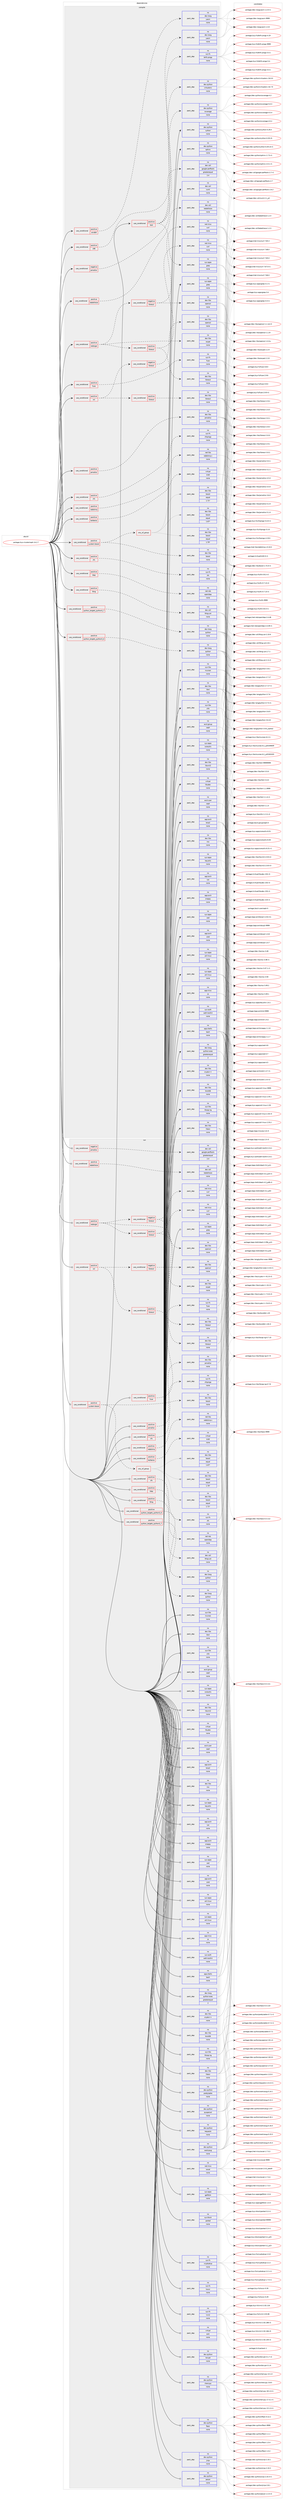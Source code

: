digraph prolog {

# *************
# Graph options
# *************

newrank=true;
concentrate=true;
compound=true;
graph [rankdir=LR,fontname=Helvetica,fontsize=10,ranksep=1.5];#, ranksep=2.5, nodesep=0.2];
edge  [arrowhead=vee];
node  [fontname=Helvetica,fontsize=10];

# **********
# The ebuild
# **********

subgraph cluster_leftcol {
color=gray;
rank=same;
label=<<i>ebuild</i>>;
id [label="portage://sys-cluster/ceph-14.2.7", color=red, width=4, href="../sys-cluster/ceph-14.2.7.svg"];
}

# ****************
# The dependencies
# ****************

subgraph cluster_midcol {
color=gray;
label=<<i>dependencies</i>>;
subgraph cluster_compile {
fillcolor="#eeeeee";
style=filled;
label=<<i>compile</i>>;
subgraph cond11436 {
dependency56298 [label=<<TABLE BORDER="0" CELLBORDER="1" CELLSPACING="0" CELLPADDING="4"><TR><TD ROWSPAN="3" CELLPADDING="10">use_conditional</TD></TR><TR><TD>negative</TD></TR><TR><TD>jemalloc</TD></TR></TABLE>>, shape=none, color=red];
subgraph pack43668 {
dependency56299 [label=<<TABLE BORDER="0" CELLBORDER="1" CELLSPACING="0" CELLPADDING="4" WIDTH="220"><TR><TD ROWSPAN="6" CELLPADDING="30">pack_dep</TD></TR><TR><TD WIDTH="110">no</TD></TR><TR><TD>dev-util</TD></TR><TR><TD>google-perftools</TD></TR><TR><TD>greaterequal</TD></TR><TR><TD>2.4</TD></TR></TABLE>>, shape=none, color=blue];
}
dependency56298:e -> dependency56299:w [weight=20,style="dashed",arrowhead="vee"];
}
id:e -> dependency56298:w [weight=20,style="solid",arrowhead="vee"];
subgraph cond11437 {
dependency56300 [label=<<TABLE BORDER="0" CELLBORDER="1" CELLSPACING="0" CELLPADDING="4"><TR><TD ROWSPAN="3" CELLPADDING="10">use_conditional</TD></TR><TR><TD>positive</TD></TR><TR><TD>amd64</TD></TR></TABLE>>, shape=none, color=red];
subgraph pack43669 {
dependency56301 [label=<<TABLE BORDER="0" CELLBORDER="1" CELLSPACING="0" CELLPADDING="4" WIDTH="220"><TR><TD ROWSPAN="6" CELLPADDING="30">pack_dep</TD></TR><TR><TD WIDTH="110">no</TD></TR><TR><TD>dev-lang</TD></TR><TR><TD>yasm</TD></TR><TR><TD>none</TD></TR><TR><TD></TD></TR></TABLE>>, shape=none, color=blue];
}
dependency56300:e -> dependency56301:w [weight=20,style="dashed",arrowhead="vee"];
}
id:e -> dependency56300:w [weight=20,style="solid",arrowhead="vee"];
subgraph cond11438 {
dependency56302 [label=<<TABLE BORDER="0" CELLBORDER="1" CELLSPACING="0" CELLPADDING="4"><TR><TD ROWSPAN="3" CELLPADDING="10">use_conditional</TD></TR><TR><TD>positive</TD></TR><TR><TD>babeltrace</TD></TR></TABLE>>, shape=none, color=red];
subgraph pack43670 {
dependency56303 [label=<<TABLE BORDER="0" CELLBORDER="1" CELLSPACING="0" CELLPADDING="4" WIDTH="220"><TR><TD ROWSPAN="6" CELLPADDING="30">pack_dep</TD></TR><TR><TD WIDTH="110">no</TD></TR><TR><TD>dev-util</TD></TR><TR><TD>babeltrace</TD></TR><TR><TD>none</TD></TR><TR><TD></TD></TR></TABLE>>, shape=none, color=blue];
}
dependency56302:e -> dependency56303:w [weight=20,style="dashed",arrowhead="vee"];
}
id:e -> dependency56302:w [weight=20,style="solid",arrowhead="vee"];
subgraph cond11439 {
dependency56304 [label=<<TABLE BORDER="0" CELLBORDER="1" CELLSPACING="0" CELLPADDING="4"><TR><TD ROWSPAN="3" CELLPADDING="10">use_conditional</TD></TR><TR><TD>positive</TD></TR><TR><TD>fuse</TD></TR></TABLE>>, shape=none, color=red];
subgraph pack43671 {
dependency56305 [label=<<TABLE BORDER="0" CELLBORDER="1" CELLSPACING="0" CELLPADDING="4" WIDTH="220"><TR><TD ROWSPAN="6" CELLPADDING="30">pack_dep</TD></TR><TR><TD WIDTH="110">no</TD></TR><TR><TD>sys-fs</TD></TR><TR><TD>fuse</TD></TR><TR><TD>none</TD></TR><TR><TD></TD></TR></TABLE>>, shape=none, color=blue];
}
dependency56304:e -> dependency56305:w [weight=20,style="dashed",arrowhead="vee"];
}
id:e -> dependency56304:w [weight=20,style="solid",arrowhead="vee"];
subgraph cond11440 {
dependency56306 [label=<<TABLE BORDER="0" CELLBORDER="1" CELLSPACING="0" CELLPADDING="4"><TR><TD ROWSPAN="3" CELLPADDING="10">use_conditional</TD></TR><TR><TD>positive</TD></TR><TR><TD>jemalloc</TD></TR></TABLE>>, shape=none, color=red];
subgraph pack43672 {
dependency56307 [label=<<TABLE BORDER="0" CELLBORDER="1" CELLSPACING="0" CELLPADDING="4" WIDTH="220"><TR><TD ROWSPAN="6" CELLPADDING="30">pack_dep</TD></TR><TR><TD WIDTH="110">no</TD></TR><TR><TD>dev-libs</TD></TR><TR><TD>jemalloc</TD></TR><TR><TD>none</TD></TR><TR><TD></TD></TR></TABLE>>, shape=none, color=blue];
}
dependency56306:e -> dependency56307:w [weight=20,style="dashed",arrowhead="vee"];
}
id:e -> dependency56306:w [weight=20,style="solid",arrowhead="vee"];
subgraph cond11441 {
dependency56308 [label=<<TABLE BORDER="0" CELLBORDER="1" CELLSPACING="0" CELLPADDING="4"><TR><TD ROWSPAN="3" CELLPADDING="10">use_conditional</TD></TR><TR><TD>positive</TD></TR><TR><TD>kerberos</TD></TR></TABLE>>, shape=none, color=red];
subgraph pack43673 {
dependency56309 [label=<<TABLE BORDER="0" CELLBORDER="1" CELLSPACING="0" CELLPADDING="4" WIDTH="220"><TR><TD ROWSPAN="6" CELLPADDING="30">pack_dep</TD></TR><TR><TD WIDTH="110">no</TD></TR><TR><TD>virtual</TD></TR><TR><TD>krb5</TD></TR><TR><TD>none</TD></TR><TR><TD></TD></TR></TABLE>>, shape=none, color=blue];
}
dependency56308:e -> dependency56309:w [weight=20,style="dashed",arrowhead="vee"];
}
id:e -> dependency56308:w [weight=20,style="solid",arrowhead="vee"];
subgraph cond11442 {
dependency56310 [label=<<TABLE BORDER="0" CELLBORDER="1" CELLSPACING="0" CELLPADDING="4"><TR><TD ROWSPAN="3" CELLPADDING="10">use_conditional</TD></TR><TR><TD>positive</TD></TR><TR><TD>ldap</TD></TR></TABLE>>, shape=none, color=red];
subgraph pack43674 {
dependency56311 [label=<<TABLE BORDER="0" CELLBORDER="1" CELLSPACING="0" CELLPADDING="4" WIDTH="220"><TR><TD ROWSPAN="6" CELLPADDING="30">pack_dep</TD></TR><TR><TD WIDTH="110">no</TD></TR><TR><TD>net-nds</TD></TR><TR><TD>openldap</TD></TR><TR><TD>none</TD></TR><TR><TD></TD></TR></TABLE>>, shape=none, color=blue];
}
dependency56310:e -> dependency56311:w [weight=20,style="dashed",arrowhead="vee"];
}
id:e -> dependency56310:w [weight=20,style="solid",arrowhead="vee"];
subgraph cond11443 {
dependency56312 [label=<<TABLE BORDER="0" CELLBORDER="1" CELLSPACING="0" CELLPADDING="4"><TR><TD ROWSPAN="3" CELLPADDING="10">use_conditional</TD></TR><TR><TD>positive</TD></TR><TR><TD>lttng</TD></TR></TABLE>>, shape=none, color=red];
subgraph pack43675 {
dependency56313 [label=<<TABLE BORDER="0" CELLBORDER="1" CELLSPACING="0" CELLPADDING="4" WIDTH="220"><TR><TD ROWSPAN="6" CELLPADDING="30">pack_dep</TD></TR><TR><TD WIDTH="110">no</TD></TR><TR><TD>dev-util</TD></TR><TR><TD>lttng-ust</TD></TR><TR><TD>none</TD></TR><TR><TD></TD></TR></TABLE>>, shape=none, color=blue];
}
dependency56312:e -> dependency56313:w [weight=20,style="dashed",arrowhead="vee"];
}
id:e -> dependency56312:w [weight=20,style="solid",arrowhead="vee"];
subgraph cond11444 {
dependency56314 [label=<<TABLE BORDER="0" CELLBORDER="1" CELLSPACING="0" CELLPADDING="4"><TR><TD ROWSPAN="3" CELLPADDING="10">use_conditional</TD></TR><TR><TD>positive</TD></TR><TR><TD>python_targets_python3_6</TD></TR></TABLE>>, shape=none, color=red];
subgraph pack43676 {
dependency56315 [label=<<TABLE BORDER="0" CELLBORDER="1" CELLSPACING="0" CELLPADDING="4" WIDTH="220"><TR><TD ROWSPAN="6" CELLPADDING="30">pack_dep</TD></TR><TR><TD WIDTH="110">no</TD></TR><TR><TD>dev-lang</TD></TR><TR><TD>python</TD></TR><TR><TD>none</TD></TR><TR><TD></TD></TR></TABLE>>, shape=none, color=blue];
}
dependency56314:e -> dependency56315:w [weight=20,style="dashed",arrowhead="vee"];
}
id:e -> dependency56314:w [weight=20,style="solid",arrowhead="vee"];
subgraph cond11445 {
dependency56316 [label=<<TABLE BORDER="0" CELLBORDER="1" CELLSPACING="0" CELLPADDING="4"><TR><TD ROWSPAN="3" CELLPADDING="10">use_conditional</TD></TR><TR><TD>positive</TD></TR><TR><TD>python_targets_python3_7</TD></TR></TABLE>>, shape=none, color=red];
subgraph pack43677 {
dependency56317 [label=<<TABLE BORDER="0" CELLBORDER="1" CELLSPACING="0" CELLPADDING="4" WIDTH="220"><TR><TD ROWSPAN="6" CELLPADDING="30">pack_dep</TD></TR><TR><TD WIDTH="110">no</TD></TR><TR><TD>dev-lang</TD></TR><TR><TD>python</TD></TR><TR><TD>none</TD></TR><TR><TD></TD></TR></TABLE>>, shape=none, color=blue];
}
dependency56316:e -> dependency56317:w [weight=20,style="dashed",arrowhead="vee"];
}
id:e -> dependency56316:w [weight=20,style="solid",arrowhead="vee"];
subgraph cond11446 {
dependency56318 [label=<<TABLE BORDER="0" CELLBORDER="1" CELLSPACING="0" CELLPADDING="4"><TR><TD ROWSPAN="3" CELLPADDING="10">use_conditional</TD></TR><TR><TD>positive</TD></TR><TR><TD>rabbitmq</TD></TR></TABLE>>, shape=none, color=red];
subgraph pack43678 {
dependency56319 [label=<<TABLE BORDER="0" CELLBORDER="1" CELLSPACING="0" CELLPADDING="4" WIDTH="220"><TR><TD ROWSPAN="6" CELLPADDING="30">pack_dep</TD></TR><TR><TD WIDTH="110">no</TD></TR><TR><TD>net-libs</TD></TR><TR><TD>rabbitmq-c</TD></TR><TR><TD>none</TD></TR><TR><TD></TD></TR></TABLE>>, shape=none, color=blue];
}
dependency56318:e -> dependency56319:w [weight=20,style="dashed",arrowhead="vee"];
}
id:e -> dependency56318:w [weight=20,style="solid",arrowhead="vee"];
subgraph cond11447 {
dependency56320 [label=<<TABLE BORDER="0" CELLBORDER="1" CELLSPACING="0" CELLPADDING="4"><TR><TD ROWSPAN="3" CELLPADDING="10">use_conditional</TD></TR><TR><TD>positive</TD></TR><TR><TD>radosgw</TD></TR></TABLE>>, shape=none, color=red];
subgraph pack43679 {
dependency56321 [label=<<TABLE BORDER="0" CELLBORDER="1" CELLSPACING="0" CELLPADDING="4" WIDTH="220"><TR><TD ROWSPAN="6" CELLPADDING="30">pack_dep</TD></TR><TR><TD WIDTH="110">no</TD></TR><TR><TD>dev-libs</TD></TR><TR><TD>expat</TD></TR><TR><TD>none</TD></TR><TR><TD></TD></TR></TABLE>>, shape=none, color=blue];
}
dependency56320:e -> dependency56321:w [weight=20,style="dashed",arrowhead="vee"];
subgraph cond11448 {
dependency56322 [label=<<TABLE BORDER="0" CELLBORDER="1" CELLSPACING="0" CELLPADDING="4"><TR><TD ROWSPAN="3" CELLPADDING="10">use_conditional</TD></TR><TR><TD>negative</TD></TR><TR><TD>libressl</TD></TR></TABLE>>, shape=none, color=red];
subgraph pack43680 {
dependency56323 [label=<<TABLE BORDER="0" CELLBORDER="1" CELLSPACING="0" CELLPADDING="4" WIDTH="220"><TR><TD ROWSPAN="6" CELLPADDING="30">pack_dep</TD></TR><TR><TD WIDTH="110">no</TD></TR><TR><TD>dev-libs</TD></TR><TR><TD>openssl</TD></TR><TR><TD>none</TD></TR><TR><TD></TD></TR></TABLE>>, shape=none, color=blue];
}
dependency56322:e -> dependency56323:w [weight=20,style="dashed",arrowhead="vee"];
subgraph pack43681 {
dependency56324 [label=<<TABLE BORDER="0" CELLBORDER="1" CELLSPACING="0" CELLPADDING="4" WIDTH="220"><TR><TD ROWSPAN="6" CELLPADDING="30">pack_dep</TD></TR><TR><TD WIDTH="110">no</TD></TR><TR><TD>net-misc</TD></TR><TR><TD>curl</TD></TR><TR><TD>none</TD></TR><TR><TD></TD></TR></TABLE>>, shape=none, color=blue];
}
dependency56322:e -> dependency56324:w [weight=20,style="dashed",arrowhead="vee"];
}
dependency56320:e -> dependency56322:w [weight=20,style="dashed",arrowhead="vee"];
subgraph cond11449 {
dependency56325 [label=<<TABLE BORDER="0" CELLBORDER="1" CELLSPACING="0" CELLPADDING="4"><TR><TD ROWSPAN="3" CELLPADDING="10">use_conditional</TD></TR><TR><TD>positive</TD></TR><TR><TD>libressl</TD></TR></TABLE>>, shape=none, color=red];
subgraph pack43682 {
dependency56326 [label=<<TABLE BORDER="0" CELLBORDER="1" CELLSPACING="0" CELLPADDING="4" WIDTH="220"><TR><TD ROWSPAN="6" CELLPADDING="30">pack_dep</TD></TR><TR><TD WIDTH="110">no</TD></TR><TR><TD>dev-libs</TD></TR><TR><TD>libressl</TD></TR><TR><TD>none</TD></TR><TR><TD></TD></TR></TABLE>>, shape=none, color=blue];
}
dependency56325:e -> dependency56326:w [weight=20,style="dashed",arrowhead="vee"];
subgraph pack43683 {
dependency56327 [label=<<TABLE BORDER="0" CELLBORDER="1" CELLSPACING="0" CELLPADDING="4" WIDTH="220"><TR><TD ROWSPAN="6" CELLPADDING="30">pack_dep</TD></TR><TR><TD WIDTH="110">no</TD></TR><TR><TD>net-misc</TD></TR><TR><TD>curl</TD></TR><TR><TD>none</TD></TR><TR><TD></TD></TR></TABLE>>, shape=none, color=blue];
}
dependency56325:e -> dependency56327:w [weight=20,style="dashed",arrowhead="vee"];
}
dependency56320:e -> dependency56325:w [weight=20,style="dashed",arrowhead="vee"];
}
id:e -> dependency56320:w [weight=20,style="solid",arrowhead="vee"];
subgraph cond11450 {
dependency56328 [label=<<TABLE BORDER="0" CELLBORDER="1" CELLSPACING="0" CELLPADDING="4"><TR><TD ROWSPAN="3" CELLPADDING="10">use_conditional</TD></TR><TR><TD>positive</TD></TR><TR><TD>ssl</TD></TR></TABLE>>, shape=none, color=red];
subgraph cond11451 {
dependency56329 [label=<<TABLE BORDER="0" CELLBORDER="1" CELLSPACING="0" CELLPADDING="4"><TR><TD ROWSPAN="3" CELLPADDING="10">use_conditional</TD></TR><TR><TD>negative</TD></TR><TR><TD>libressl</TD></TR></TABLE>>, shape=none, color=red];
subgraph pack43684 {
dependency56330 [label=<<TABLE BORDER="0" CELLBORDER="1" CELLSPACING="0" CELLPADDING="4" WIDTH="220"><TR><TD ROWSPAN="6" CELLPADDING="30">pack_dep</TD></TR><TR><TD WIDTH="110">no</TD></TR><TR><TD>dev-libs</TD></TR><TR><TD>openssl</TD></TR><TR><TD>none</TD></TR><TR><TD></TD></TR></TABLE>>, shape=none, color=blue];
}
dependency56329:e -> dependency56330:w [weight=20,style="dashed",arrowhead="vee"];
}
dependency56328:e -> dependency56329:w [weight=20,style="dashed",arrowhead="vee"];
subgraph cond11452 {
dependency56331 [label=<<TABLE BORDER="0" CELLBORDER="1" CELLSPACING="0" CELLPADDING="4"><TR><TD ROWSPAN="3" CELLPADDING="10">use_conditional</TD></TR><TR><TD>positive</TD></TR><TR><TD>libressl</TD></TR></TABLE>>, shape=none, color=red];
subgraph pack43685 {
dependency56332 [label=<<TABLE BORDER="0" CELLBORDER="1" CELLSPACING="0" CELLPADDING="4" WIDTH="220"><TR><TD ROWSPAN="6" CELLPADDING="30">pack_dep</TD></TR><TR><TD WIDTH="110">no</TD></TR><TR><TD>dev-libs</TD></TR><TR><TD>libressl</TD></TR><TR><TD>none</TD></TR><TR><TD></TD></TR></TABLE>>, shape=none, color=blue];
}
dependency56331:e -> dependency56332:w [weight=20,style="dashed",arrowhead="vee"];
}
dependency56328:e -> dependency56331:w [weight=20,style="dashed",arrowhead="vee"];
}
id:e -> dependency56328:w [weight=20,style="solid",arrowhead="vee"];
subgraph cond11453 {
dependency56333 [label=<<TABLE BORDER="0" CELLBORDER="1" CELLSPACING="0" CELLPADDING="4"><TR><TD ROWSPAN="3" CELLPADDING="10">use_conditional</TD></TR><TR><TD>positive</TD></TR><TR><TD>system-boost</TD></TR></TABLE>>, shape=none, color=red];
subgraph any1123 {
dependency56334 [label=<<TABLE BORDER="0" CELLBORDER="1" CELLSPACING="0" CELLPADDING="4"><TR><TD CELLPADDING="10">any_of_group</TD></TR></TABLE>>, shape=none, color=red];subgraph pack43686 {
dependency56335 [label=<<TABLE BORDER="0" CELLBORDER="1" CELLSPACING="0" CELLPADDING="4" WIDTH="220"><TR><TD ROWSPAN="6" CELLPADDING="30">pack_dep</TD></TR><TR><TD WIDTH="110">no</TD></TR><TR><TD>dev-libs</TD></TR><TR><TD>boost</TD></TR><TR><TD>equal</TD></TR><TR><TD>1.71*</TD></TR></TABLE>>, shape=none, color=blue];
}
dependency56334:e -> dependency56335:w [weight=20,style="dotted",arrowhead="oinv"];
subgraph pack43687 {
dependency56336 [label=<<TABLE BORDER="0" CELLBORDER="1" CELLSPACING="0" CELLPADDING="4" WIDTH="220"><TR><TD ROWSPAN="6" CELLPADDING="30">pack_dep</TD></TR><TR><TD WIDTH="110">no</TD></TR><TR><TD>dev-libs</TD></TR><TR><TD>boost</TD></TR><TR><TD>equal</TD></TR><TR><TD>1.70*</TD></TR></TABLE>>, shape=none, color=blue];
}
dependency56334:e -> dependency56336:w [weight=20,style="dotted",arrowhead="oinv"];
subgraph pack43688 {
dependency56337 [label=<<TABLE BORDER="0" CELLBORDER="1" CELLSPACING="0" CELLPADDING="4" WIDTH="220"><TR><TD ROWSPAN="6" CELLPADDING="30">pack_dep</TD></TR><TR><TD WIDTH="110">no</TD></TR><TR><TD>dev-libs</TD></TR><TR><TD>boost</TD></TR><TR><TD>equal</TD></TR><TR><TD>1.67*</TD></TR></TABLE>>, shape=none, color=blue];
}
dependency56334:e -> dependency56337:w [weight=20,style="dotted",arrowhead="oinv"];
}
dependency56333:e -> dependency56334:w [weight=20,style="dashed",arrowhead="vee"];
subgraph pack43689 {
dependency56338 [label=<<TABLE BORDER="0" CELLBORDER="1" CELLSPACING="0" CELLPADDING="4" WIDTH="220"><TR><TD ROWSPAN="6" CELLPADDING="30">pack_dep</TD></TR><TR><TD WIDTH="110">no</TD></TR><TR><TD>dev-libs</TD></TR><TR><TD>boost</TD></TR><TR><TD>none</TD></TR><TR><TD></TD></TR></TABLE>>, shape=none, color=blue];
}
dependency56333:e -> dependency56338:w [weight=20,style="dashed",arrowhead="vee"];
}
id:e -> dependency56333:w [weight=20,style="solid",arrowhead="vee"];
subgraph cond11454 {
dependency56339 [label=<<TABLE BORDER="0" CELLBORDER="1" CELLSPACING="0" CELLPADDING="4"><TR><TD ROWSPAN="3" CELLPADDING="10">use_conditional</TD></TR><TR><TD>positive</TD></TR><TR><TD>test</TD></TR></TABLE>>, shape=none, color=red];
subgraph pack43690 {
dependency56340 [label=<<TABLE BORDER="0" CELLBORDER="1" CELLSPACING="0" CELLPADDING="4" WIDTH="220"><TR><TD ROWSPAN="6" CELLPADDING="30">pack_dep</TD></TR><TR><TD WIDTH="110">no</TD></TR><TR><TD>dev-python</TD></TR><TR><TD>coverage</TD></TR><TR><TD>none</TD></TR><TR><TD></TD></TR></TABLE>>, shape=none, color=blue];
}
dependency56339:e -> dependency56340:w [weight=20,style="dashed",arrowhead="vee"];
subgraph pack43691 {
dependency56341 [label=<<TABLE BORDER="0" CELLBORDER="1" CELLSPACING="0" CELLPADDING="4" WIDTH="220"><TR><TD ROWSPAN="6" CELLPADDING="30">pack_dep</TD></TR><TR><TD WIDTH="110">no</TD></TR><TR><TD>dev-python</TD></TR><TR><TD>virtualenv</TD></TR><TR><TD>none</TD></TR><TR><TD></TD></TR></TABLE>>, shape=none, color=blue];
}
dependency56339:e -> dependency56341:w [weight=20,style="dashed",arrowhead="vee"];
subgraph pack43692 {
dependency56342 [label=<<TABLE BORDER="0" CELLBORDER="1" CELLSPACING="0" CELLPADDING="4" WIDTH="220"><TR><TD ROWSPAN="6" CELLPADDING="30">pack_dep</TD></TR><TR><TD WIDTH="110">no</TD></TR><TR><TD>sys-apps</TD></TR><TR><TD>grep</TD></TR><TR><TD>none</TD></TR><TR><TD></TD></TR></TABLE>>, shape=none, color=blue];
}
dependency56339:e -> dependency56342:w [weight=20,style="dashed",arrowhead="vee"];
subgraph pack43693 {
dependency56343 [label=<<TABLE BORDER="0" CELLBORDER="1" CELLSPACING="0" CELLPADDING="4" WIDTH="220"><TR><TD ROWSPAN="6" CELLPADDING="30">pack_dep</TD></TR><TR><TD WIDTH="110">no</TD></TR><TR><TD>sys-fs</TD></TR><TR><TD>btrfs-progs</TD></TR><TR><TD>none</TD></TR><TR><TD></TD></TR></TABLE>>, shape=none, color=blue];
}
dependency56339:e -> dependency56343:w [weight=20,style="dashed",arrowhead="vee"];
}
id:e -> dependency56339:w [weight=20,style="solid",arrowhead="vee"];
subgraph cond11455 {
dependency56344 [label=<<TABLE BORDER="0" CELLBORDER="1" CELLSPACING="0" CELLPADDING="4"><TR><TD ROWSPAN="3" CELLPADDING="10">use_conditional</TD></TR><TR><TD>positive</TD></TR><TR><TD>x86</TD></TR></TABLE>>, shape=none, color=red];
subgraph pack43694 {
dependency56345 [label=<<TABLE BORDER="0" CELLBORDER="1" CELLSPACING="0" CELLPADDING="4" WIDTH="220"><TR><TD ROWSPAN="6" CELLPADDING="30">pack_dep</TD></TR><TR><TD WIDTH="110">no</TD></TR><TR><TD>dev-lang</TD></TR><TR><TD>yasm</TD></TR><TR><TD>none</TD></TR><TR><TD></TD></TR></TABLE>>, shape=none, color=blue];
}
dependency56344:e -> dependency56345:w [weight=20,style="dashed",arrowhead="vee"];
}
id:e -> dependency56344:w [weight=20,style="solid",arrowhead="vee"];
subgraph cond11456 {
dependency56346 [label=<<TABLE BORDER="0" CELLBORDER="1" CELLSPACING="0" CELLPADDING="4"><TR><TD ROWSPAN="3" CELLPADDING="10">use_conditional</TD></TR><TR><TD>positive</TD></TR><TR><TD>xfs</TD></TR></TABLE>>, shape=none, color=red];
subgraph pack43695 {
dependency56347 [label=<<TABLE BORDER="0" CELLBORDER="1" CELLSPACING="0" CELLPADDING="4" WIDTH="220"><TR><TD ROWSPAN="6" CELLPADDING="30">pack_dep</TD></TR><TR><TD WIDTH="110">no</TD></TR><TR><TD>sys-fs</TD></TR><TR><TD>xfsprogs</TD></TR><TR><TD>none</TD></TR><TR><TD></TD></TR></TABLE>>, shape=none, color=blue];
}
dependency56346:e -> dependency56347:w [weight=20,style="dashed",arrowhead="vee"];
}
id:e -> dependency56346:w [weight=20,style="solid",arrowhead="vee"];
subgraph cond11457 {
dependency56348 [label=<<TABLE BORDER="0" CELLBORDER="1" CELLSPACING="0" CELLPADDING="4"><TR><TD ROWSPAN="3" CELLPADDING="10">use_conditional</TD></TR><TR><TD>positive</TD></TR><TR><TD>zfs</TD></TR></TABLE>>, shape=none, color=red];
subgraph pack43696 {
dependency56349 [label=<<TABLE BORDER="0" CELLBORDER="1" CELLSPACING="0" CELLPADDING="4" WIDTH="220"><TR><TD ROWSPAN="6" CELLPADDING="30">pack_dep</TD></TR><TR><TD WIDTH="110">no</TD></TR><TR><TD>sys-fs</TD></TR><TR><TD>zfs</TD></TR><TR><TD>none</TD></TR><TR><TD></TD></TR></TABLE>>, shape=none, color=blue];
}
dependency56348:e -> dependency56349:w [weight=20,style="dashed",arrowhead="vee"];
}
id:e -> dependency56348:w [weight=20,style="solid",arrowhead="vee"];
subgraph pack43697 {
dependency56350 [label=<<TABLE BORDER="0" CELLBORDER="1" CELLSPACING="0" CELLPADDING="4" WIDTH="220"><TR><TD ROWSPAN="6" CELLPADDING="30">pack_dep</TD></TR><TR><TD WIDTH="110">no</TD></TR><TR><TD>acct-group</TD></TR><TR><TD>ceph</TD></TR><TR><TD>none</TD></TR><TR><TD></TD></TR></TABLE>>, shape=none, color=blue];
}
id:e -> dependency56350:w [weight=20,style="solid",arrowhead="vee"];
subgraph pack43698 {
dependency56351 [label=<<TABLE BORDER="0" CELLBORDER="1" CELLSPACING="0" CELLPADDING="4" WIDTH="220"><TR><TD ROWSPAN="6" CELLPADDING="30">pack_dep</TD></TR><TR><TD WIDTH="110">no</TD></TR><TR><TD>acct-user</TD></TR><TR><TD>ceph</TD></TR><TR><TD>none</TD></TR><TR><TD></TD></TR></TABLE>>, shape=none, color=blue];
}
id:e -> dependency56351:w [weight=20,style="solid",arrowhead="vee"];
subgraph pack43699 {
dependency56352 [label=<<TABLE BORDER="0" CELLBORDER="1" CELLSPACING="0" CELLPADDING="4" WIDTH="220"><TR><TD ROWSPAN="6" CELLPADDING="30">pack_dep</TD></TR><TR><TD WIDTH="110">no</TD></TR><TR><TD>app-arch</TD></TR><TR><TD>bzip2</TD></TR><TR><TD>none</TD></TR><TR><TD></TD></TR></TABLE>>, shape=none, color=blue];
}
id:e -> dependency56352:w [weight=20,style="solid",arrowhead="vee"];
subgraph pack43700 {
dependency56353 [label=<<TABLE BORDER="0" CELLBORDER="1" CELLSPACING="0" CELLPADDING="4" WIDTH="220"><TR><TD ROWSPAN="6" CELLPADDING="30">pack_dep</TD></TR><TR><TD WIDTH="110">no</TD></TR><TR><TD>app-arch</TD></TR><TR><TD>lz4</TD></TR><TR><TD>none</TD></TR><TR><TD></TD></TR></TABLE>>, shape=none, color=blue];
}
id:e -> dependency56353:w [weight=20,style="solid",arrowhead="vee"];
subgraph pack43701 {
dependency56354 [label=<<TABLE BORDER="0" CELLBORDER="1" CELLSPACING="0" CELLPADDING="4" WIDTH="220"><TR><TD ROWSPAN="6" CELLPADDING="30">pack_dep</TD></TR><TR><TD WIDTH="110">no</TD></TR><TR><TD>app-arch</TD></TR><TR><TD>snappy</TD></TR><TR><TD>none</TD></TR><TR><TD></TD></TR></TABLE>>, shape=none, color=blue];
}
id:e -> dependency56354:w [weight=20,style="solid",arrowhead="vee"];
subgraph pack43702 {
dependency56355 [label=<<TABLE BORDER="0" CELLBORDER="1" CELLSPACING="0" CELLPADDING="4" WIDTH="220"><TR><TD ROWSPAN="6" CELLPADDING="30">pack_dep</TD></TR><TR><TD WIDTH="110">no</TD></TR><TR><TD>app-arch</TD></TR><TR><TD>zstd</TD></TR><TR><TD>none</TD></TR><TR><TD></TD></TR></TABLE>>, shape=none, color=blue];
}
id:e -> dependency56355:w [weight=20,style="solid",arrowhead="vee"];
subgraph pack43703 {
dependency56356 [label=<<TABLE BORDER="0" CELLBORDER="1" CELLSPACING="0" CELLPADDING="4" WIDTH="220"><TR><TD ROWSPAN="6" CELLPADDING="30">pack_dep</TD></TR><TR><TD WIDTH="110">no</TD></TR><TR><TD>app-misc</TD></TR><TR><TD>jq</TD></TR><TR><TD>none</TD></TR><TR><TD></TD></TR></TABLE>>, shape=none, color=blue];
}
id:e -> dependency56356:w [weight=20,style="solid",arrowhead="vee"];
subgraph pack43704 {
dependency56357 [label=<<TABLE BORDER="0" CELLBORDER="1" CELLSPACING="0" CELLPADDING="4" WIDTH="220"><TR><TD ROWSPAN="6" CELLPADDING="30">pack_dep</TD></TR><TR><TD WIDTH="110">no</TD></TR><TR><TD>app-shells</TD></TR><TR><TD>bash</TD></TR><TR><TD>none</TD></TR><TR><TD></TD></TR></TABLE>>, shape=none, color=blue];
}
id:e -> dependency56357:w [weight=20,style="solid",arrowhead="vee"];
subgraph pack43705 {
dependency56358 [label=<<TABLE BORDER="0" CELLBORDER="1" CELLSPACING="0" CELLPADDING="4" WIDTH="220"><TR><TD ROWSPAN="6" CELLPADDING="30">pack_dep</TD></TR><TR><TD WIDTH="110">no</TD></TR><TR><TD>dev-lang</TD></TR><TR><TD>python-exec</TD></TR><TR><TD>greaterequal</TD></TR><TR><TD>2</TD></TR></TABLE>>, shape=none, color=blue];
}
id:e -> dependency56358:w [weight=20,style="solid",arrowhead="vee"];
subgraph pack43706 {
dependency56359 [label=<<TABLE BORDER="0" CELLBORDER="1" CELLSPACING="0" CELLPADDING="4" WIDTH="220"><TR><TD ROWSPAN="6" CELLPADDING="30">pack_dep</TD></TR><TR><TD WIDTH="110">no</TD></TR><TR><TD>dev-libs</TD></TR><TR><TD>crypto++</TD></TR><TR><TD>none</TD></TR><TR><TD></TD></TR></TABLE>>, shape=none, color=blue];
}
id:e -> dependency56359:w [weight=20,style="solid",arrowhead="vee"];
subgraph pack43707 {
dependency56360 [label=<<TABLE BORDER="0" CELLBORDER="1" CELLSPACING="0" CELLPADDING="4" WIDTH="220"><TR><TD ROWSPAN="6" CELLPADDING="30">pack_dep</TD></TR><TR><TD WIDTH="110">no</TD></TR><TR><TD>dev-libs</TD></TR><TR><TD>leveldb</TD></TR><TR><TD>none</TD></TR><TR><TD></TD></TR></TABLE>>, shape=none, color=blue];
}
id:e -> dependency56360:w [weight=20,style="solid",arrowhead="vee"];
subgraph pack43708 {
dependency56361 [label=<<TABLE BORDER="0" CELLBORDER="1" CELLSPACING="0" CELLPADDING="4" WIDTH="220"><TR><TD ROWSPAN="6" CELLPADDING="30">pack_dep</TD></TR><TR><TD WIDTH="110">no</TD></TR><TR><TD>dev-libs</TD></TR><TR><TD>libaio</TD></TR><TR><TD>none</TD></TR><TR><TD></TD></TR></TABLE>>, shape=none, color=blue];
}
id:e -> dependency56361:w [weight=20,style="solid",arrowhead="vee"];
subgraph pack43709 {
dependency56362 [label=<<TABLE BORDER="0" CELLBORDER="1" CELLSPACING="0" CELLPADDING="4" WIDTH="220"><TR><TD ROWSPAN="6" CELLPADDING="30">pack_dep</TD></TR><TR><TD WIDTH="110">no</TD></TR><TR><TD>dev-libs</TD></TR><TR><TD>libnl</TD></TR><TR><TD>none</TD></TR><TR><TD></TD></TR></TABLE>>, shape=none, color=blue];
}
id:e -> dependency56362:w [weight=20,style="solid",arrowhead="vee"];
subgraph pack43710 {
dependency56363 [label=<<TABLE BORDER="0" CELLBORDER="1" CELLSPACING="0" CELLPADDING="4" WIDTH="220"><TR><TD ROWSPAN="6" CELLPADDING="30">pack_dep</TD></TR><TR><TD WIDTH="110">no</TD></TR><TR><TD>dev-libs</TD></TR><TR><TD>libxml2</TD></TR><TR><TD>none</TD></TR><TR><TD></TD></TR></TABLE>>, shape=none, color=blue];
}
id:e -> dependency56363:w [weight=20,style="solid",arrowhead="vee"];
subgraph pack43711 {
dependency56364 [label=<<TABLE BORDER="0" CELLBORDER="1" CELLSPACING="0" CELLPADDING="4" WIDTH="220"><TR><TD ROWSPAN="6" CELLPADDING="30">pack_dep</TD></TR><TR><TD WIDTH="110">no</TD></TR><TR><TD>dev-libs</TD></TR><TR><TD>nss</TD></TR><TR><TD>none</TD></TR><TR><TD></TD></TR></TABLE>>, shape=none, color=blue];
}
id:e -> dependency56364:w [weight=20,style="solid",arrowhead="vee"];
subgraph pack43712 {
dependency56365 [label=<<TABLE BORDER="0" CELLBORDER="1" CELLSPACING="0" CELLPADDING="4" WIDTH="220"><TR><TD ROWSPAN="6" CELLPADDING="30">pack_dep</TD></TR><TR><TD WIDTH="110">no</TD></TR><TR><TD>dev-python</TD></TR><TR><TD>cython</TD></TR><TR><TD>none</TD></TR><TR><TD></TD></TR></TABLE>>, shape=none, color=blue];
}
id:e -> dependency56365:w [weight=20,style="solid",arrowhead="vee"];
subgraph pack43713 {
dependency56366 [label=<<TABLE BORDER="0" CELLBORDER="1" CELLSPACING="0" CELLPADDING="4" WIDTH="220"><TR><TD ROWSPAN="6" CELLPADDING="30">pack_dep</TD></TR><TR><TD WIDTH="110">no</TD></TR><TR><TD>dev-python</TD></TR><TR><TD>sphinx</TD></TR><TR><TD>none</TD></TR><TR><TD></TD></TR></TABLE>>, shape=none, color=blue];
}
id:e -> dependency56366:w [weight=20,style="solid",arrowhead="vee"];
subgraph pack43714 {
dependency56367 [label=<<TABLE BORDER="0" CELLBORDER="1" CELLSPACING="0" CELLPADDING="4" WIDTH="220"><TR><TD ROWSPAN="6" CELLPADDING="30">pack_dep</TD></TR><TR><TD WIDTH="110">no</TD></TR><TR><TD>dev-util</TD></TR><TR><TD>cunit</TD></TR><TR><TD>none</TD></TR><TR><TD></TD></TR></TABLE>>, shape=none, color=blue];
}
id:e -> dependency56367:w [weight=20,style="solid",arrowhead="vee"];
subgraph pack43715 {
dependency56368 [label=<<TABLE BORDER="0" CELLBORDER="1" CELLSPACING="0" CELLPADDING="4" WIDTH="220"><TR><TD ROWSPAN="6" CELLPADDING="30">pack_dep</TD></TR><TR><TD WIDTH="110">no</TD></TR><TR><TD>sys-apps</TD></TR><TR><TD>coreutils</TD></TR><TR><TD>none</TD></TR><TR><TD></TD></TR></TABLE>>, shape=none, color=blue];
}
id:e -> dependency56368:w [weight=20,style="solid",arrowhead="vee"];
subgraph pack43716 {
dependency56369 [label=<<TABLE BORDER="0" CELLBORDER="1" CELLSPACING="0" CELLPADDING="4" WIDTH="220"><TR><TD ROWSPAN="6" CELLPADDING="30">pack_dep</TD></TR><TR><TD WIDTH="110">no</TD></TR><TR><TD>sys-apps</TD></TR><TR><TD>grep</TD></TR><TR><TD>none</TD></TR><TR><TD></TD></TR></TABLE>>, shape=none, color=blue];
}
id:e -> dependency56369:w [weight=20,style="solid",arrowhead="vee"];
subgraph pack43717 {
dependency56370 [label=<<TABLE BORDER="0" CELLBORDER="1" CELLSPACING="0" CELLPADDING="4" WIDTH="220"><TR><TD ROWSPAN="6" CELLPADDING="30">pack_dep</TD></TR><TR><TD WIDTH="110">no</TD></TR><TR><TD>sys-apps</TD></TR><TR><TD>keyutils</TD></TR><TR><TD>none</TD></TR><TR><TD></TD></TR></TABLE>>, shape=none, color=blue];
}
id:e -> dependency56370:w [weight=20,style="solid",arrowhead="vee"];
subgraph pack43718 {
dependency56371 [label=<<TABLE BORDER="0" CELLBORDER="1" CELLSPACING="0" CELLPADDING="4" WIDTH="220"><TR><TD ROWSPAN="6" CELLPADDING="30">pack_dep</TD></TR><TR><TD WIDTH="110">no</TD></TR><TR><TD>sys-apps</TD></TR><TR><TD>sed</TD></TR><TR><TD>none</TD></TR><TR><TD></TD></TR></TABLE>>, shape=none, color=blue];
}
id:e -> dependency56371:w [weight=20,style="solid",arrowhead="vee"];
subgraph pack43719 {
dependency56372 [label=<<TABLE BORDER="0" CELLBORDER="1" CELLSPACING="0" CELLPADDING="4" WIDTH="220"><TR><TD ROWSPAN="6" CELLPADDING="30">pack_dep</TD></TR><TR><TD WIDTH="110">no</TD></TR><TR><TD>sys-apps</TD></TR><TR><TD>util-linux</TD></TR><TR><TD>none</TD></TR><TR><TD></TD></TR></TABLE>>, shape=none, color=blue];
}
id:e -> dependency56372:w [weight=20,style="solid",arrowhead="vee"];
subgraph pack43720 {
dependency56373 [label=<<TABLE BORDER="0" CELLBORDER="1" CELLSPACING="0" CELLPADDING="4" WIDTH="220"><TR><TD ROWSPAN="6" CELLPADDING="30">pack_dep</TD></TR><TR><TD WIDTH="110">no</TD></TR><TR><TD>sys-apps</TD></TR><TR><TD>util-linux</TD></TR><TR><TD>none</TD></TR><TR><TD></TD></TR></TABLE>>, shape=none, color=blue];
}
id:e -> dependency56373:w [weight=20,style="solid",arrowhead="vee"];
subgraph pack43721 {
dependency56374 [label=<<TABLE BORDER="0" CELLBORDER="1" CELLSPACING="0" CELLPADDING="4" WIDTH="220"><TR><TD ROWSPAN="6" CELLPADDING="30">pack_dep</TD></TR><TR><TD WIDTH="110">no</TD></TR><TR><TD>sys-auth</TD></TR><TR><TD>oath-toolkit</TD></TR><TR><TD>none</TD></TR><TR><TD></TD></TR></TABLE>>, shape=none, color=blue];
}
id:e -> dependency56374:w [weight=20,style="solid",arrowhead="vee"];
subgraph pack43722 {
dependency56375 [label=<<TABLE BORDER="0" CELLBORDER="1" CELLSPACING="0" CELLPADDING="4" WIDTH="220"><TR><TD ROWSPAN="6" CELLPADDING="30">pack_dep</TD></TR><TR><TD WIDTH="110">no</TD></TR><TR><TD>sys-libs</TD></TR><TR><TD>libcap-ng</TD></TR><TR><TD>none</TD></TR><TR><TD></TD></TR></TABLE>>, shape=none, color=blue];
}
id:e -> dependency56375:w [weight=20,style="solid",arrowhead="vee"];
subgraph pack43723 {
dependency56376 [label=<<TABLE BORDER="0" CELLBORDER="1" CELLSPACING="0" CELLPADDING="4" WIDTH="220"><TR><TD ROWSPAN="6" CELLPADDING="30">pack_dep</TD></TR><TR><TD WIDTH="110">no</TD></TR><TR><TD>sys-libs</TD></TR><TR><TD>ncurses</TD></TR><TR><TD>none</TD></TR><TR><TD></TD></TR></TABLE>>, shape=none, color=blue];
}
id:e -> dependency56376:w [weight=20,style="solid",arrowhead="vee"];
subgraph pack43724 {
dependency56377 [label=<<TABLE BORDER="0" CELLBORDER="1" CELLSPACING="0" CELLPADDING="4" WIDTH="220"><TR><TD ROWSPAN="6" CELLPADDING="30">pack_dep</TD></TR><TR><TD WIDTH="110">no</TD></TR><TR><TD>sys-libs</TD></TR><TR><TD>zlib</TD></TR><TR><TD>none</TD></TR><TR><TD></TD></TR></TABLE>>, shape=none, color=blue];
}
id:e -> dependency56377:w [weight=20,style="solid",arrowhead="vee"];
subgraph pack43725 {
dependency56378 [label=<<TABLE BORDER="0" CELLBORDER="1" CELLSPACING="0" CELLPADDING="4" WIDTH="220"><TR><TD ROWSPAN="6" CELLPADDING="30">pack_dep</TD></TR><TR><TD WIDTH="110">no</TD></TR><TR><TD>virtual</TD></TR><TR><TD>libudev</TD></TR><TR><TD>none</TD></TR><TR><TD></TD></TR></TABLE>>, shape=none, color=blue];
}
id:e -> dependency56378:w [weight=20,style="solid",arrowhead="vee"];
}
subgraph cluster_compileandrun {
fillcolor="#eeeeee";
style=filled;
label=<<i>compile and run</i>>;
}
subgraph cluster_run {
fillcolor="#eeeeee";
style=filled;
label=<<i>run</i>>;
subgraph cond11458 {
dependency56379 [label=<<TABLE BORDER="0" CELLBORDER="1" CELLSPACING="0" CELLPADDING="4"><TR><TD ROWSPAN="3" CELLPADDING="10">use_conditional</TD></TR><TR><TD>negative</TD></TR><TR><TD>jemalloc</TD></TR></TABLE>>, shape=none, color=red];
subgraph pack43726 {
dependency56380 [label=<<TABLE BORDER="0" CELLBORDER="1" CELLSPACING="0" CELLPADDING="4" WIDTH="220"><TR><TD ROWSPAN="6" CELLPADDING="30">pack_dep</TD></TR><TR><TD WIDTH="110">no</TD></TR><TR><TD>dev-util</TD></TR><TR><TD>google-perftools</TD></TR><TR><TD>greaterequal</TD></TR><TR><TD>2.4</TD></TR></TABLE>>, shape=none, color=blue];
}
dependency56379:e -> dependency56380:w [weight=20,style="dashed",arrowhead="vee"];
}
id:e -> dependency56379:w [weight=20,style="solid",arrowhead="odot"];
subgraph cond11459 {
dependency56381 [label=<<TABLE BORDER="0" CELLBORDER="1" CELLSPACING="0" CELLPADDING="4"><TR><TD ROWSPAN="3" CELLPADDING="10">use_conditional</TD></TR><TR><TD>positive</TD></TR><TR><TD>babeltrace</TD></TR></TABLE>>, shape=none, color=red];
subgraph pack43727 {
dependency56382 [label=<<TABLE BORDER="0" CELLBORDER="1" CELLSPACING="0" CELLPADDING="4" WIDTH="220"><TR><TD ROWSPAN="6" CELLPADDING="30">pack_dep</TD></TR><TR><TD WIDTH="110">no</TD></TR><TR><TD>dev-util</TD></TR><TR><TD>babeltrace</TD></TR><TR><TD>none</TD></TR><TR><TD></TD></TR></TABLE>>, shape=none, color=blue];
}
dependency56381:e -> dependency56382:w [weight=20,style="dashed",arrowhead="vee"];
}
id:e -> dependency56381:w [weight=20,style="solid",arrowhead="odot"];
subgraph cond11460 {
dependency56383 [label=<<TABLE BORDER="0" CELLBORDER="1" CELLSPACING="0" CELLPADDING="4"><TR><TD ROWSPAN="3" CELLPADDING="10">use_conditional</TD></TR><TR><TD>positive</TD></TR><TR><TD>fuse</TD></TR></TABLE>>, shape=none, color=red];
subgraph pack43728 {
dependency56384 [label=<<TABLE BORDER="0" CELLBORDER="1" CELLSPACING="0" CELLPADDING="4" WIDTH="220"><TR><TD ROWSPAN="6" CELLPADDING="30">pack_dep</TD></TR><TR><TD WIDTH="110">no</TD></TR><TR><TD>sys-fs</TD></TR><TR><TD>fuse</TD></TR><TR><TD>none</TD></TR><TR><TD></TD></TR></TABLE>>, shape=none, color=blue];
}
dependency56383:e -> dependency56384:w [weight=20,style="dashed",arrowhead="vee"];
}
id:e -> dependency56383:w [weight=20,style="solid",arrowhead="odot"];
subgraph cond11461 {
dependency56385 [label=<<TABLE BORDER="0" CELLBORDER="1" CELLSPACING="0" CELLPADDING="4"><TR><TD ROWSPAN="3" CELLPADDING="10">use_conditional</TD></TR><TR><TD>positive</TD></TR><TR><TD>jemalloc</TD></TR></TABLE>>, shape=none, color=red];
subgraph pack43729 {
dependency56386 [label=<<TABLE BORDER="0" CELLBORDER="1" CELLSPACING="0" CELLPADDING="4" WIDTH="220"><TR><TD ROWSPAN="6" CELLPADDING="30">pack_dep</TD></TR><TR><TD WIDTH="110">no</TD></TR><TR><TD>dev-libs</TD></TR><TR><TD>jemalloc</TD></TR><TR><TD>none</TD></TR><TR><TD></TD></TR></TABLE>>, shape=none, color=blue];
}
dependency56385:e -> dependency56386:w [weight=20,style="dashed",arrowhead="vee"];
}
id:e -> dependency56385:w [weight=20,style="solid",arrowhead="odot"];
subgraph cond11462 {
dependency56387 [label=<<TABLE BORDER="0" CELLBORDER="1" CELLSPACING="0" CELLPADDING="4"><TR><TD ROWSPAN="3" CELLPADDING="10">use_conditional</TD></TR><TR><TD>positive</TD></TR><TR><TD>kerberos</TD></TR></TABLE>>, shape=none, color=red];
subgraph pack43730 {
dependency56388 [label=<<TABLE BORDER="0" CELLBORDER="1" CELLSPACING="0" CELLPADDING="4" WIDTH="220"><TR><TD ROWSPAN="6" CELLPADDING="30">pack_dep</TD></TR><TR><TD WIDTH="110">no</TD></TR><TR><TD>virtual</TD></TR><TR><TD>krb5</TD></TR><TR><TD>none</TD></TR><TR><TD></TD></TR></TABLE>>, shape=none, color=blue];
}
dependency56387:e -> dependency56388:w [weight=20,style="dashed",arrowhead="vee"];
}
id:e -> dependency56387:w [weight=20,style="solid",arrowhead="odot"];
subgraph cond11463 {
dependency56389 [label=<<TABLE BORDER="0" CELLBORDER="1" CELLSPACING="0" CELLPADDING="4"><TR><TD ROWSPAN="3" CELLPADDING="10">use_conditional</TD></TR><TR><TD>positive</TD></TR><TR><TD>ldap</TD></TR></TABLE>>, shape=none, color=red];
subgraph pack43731 {
dependency56390 [label=<<TABLE BORDER="0" CELLBORDER="1" CELLSPACING="0" CELLPADDING="4" WIDTH="220"><TR><TD ROWSPAN="6" CELLPADDING="30">pack_dep</TD></TR><TR><TD WIDTH="110">no</TD></TR><TR><TD>net-nds</TD></TR><TR><TD>openldap</TD></TR><TR><TD>none</TD></TR><TR><TD></TD></TR></TABLE>>, shape=none, color=blue];
}
dependency56389:e -> dependency56390:w [weight=20,style="dashed",arrowhead="vee"];
}
id:e -> dependency56389:w [weight=20,style="solid",arrowhead="odot"];
subgraph cond11464 {
dependency56391 [label=<<TABLE BORDER="0" CELLBORDER="1" CELLSPACING="0" CELLPADDING="4"><TR><TD ROWSPAN="3" CELLPADDING="10">use_conditional</TD></TR><TR><TD>positive</TD></TR><TR><TD>lttng</TD></TR></TABLE>>, shape=none, color=red];
subgraph pack43732 {
dependency56392 [label=<<TABLE BORDER="0" CELLBORDER="1" CELLSPACING="0" CELLPADDING="4" WIDTH="220"><TR><TD ROWSPAN="6" CELLPADDING="30">pack_dep</TD></TR><TR><TD WIDTH="110">no</TD></TR><TR><TD>dev-util</TD></TR><TR><TD>lttng-ust</TD></TR><TR><TD>none</TD></TR><TR><TD></TD></TR></TABLE>>, shape=none, color=blue];
}
dependency56391:e -> dependency56392:w [weight=20,style="dashed",arrowhead="vee"];
}
id:e -> dependency56391:w [weight=20,style="solid",arrowhead="odot"];
subgraph cond11465 {
dependency56393 [label=<<TABLE BORDER="0" CELLBORDER="1" CELLSPACING="0" CELLPADDING="4"><TR><TD ROWSPAN="3" CELLPADDING="10">use_conditional</TD></TR><TR><TD>positive</TD></TR><TR><TD>python_targets_python3_6</TD></TR></TABLE>>, shape=none, color=red];
subgraph pack43733 {
dependency56394 [label=<<TABLE BORDER="0" CELLBORDER="1" CELLSPACING="0" CELLPADDING="4" WIDTH="220"><TR><TD ROWSPAN="6" CELLPADDING="30">pack_dep</TD></TR><TR><TD WIDTH="110">no</TD></TR><TR><TD>dev-lang</TD></TR><TR><TD>python</TD></TR><TR><TD>none</TD></TR><TR><TD></TD></TR></TABLE>>, shape=none, color=blue];
}
dependency56393:e -> dependency56394:w [weight=20,style="dashed",arrowhead="vee"];
}
id:e -> dependency56393:w [weight=20,style="solid",arrowhead="odot"];
subgraph cond11466 {
dependency56395 [label=<<TABLE BORDER="0" CELLBORDER="1" CELLSPACING="0" CELLPADDING="4"><TR><TD ROWSPAN="3" CELLPADDING="10">use_conditional</TD></TR><TR><TD>positive</TD></TR><TR><TD>python_targets_python3_7</TD></TR></TABLE>>, shape=none, color=red];
subgraph pack43734 {
dependency56396 [label=<<TABLE BORDER="0" CELLBORDER="1" CELLSPACING="0" CELLPADDING="4" WIDTH="220"><TR><TD ROWSPAN="6" CELLPADDING="30">pack_dep</TD></TR><TR><TD WIDTH="110">no</TD></TR><TR><TD>dev-lang</TD></TR><TR><TD>python</TD></TR><TR><TD>none</TD></TR><TR><TD></TD></TR></TABLE>>, shape=none, color=blue];
}
dependency56395:e -> dependency56396:w [weight=20,style="dashed",arrowhead="vee"];
}
id:e -> dependency56395:w [weight=20,style="solid",arrowhead="odot"];
subgraph cond11467 {
dependency56397 [label=<<TABLE BORDER="0" CELLBORDER="1" CELLSPACING="0" CELLPADDING="4"><TR><TD ROWSPAN="3" CELLPADDING="10">use_conditional</TD></TR><TR><TD>positive</TD></TR><TR><TD>rabbitmq</TD></TR></TABLE>>, shape=none, color=red];
subgraph pack43735 {
dependency56398 [label=<<TABLE BORDER="0" CELLBORDER="1" CELLSPACING="0" CELLPADDING="4" WIDTH="220"><TR><TD ROWSPAN="6" CELLPADDING="30">pack_dep</TD></TR><TR><TD WIDTH="110">no</TD></TR><TR><TD>net-libs</TD></TR><TR><TD>rabbitmq-c</TD></TR><TR><TD>none</TD></TR><TR><TD></TD></TR></TABLE>>, shape=none, color=blue];
}
dependency56397:e -> dependency56398:w [weight=20,style="dashed",arrowhead="vee"];
}
id:e -> dependency56397:w [weight=20,style="solid",arrowhead="odot"];
subgraph cond11468 {
dependency56399 [label=<<TABLE BORDER="0" CELLBORDER="1" CELLSPACING="0" CELLPADDING="4"><TR><TD ROWSPAN="3" CELLPADDING="10">use_conditional</TD></TR><TR><TD>positive</TD></TR><TR><TD>radosgw</TD></TR></TABLE>>, shape=none, color=red];
subgraph pack43736 {
dependency56400 [label=<<TABLE BORDER="0" CELLBORDER="1" CELLSPACING="0" CELLPADDING="4" WIDTH="220"><TR><TD ROWSPAN="6" CELLPADDING="30">pack_dep</TD></TR><TR><TD WIDTH="110">no</TD></TR><TR><TD>dev-libs</TD></TR><TR><TD>expat</TD></TR><TR><TD>none</TD></TR><TR><TD></TD></TR></TABLE>>, shape=none, color=blue];
}
dependency56399:e -> dependency56400:w [weight=20,style="dashed",arrowhead="vee"];
subgraph cond11469 {
dependency56401 [label=<<TABLE BORDER="0" CELLBORDER="1" CELLSPACING="0" CELLPADDING="4"><TR><TD ROWSPAN="3" CELLPADDING="10">use_conditional</TD></TR><TR><TD>negative</TD></TR><TR><TD>libressl</TD></TR></TABLE>>, shape=none, color=red];
subgraph pack43737 {
dependency56402 [label=<<TABLE BORDER="0" CELLBORDER="1" CELLSPACING="0" CELLPADDING="4" WIDTH="220"><TR><TD ROWSPAN="6" CELLPADDING="30">pack_dep</TD></TR><TR><TD WIDTH="110">no</TD></TR><TR><TD>dev-libs</TD></TR><TR><TD>openssl</TD></TR><TR><TD>none</TD></TR><TR><TD></TD></TR></TABLE>>, shape=none, color=blue];
}
dependency56401:e -> dependency56402:w [weight=20,style="dashed",arrowhead="vee"];
subgraph pack43738 {
dependency56403 [label=<<TABLE BORDER="0" CELLBORDER="1" CELLSPACING="0" CELLPADDING="4" WIDTH="220"><TR><TD ROWSPAN="6" CELLPADDING="30">pack_dep</TD></TR><TR><TD WIDTH="110">no</TD></TR><TR><TD>net-misc</TD></TR><TR><TD>curl</TD></TR><TR><TD>none</TD></TR><TR><TD></TD></TR></TABLE>>, shape=none, color=blue];
}
dependency56401:e -> dependency56403:w [weight=20,style="dashed",arrowhead="vee"];
}
dependency56399:e -> dependency56401:w [weight=20,style="dashed",arrowhead="vee"];
subgraph cond11470 {
dependency56404 [label=<<TABLE BORDER="0" CELLBORDER="1" CELLSPACING="0" CELLPADDING="4"><TR><TD ROWSPAN="3" CELLPADDING="10">use_conditional</TD></TR><TR><TD>positive</TD></TR><TR><TD>libressl</TD></TR></TABLE>>, shape=none, color=red];
subgraph pack43739 {
dependency56405 [label=<<TABLE BORDER="0" CELLBORDER="1" CELLSPACING="0" CELLPADDING="4" WIDTH="220"><TR><TD ROWSPAN="6" CELLPADDING="30">pack_dep</TD></TR><TR><TD WIDTH="110">no</TD></TR><TR><TD>dev-libs</TD></TR><TR><TD>libressl</TD></TR><TR><TD>none</TD></TR><TR><TD></TD></TR></TABLE>>, shape=none, color=blue];
}
dependency56404:e -> dependency56405:w [weight=20,style="dashed",arrowhead="vee"];
subgraph pack43740 {
dependency56406 [label=<<TABLE BORDER="0" CELLBORDER="1" CELLSPACING="0" CELLPADDING="4" WIDTH="220"><TR><TD ROWSPAN="6" CELLPADDING="30">pack_dep</TD></TR><TR><TD WIDTH="110">no</TD></TR><TR><TD>net-misc</TD></TR><TR><TD>curl</TD></TR><TR><TD>none</TD></TR><TR><TD></TD></TR></TABLE>>, shape=none, color=blue];
}
dependency56404:e -> dependency56406:w [weight=20,style="dashed",arrowhead="vee"];
}
dependency56399:e -> dependency56404:w [weight=20,style="dashed",arrowhead="vee"];
}
id:e -> dependency56399:w [weight=20,style="solid",arrowhead="odot"];
subgraph cond11471 {
dependency56407 [label=<<TABLE BORDER="0" CELLBORDER="1" CELLSPACING="0" CELLPADDING="4"><TR><TD ROWSPAN="3" CELLPADDING="10">use_conditional</TD></TR><TR><TD>positive</TD></TR><TR><TD>ssl</TD></TR></TABLE>>, shape=none, color=red];
subgraph cond11472 {
dependency56408 [label=<<TABLE BORDER="0" CELLBORDER="1" CELLSPACING="0" CELLPADDING="4"><TR><TD ROWSPAN="3" CELLPADDING="10">use_conditional</TD></TR><TR><TD>negative</TD></TR><TR><TD>libressl</TD></TR></TABLE>>, shape=none, color=red];
subgraph pack43741 {
dependency56409 [label=<<TABLE BORDER="0" CELLBORDER="1" CELLSPACING="0" CELLPADDING="4" WIDTH="220"><TR><TD ROWSPAN="6" CELLPADDING="30">pack_dep</TD></TR><TR><TD WIDTH="110">no</TD></TR><TR><TD>dev-libs</TD></TR><TR><TD>openssl</TD></TR><TR><TD>none</TD></TR><TR><TD></TD></TR></TABLE>>, shape=none, color=blue];
}
dependency56408:e -> dependency56409:w [weight=20,style="dashed",arrowhead="vee"];
}
dependency56407:e -> dependency56408:w [weight=20,style="dashed",arrowhead="vee"];
subgraph cond11473 {
dependency56410 [label=<<TABLE BORDER="0" CELLBORDER="1" CELLSPACING="0" CELLPADDING="4"><TR><TD ROWSPAN="3" CELLPADDING="10">use_conditional</TD></TR><TR><TD>positive</TD></TR><TR><TD>libressl</TD></TR></TABLE>>, shape=none, color=red];
subgraph pack43742 {
dependency56411 [label=<<TABLE BORDER="0" CELLBORDER="1" CELLSPACING="0" CELLPADDING="4" WIDTH="220"><TR><TD ROWSPAN="6" CELLPADDING="30">pack_dep</TD></TR><TR><TD WIDTH="110">no</TD></TR><TR><TD>dev-libs</TD></TR><TR><TD>libressl</TD></TR><TR><TD>none</TD></TR><TR><TD></TD></TR></TABLE>>, shape=none, color=blue];
}
dependency56410:e -> dependency56411:w [weight=20,style="dashed",arrowhead="vee"];
}
dependency56407:e -> dependency56410:w [weight=20,style="dashed",arrowhead="vee"];
}
id:e -> dependency56407:w [weight=20,style="solid",arrowhead="odot"];
subgraph cond11474 {
dependency56412 [label=<<TABLE BORDER="0" CELLBORDER="1" CELLSPACING="0" CELLPADDING="4"><TR><TD ROWSPAN="3" CELLPADDING="10">use_conditional</TD></TR><TR><TD>positive</TD></TR><TR><TD>system-boost</TD></TR></TABLE>>, shape=none, color=red];
subgraph any1124 {
dependency56413 [label=<<TABLE BORDER="0" CELLBORDER="1" CELLSPACING="0" CELLPADDING="4"><TR><TD CELLPADDING="10">any_of_group</TD></TR></TABLE>>, shape=none, color=red];subgraph pack43743 {
dependency56414 [label=<<TABLE BORDER="0" CELLBORDER="1" CELLSPACING="0" CELLPADDING="4" WIDTH="220"><TR><TD ROWSPAN="6" CELLPADDING="30">pack_dep</TD></TR><TR><TD WIDTH="110">no</TD></TR><TR><TD>dev-libs</TD></TR><TR><TD>boost</TD></TR><TR><TD>equal</TD></TR><TR><TD>1.71*</TD></TR></TABLE>>, shape=none, color=blue];
}
dependency56413:e -> dependency56414:w [weight=20,style="dotted",arrowhead="oinv"];
subgraph pack43744 {
dependency56415 [label=<<TABLE BORDER="0" CELLBORDER="1" CELLSPACING="0" CELLPADDING="4" WIDTH="220"><TR><TD ROWSPAN="6" CELLPADDING="30">pack_dep</TD></TR><TR><TD WIDTH="110">no</TD></TR><TR><TD>dev-libs</TD></TR><TR><TD>boost</TD></TR><TR><TD>equal</TD></TR><TR><TD>1.70*</TD></TR></TABLE>>, shape=none, color=blue];
}
dependency56413:e -> dependency56415:w [weight=20,style="dotted",arrowhead="oinv"];
subgraph pack43745 {
dependency56416 [label=<<TABLE BORDER="0" CELLBORDER="1" CELLSPACING="0" CELLPADDING="4" WIDTH="220"><TR><TD ROWSPAN="6" CELLPADDING="30">pack_dep</TD></TR><TR><TD WIDTH="110">no</TD></TR><TR><TD>dev-libs</TD></TR><TR><TD>boost</TD></TR><TR><TD>equal</TD></TR><TR><TD>1.67*</TD></TR></TABLE>>, shape=none, color=blue];
}
dependency56413:e -> dependency56416:w [weight=20,style="dotted",arrowhead="oinv"];
}
dependency56412:e -> dependency56413:w [weight=20,style="dashed",arrowhead="vee"];
subgraph pack43746 {
dependency56417 [label=<<TABLE BORDER="0" CELLBORDER="1" CELLSPACING="0" CELLPADDING="4" WIDTH="220"><TR><TD ROWSPAN="6" CELLPADDING="30">pack_dep</TD></TR><TR><TD WIDTH="110">no</TD></TR><TR><TD>dev-libs</TD></TR><TR><TD>boost</TD></TR><TR><TD>none</TD></TR><TR><TD></TD></TR></TABLE>>, shape=none, color=blue];
}
dependency56412:e -> dependency56417:w [weight=20,style="dashed",arrowhead="vee"];
}
id:e -> dependency56412:w [weight=20,style="solid",arrowhead="odot"];
subgraph cond11475 {
dependency56418 [label=<<TABLE BORDER="0" CELLBORDER="1" CELLSPACING="0" CELLPADDING="4"><TR><TD ROWSPAN="3" CELLPADDING="10">use_conditional</TD></TR><TR><TD>positive</TD></TR><TR><TD>xfs</TD></TR></TABLE>>, shape=none, color=red];
subgraph pack43747 {
dependency56419 [label=<<TABLE BORDER="0" CELLBORDER="1" CELLSPACING="0" CELLPADDING="4" WIDTH="220"><TR><TD ROWSPAN="6" CELLPADDING="30">pack_dep</TD></TR><TR><TD WIDTH="110">no</TD></TR><TR><TD>sys-fs</TD></TR><TR><TD>xfsprogs</TD></TR><TR><TD>none</TD></TR><TR><TD></TD></TR></TABLE>>, shape=none, color=blue];
}
dependency56418:e -> dependency56419:w [weight=20,style="dashed",arrowhead="vee"];
}
id:e -> dependency56418:w [weight=20,style="solid",arrowhead="odot"];
subgraph cond11476 {
dependency56420 [label=<<TABLE BORDER="0" CELLBORDER="1" CELLSPACING="0" CELLPADDING="4"><TR><TD ROWSPAN="3" CELLPADDING="10">use_conditional</TD></TR><TR><TD>positive</TD></TR><TR><TD>zfs</TD></TR></TABLE>>, shape=none, color=red];
subgraph pack43748 {
dependency56421 [label=<<TABLE BORDER="0" CELLBORDER="1" CELLSPACING="0" CELLPADDING="4" WIDTH="220"><TR><TD ROWSPAN="6" CELLPADDING="30">pack_dep</TD></TR><TR><TD WIDTH="110">no</TD></TR><TR><TD>sys-fs</TD></TR><TR><TD>zfs</TD></TR><TR><TD>none</TD></TR><TR><TD></TD></TR></TABLE>>, shape=none, color=blue];
}
dependency56420:e -> dependency56421:w [weight=20,style="dashed",arrowhead="vee"];
}
id:e -> dependency56420:w [weight=20,style="solid",arrowhead="odot"];
subgraph pack43749 {
dependency56422 [label=<<TABLE BORDER="0" CELLBORDER="1" CELLSPACING="0" CELLPADDING="4" WIDTH="220"><TR><TD ROWSPAN="6" CELLPADDING="30">pack_dep</TD></TR><TR><TD WIDTH="110">no</TD></TR><TR><TD>acct-group</TD></TR><TR><TD>ceph</TD></TR><TR><TD>none</TD></TR><TR><TD></TD></TR></TABLE>>, shape=none, color=blue];
}
id:e -> dependency56422:w [weight=20,style="solid",arrowhead="odot"];
subgraph pack43750 {
dependency56423 [label=<<TABLE BORDER="0" CELLBORDER="1" CELLSPACING="0" CELLPADDING="4" WIDTH="220"><TR><TD ROWSPAN="6" CELLPADDING="30">pack_dep</TD></TR><TR><TD WIDTH="110">no</TD></TR><TR><TD>acct-user</TD></TR><TR><TD>ceph</TD></TR><TR><TD>none</TD></TR><TR><TD></TD></TR></TABLE>>, shape=none, color=blue];
}
id:e -> dependency56423:w [weight=20,style="solid",arrowhead="odot"];
subgraph pack43751 {
dependency56424 [label=<<TABLE BORDER="0" CELLBORDER="1" CELLSPACING="0" CELLPADDING="4" WIDTH="220"><TR><TD ROWSPAN="6" CELLPADDING="30">pack_dep</TD></TR><TR><TD WIDTH="110">no</TD></TR><TR><TD>app-arch</TD></TR><TR><TD>bzip2</TD></TR><TR><TD>none</TD></TR><TR><TD></TD></TR></TABLE>>, shape=none, color=blue];
}
id:e -> dependency56424:w [weight=20,style="solid",arrowhead="odot"];
subgraph pack43752 {
dependency56425 [label=<<TABLE BORDER="0" CELLBORDER="1" CELLSPACING="0" CELLPADDING="4" WIDTH="220"><TR><TD ROWSPAN="6" CELLPADDING="30">pack_dep</TD></TR><TR><TD WIDTH="110">no</TD></TR><TR><TD>app-arch</TD></TR><TR><TD>lz4</TD></TR><TR><TD>none</TD></TR><TR><TD></TD></TR></TABLE>>, shape=none, color=blue];
}
id:e -> dependency56425:w [weight=20,style="solid",arrowhead="odot"];
subgraph pack43753 {
dependency56426 [label=<<TABLE BORDER="0" CELLBORDER="1" CELLSPACING="0" CELLPADDING="4" WIDTH="220"><TR><TD ROWSPAN="6" CELLPADDING="30">pack_dep</TD></TR><TR><TD WIDTH="110">no</TD></TR><TR><TD>app-arch</TD></TR><TR><TD>snappy</TD></TR><TR><TD>none</TD></TR><TR><TD></TD></TR></TABLE>>, shape=none, color=blue];
}
id:e -> dependency56426:w [weight=20,style="solid",arrowhead="odot"];
subgraph pack43754 {
dependency56427 [label=<<TABLE BORDER="0" CELLBORDER="1" CELLSPACING="0" CELLPADDING="4" WIDTH="220"><TR><TD ROWSPAN="6" CELLPADDING="30">pack_dep</TD></TR><TR><TD WIDTH="110">no</TD></TR><TR><TD>app-arch</TD></TR><TR><TD>zstd</TD></TR><TR><TD>none</TD></TR><TR><TD></TD></TR></TABLE>>, shape=none, color=blue];
}
id:e -> dependency56427:w [weight=20,style="solid",arrowhead="odot"];
subgraph pack43755 {
dependency56428 [label=<<TABLE BORDER="0" CELLBORDER="1" CELLSPACING="0" CELLPADDING="4" WIDTH="220"><TR><TD ROWSPAN="6" CELLPADDING="30">pack_dep</TD></TR><TR><TD WIDTH="110">no</TD></TR><TR><TD>app-misc</TD></TR><TR><TD>jq</TD></TR><TR><TD>none</TD></TR><TR><TD></TD></TR></TABLE>>, shape=none, color=blue];
}
id:e -> dependency56428:w [weight=20,style="solid",arrowhead="odot"];
subgraph pack43756 {
dependency56429 [label=<<TABLE BORDER="0" CELLBORDER="1" CELLSPACING="0" CELLPADDING="4" WIDTH="220"><TR><TD ROWSPAN="6" CELLPADDING="30">pack_dep</TD></TR><TR><TD WIDTH="110">no</TD></TR><TR><TD>app-shells</TD></TR><TR><TD>bash</TD></TR><TR><TD>none</TD></TR><TR><TD></TD></TR></TABLE>>, shape=none, color=blue];
}
id:e -> dependency56429:w [weight=20,style="solid",arrowhead="odot"];
subgraph pack43757 {
dependency56430 [label=<<TABLE BORDER="0" CELLBORDER="1" CELLSPACING="0" CELLPADDING="4" WIDTH="220"><TR><TD ROWSPAN="6" CELLPADDING="30">pack_dep</TD></TR><TR><TD WIDTH="110">no</TD></TR><TR><TD>dev-lang</TD></TR><TR><TD>python-exec</TD></TR><TR><TD>greaterequal</TD></TR><TR><TD>2</TD></TR></TABLE>>, shape=none, color=blue];
}
id:e -> dependency56430:w [weight=20,style="solid",arrowhead="odot"];
subgraph pack43758 {
dependency56431 [label=<<TABLE BORDER="0" CELLBORDER="1" CELLSPACING="0" CELLPADDING="4" WIDTH="220"><TR><TD ROWSPAN="6" CELLPADDING="30">pack_dep</TD></TR><TR><TD WIDTH="110">no</TD></TR><TR><TD>dev-libs</TD></TR><TR><TD>crypto++</TD></TR><TR><TD>none</TD></TR><TR><TD></TD></TR></TABLE>>, shape=none, color=blue];
}
id:e -> dependency56431:w [weight=20,style="solid",arrowhead="odot"];
subgraph pack43759 {
dependency56432 [label=<<TABLE BORDER="0" CELLBORDER="1" CELLSPACING="0" CELLPADDING="4" WIDTH="220"><TR><TD ROWSPAN="6" CELLPADDING="30">pack_dep</TD></TR><TR><TD WIDTH="110">no</TD></TR><TR><TD>dev-libs</TD></TR><TR><TD>leveldb</TD></TR><TR><TD>none</TD></TR><TR><TD></TD></TR></TABLE>>, shape=none, color=blue];
}
id:e -> dependency56432:w [weight=20,style="solid",arrowhead="odot"];
subgraph pack43760 {
dependency56433 [label=<<TABLE BORDER="0" CELLBORDER="1" CELLSPACING="0" CELLPADDING="4" WIDTH="220"><TR><TD ROWSPAN="6" CELLPADDING="30">pack_dep</TD></TR><TR><TD WIDTH="110">no</TD></TR><TR><TD>dev-libs</TD></TR><TR><TD>libaio</TD></TR><TR><TD>none</TD></TR><TR><TD></TD></TR></TABLE>>, shape=none, color=blue];
}
id:e -> dependency56433:w [weight=20,style="solid",arrowhead="odot"];
subgraph pack43761 {
dependency56434 [label=<<TABLE BORDER="0" CELLBORDER="1" CELLSPACING="0" CELLPADDING="4" WIDTH="220"><TR><TD ROWSPAN="6" CELLPADDING="30">pack_dep</TD></TR><TR><TD WIDTH="110">no</TD></TR><TR><TD>dev-libs</TD></TR><TR><TD>libnl</TD></TR><TR><TD>none</TD></TR><TR><TD></TD></TR></TABLE>>, shape=none, color=blue];
}
id:e -> dependency56434:w [weight=20,style="solid",arrowhead="odot"];
subgraph pack43762 {
dependency56435 [label=<<TABLE BORDER="0" CELLBORDER="1" CELLSPACING="0" CELLPADDING="4" WIDTH="220"><TR><TD ROWSPAN="6" CELLPADDING="30">pack_dep</TD></TR><TR><TD WIDTH="110">no</TD></TR><TR><TD>dev-libs</TD></TR><TR><TD>libxml2</TD></TR><TR><TD>none</TD></TR><TR><TD></TD></TR></TABLE>>, shape=none, color=blue];
}
id:e -> dependency56435:w [weight=20,style="solid",arrowhead="odot"];
subgraph pack43763 {
dependency56436 [label=<<TABLE BORDER="0" CELLBORDER="1" CELLSPACING="0" CELLPADDING="4" WIDTH="220"><TR><TD ROWSPAN="6" CELLPADDING="30">pack_dep</TD></TR><TR><TD WIDTH="110">no</TD></TR><TR><TD>dev-libs</TD></TR><TR><TD>nss</TD></TR><TR><TD>none</TD></TR><TR><TD></TD></TR></TABLE>>, shape=none, color=blue];
}
id:e -> dependency56436:w [weight=20,style="solid",arrowhead="odot"];
subgraph pack43764 {
dependency56437 [label=<<TABLE BORDER="0" CELLBORDER="1" CELLSPACING="0" CELLPADDING="4" WIDTH="220"><TR><TD ROWSPAN="6" CELLPADDING="30">pack_dep</TD></TR><TR><TD WIDTH="110">no</TD></TR><TR><TD>dev-python</TD></TR><TR><TD>bcrypt</TD></TR><TR><TD>none</TD></TR><TR><TD></TD></TR></TABLE>>, shape=none, color=blue];
}
id:e -> dependency56437:w [weight=20,style="solid",arrowhead="odot"];
subgraph pack43765 {
dependency56438 [label=<<TABLE BORDER="0" CELLBORDER="1" CELLSPACING="0" CELLPADDING="4" WIDTH="220"><TR><TD ROWSPAN="6" CELLPADDING="30">pack_dep</TD></TR><TR><TD WIDTH="110">no</TD></TR><TR><TD>dev-python</TD></TR><TR><TD>cherrypy</TD></TR><TR><TD>none</TD></TR><TR><TD></TD></TR></TABLE>>, shape=none, color=blue];
}
id:e -> dependency56438:w [weight=20,style="solid",arrowhead="odot"];
subgraph pack43766 {
dependency56439 [label=<<TABLE BORDER="0" CELLBORDER="1" CELLSPACING="0" CELLPADDING="4" WIDTH="220"><TR><TD ROWSPAN="6" CELLPADDING="30">pack_dep</TD></TR><TR><TD WIDTH="110">no</TD></TR><TR><TD>dev-python</TD></TR><TR><TD>flask</TD></TR><TR><TD>none</TD></TR><TR><TD></TD></TR></TABLE>>, shape=none, color=blue];
}
id:e -> dependency56439:w [weight=20,style="solid",arrowhead="odot"];
subgraph pack43767 {
dependency56440 [label=<<TABLE BORDER="0" CELLBORDER="1" CELLSPACING="0" CELLPADDING="4" WIDTH="220"><TR><TD ROWSPAN="6" CELLPADDING="30">pack_dep</TD></TR><TR><TD WIDTH="110">no</TD></TR><TR><TD>dev-python</TD></TR><TR><TD>jinja</TD></TR><TR><TD>none</TD></TR><TR><TD></TD></TR></TABLE>>, shape=none, color=blue];
}
id:e -> dependency56440:w [weight=20,style="solid",arrowhead="odot"];
subgraph pack43768 {
dependency56441 [label=<<TABLE BORDER="0" CELLBORDER="1" CELLSPACING="0" CELLPADDING="4" WIDTH="220"><TR><TD ROWSPAN="6" CELLPADDING="30">pack_dep</TD></TR><TR><TD WIDTH="110">no</TD></TR><TR><TD>dev-python</TD></TR><TR><TD>pecan</TD></TR><TR><TD>none</TD></TR><TR><TD></TD></TR></TABLE>>, shape=none, color=blue];
}
id:e -> dependency56441:w [weight=20,style="solid",arrowhead="odot"];
subgraph pack43769 {
dependency56442 [label=<<TABLE BORDER="0" CELLBORDER="1" CELLSPACING="0" CELLPADDING="4" WIDTH="220"><TR><TD ROWSPAN="6" CELLPADDING="30">pack_dep</TD></TR><TR><TD WIDTH="110">no</TD></TR><TR><TD>dev-python</TD></TR><TR><TD>prettytable</TD></TR><TR><TD>none</TD></TR><TR><TD></TD></TR></TABLE>>, shape=none, color=blue];
}
id:e -> dependency56442:w [weight=20,style="solid",arrowhead="odot"];
subgraph pack43770 {
dependency56443 [label=<<TABLE BORDER="0" CELLBORDER="1" CELLSPACING="0" CELLPADDING="4" WIDTH="220"><TR><TD ROWSPAN="6" CELLPADDING="30">pack_dep</TD></TR><TR><TD WIDTH="110">no</TD></TR><TR><TD>dev-python</TD></TR><TR><TD>pyopenssl</TD></TR><TR><TD>none</TD></TR><TR><TD></TD></TR></TABLE>>, shape=none, color=blue];
}
id:e -> dependency56443:w [weight=20,style="solid",arrowhead="odot"];
subgraph pack43771 {
dependency56444 [label=<<TABLE BORDER="0" CELLBORDER="1" CELLSPACING="0" CELLPADDING="4" WIDTH="220"><TR><TD ROWSPAN="6" CELLPADDING="30">pack_dep</TD></TR><TR><TD WIDTH="110">no</TD></TR><TR><TD>dev-python</TD></TR><TR><TD>requests</TD></TR><TR><TD>none</TD></TR><TR><TD></TD></TR></TABLE>>, shape=none, color=blue];
}
id:e -> dependency56444:w [weight=20,style="solid",arrowhead="odot"];
subgraph pack43772 {
dependency56445 [label=<<TABLE BORDER="0" CELLBORDER="1" CELLSPACING="0" CELLPADDING="4" WIDTH="220"><TR><TD ROWSPAN="6" CELLPADDING="30">pack_dep</TD></TR><TR><TD WIDTH="110">no</TD></TR><TR><TD>dev-python</TD></TR><TR><TD>werkzeug</TD></TR><TR><TD>none</TD></TR><TR><TD></TD></TR></TABLE>>, shape=none, color=blue];
}
id:e -> dependency56445:w [weight=20,style="solid",arrowhead="odot"];
subgraph pack43773 {
dependency56446 [label=<<TABLE BORDER="0" CELLBORDER="1" CELLSPACING="0" CELLPADDING="4" WIDTH="220"><TR><TD ROWSPAN="6" CELLPADDING="30">pack_dep</TD></TR><TR><TD WIDTH="110">no</TD></TR><TR><TD>net-misc</TD></TR><TR><TD>socat</TD></TR><TR><TD>none</TD></TR><TR><TD></TD></TR></TABLE>>, shape=none, color=blue];
}
id:e -> dependency56446:w [weight=20,style="solid",arrowhead="odot"];
subgraph pack43774 {
dependency56447 [label=<<TABLE BORDER="0" CELLBORDER="1" CELLSPACING="0" CELLPADDING="4" WIDTH="220"><TR><TD ROWSPAN="6" CELLPADDING="30">pack_dep</TD></TR><TR><TD WIDTH="110">no</TD></TR><TR><TD>sys-apps</TD></TR><TR><TD>coreutils</TD></TR><TR><TD>none</TD></TR><TR><TD></TD></TR></TABLE>>, shape=none, color=blue];
}
id:e -> dependency56447:w [weight=20,style="solid",arrowhead="odot"];
subgraph pack43775 {
dependency56448 [label=<<TABLE BORDER="0" CELLBORDER="1" CELLSPACING="0" CELLPADDING="4" WIDTH="220"><TR><TD ROWSPAN="6" CELLPADDING="30">pack_dep</TD></TR><TR><TD WIDTH="110">no</TD></TR><TR><TD>sys-apps</TD></TR><TR><TD>gptfdisk</TD></TR><TR><TD>none</TD></TR><TR><TD></TD></TR></TABLE>>, shape=none, color=blue];
}
id:e -> dependency56448:w [weight=20,style="solid",arrowhead="odot"];
subgraph pack43776 {
dependency56449 [label=<<TABLE BORDER="0" CELLBORDER="1" CELLSPACING="0" CELLPADDING="4" WIDTH="220"><TR><TD ROWSPAN="6" CELLPADDING="30">pack_dep</TD></TR><TR><TD WIDTH="110">no</TD></TR><TR><TD>sys-apps</TD></TR><TR><TD>grep</TD></TR><TR><TD>none</TD></TR><TR><TD></TD></TR></TABLE>>, shape=none, color=blue];
}
id:e -> dependency56449:w [weight=20,style="solid",arrowhead="odot"];
subgraph pack43777 {
dependency56450 [label=<<TABLE BORDER="0" CELLBORDER="1" CELLSPACING="0" CELLPADDING="4" WIDTH="220"><TR><TD ROWSPAN="6" CELLPADDING="30">pack_dep</TD></TR><TR><TD WIDTH="110">no</TD></TR><TR><TD>sys-apps</TD></TR><TR><TD>keyutils</TD></TR><TR><TD>none</TD></TR><TR><TD></TD></TR></TABLE>>, shape=none, color=blue];
}
id:e -> dependency56450:w [weight=20,style="solid",arrowhead="odot"];
subgraph pack43778 {
dependency56451 [label=<<TABLE BORDER="0" CELLBORDER="1" CELLSPACING="0" CELLPADDING="4" WIDTH="220"><TR><TD ROWSPAN="6" CELLPADDING="30">pack_dep</TD></TR><TR><TD WIDTH="110">no</TD></TR><TR><TD>sys-apps</TD></TR><TR><TD>sed</TD></TR><TR><TD>none</TD></TR><TR><TD></TD></TR></TABLE>>, shape=none, color=blue];
}
id:e -> dependency56451:w [weight=20,style="solid",arrowhead="odot"];
subgraph pack43779 {
dependency56452 [label=<<TABLE BORDER="0" CELLBORDER="1" CELLSPACING="0" CELLPADDING="4" WIDTH="220"><TR><TD ROWSPAN="6" CELLPADDING="30">pack_dep</TD></TR><TR><TD WIDTH="110">no</TD></TR><TR><TD>sys-apps</TD></TR><TR><TD>util-linux</TD></TR><TR><TD>none</TD></TR><TR><TD></TD></TR></TABLE>>, shape=none, color=blue];
}
id:e -> dependency56452:w [weight=20,style="solid",arrowhead="odot"];
subgraph pack43780 {
dependency56453 [label=<<TABLE BORDER="0" CELLBORDER="1" CELLSPACING="0" CELLPADDING="4" WIDTH="220"><TR><TD ROWSPAN="6" CELLPADDING="30">pack_dep</TD></TR><TR><TD WIDTH="110">no</TD></TR><TR><TD>sys-apps</TD></TR><TR><TD>util-linux</TD></TR><TR><TD>none</TD></TR><TR><TD></TD></TR></TABLE>>, shape=none, color=blue];
}
id:e -> dependency56453:w [weight=20,style="solid",arrowhead="odot"];
subgraph pack43781 {
dependency56454 [label=<<TABLE BORDER="0" CELLBORDER="1" CELLSPACING="0" CELLPADDING="4" WIDTH="220"><TR><TD ROWSPAN="6" CELLPADDING="30">pack_dep</TD></TR><TR><TD WIDTH="110">no</TD></TR><TR><TD>sys-auth</TD></TR><TR><TD>oath-toolkit</TD></TR><TR><TD>none</TD></TR><TR><TD></TD></TR></TABLE>>, shape=none, color=blue];
}
id:e -> dependency56454:w [weight=20,style="solid",arrowhead="odot"];
subgraph pack43782 {
dependency56455 [label=<<TABLE BORDER="0" CELLBORDER="1" CELLSPACING="0" CELLPADDING="4" WIDTH="220"><TR><TD ROWSPAN="6" CELLPADDING="30">pack_dep</TD></TR><TR><TD WIDTH="110">no</TD></TR><TR><TD>sys-block</TD></TR><TR><TD>parted</TD></TR><TR><TD>none</TD></TR><TR><TD></TD></TR></TABLE>>, shape=none, color=blue];
}
id:e -> dependency56455:w [weight=20,style="solid",arrowhead="odot"];
subgraph pack43783 {
dependency56456 [label=<<TABLE BORDER="0" CELLBORDER="1" CELLSPACING="0" CELLPADDING="4" WIDTH="220"><TR><TD ROWSPAN="6" CELLPADDING="30">pack_dep</TD></TR><TR><TD WIDTH="110">no</TD></TR><TR><TD>sys-fs</TD></TR><TR><TD>cryptsetup</TD></TR><TR><TD>none</TD></TR><TR><TD></TD></TR></TABLE>>, shape=none, color=blue];
}
id:e -> dependency56456:w [weight=20,style="solid",arrowhead="odot"];
subgraph pack43784 {
dependency56457 [label=<<TABLE BORDER="0" CELLBORDER="1" CELLSPACING="0" CELLPADDING="4" WIDTH="220"><TR><TD ROWSPAN="6" CELLPADDING="30">pack_dep</TD></TR><TR><TD WIDTH="110">no</TD></TR><TR><TD>sys-fs</TD></TR><TR><TD>lsscsi</TD></TR><TR><TD>none</TD></TR><TR><TD></TD></TR></TABLE>>, shape=none, color=blue];
}
id:e -> dependency56457:w [weight=20,style="solid",arrowhead="odot"];
subgraph pack43785 {
dependency56458 [label=<<TABLE BORDER="0" CELLBORDER="1" CELLSPACING="0" CELLPADDING="4" WIDTH="220"><TR><TD ROWSPAN="6" CELLPADDING="30">pack_dep</TD></TR><TR><TD WIDTH="110">no</TD></TR><TR><TD>sys-fs</TD></TR><TR><TD>lvm2</TD></TR><TR><TD>none</TD></TR><TR><TD></TD></TR></TABLE>>, shape=none, color=blue];
}
id:e -> dependency56458:w [weight=20,style="solid",arrowhead="odot"];
subgraph pack43786 {
dependency56459 [label=<<TABLE BORDER="0" CELLBORDER="1" CELLSPACING="0" CELLPADDING="4" WIDTH="220"><TR><TD ROWSPAN="6" CELLPADDING="30">pack_dep</TD></TR><TR><TD WIDTH="110">no</TD></TR><TR><TD>sys-libs</TD></TR><TR><TD>libcap-ng</TD></TR><TR><TD>none</TD></TR><TR><TD></TD></TR></TABLE>>, shape=none, color=blue];
}
id:e -> dependency56459:w [weight=20,style="solid",arrowhead="odot"];
subgraph pack43787 {
dependency56460 [label=<<TABLE BORDER="0" CELLBORDER="1" CELLSPACING="0" CELLPADDING="4" WIDTH="220"><TR><TD ROWSPAN="6" CELLPADDING="30">pack_dep</TD></TR><TR><TD WIDTH="110">no</TD></TR><TR><TD>sys-libs</TD></TR><TR><TD>ncurses</TD></TR><TR><TD>none</TD></TR><TR><TD></TD></TR></TABLE>>, shape=none, color=blue];
}
id:e -> dependency56460:w [weight=20,style="solid",arrowhead="odot"];
subgraph pack43788 {
dependency56461 [label=<<TABLE BORDER="0" CELLBORDER="1" CELLSPACING="0" CELLPADDING="4" WIDTH="220"><TR><TD ROWSPAN="6" CELLPADDING="30">pack_dep</TD></TR><TR><TD WIDTH="110">no</TD></TR><TR><TD>sys-libs</TD></TR><TR><TD>zlib</TD></TR><TR><TD>none</TD></TR><TR><TD></TD></TR></TABLE>>, shape=none, color=blue];
}
id:e -> dependency56461:w [weight=20,style="solid",arrowhead="odot"];
subgraph pack43789 {
dependency56462 [label=<<TABLE BORDER="0" CELLBORDER="1" CELLSPACING="0" CELLPADDING="4" WIDTH="220"><TR><TD ROWSPAN="6" CELLPADDING="30">pack_dep</TD></TR><TR><TD WIDTH="110">no</TD></TR><TR><TD>virtual</TD></TR><TR><TD>awk</TD></TR><TR><TD>none</TD></TR><TR><TD></TD></TR></TABLE>>, shape=none, color=blue];
}
id:e -> dependency56462:w [weight=20,style="solid",arrowhead="odot"];
subgraph pack43790 {
dependency56463 [label=<<TABLE BORDER="0" CELLBORDER="1" CELLSPACING="0" CELLPADDING="4" WIDTH="220"><TR><TD ROWSPAN="6" CELLPADDING="30">pack_dep</TD></TR><TR><TD WIDTH="110">no</TD></TR><TR><TD>virtual</TD></TR><TR><TD>libudev</TD></TR><TR><TD>none</TD></TR><TR><TD></TD></TR></TABLE>>, shape=none, color=blue];
}
id:e -> dependency56463:w [weight=20,style="solid",arrowhead="odot"];
}
}

# **************
# The candidates
# **************

subgraph cluster_choices {
rank=same;
color=gray;
label=<<i>candidates</i>>;

subgraph choice43668 {
color=black;
nodesep=1;
choice100101118451171161051084710311111110310810145112101114102116111111108115455046554511449 [label="portage://dev-util/google-perftools-2.7-r1", color=red, width=4,href="../dev-util/google-perftools-2.7-r1.svg"];
choice10010111845117116105108471031111111031081014511210111410211611111110811545504655 [label="portage://dev-util/google-perftools-2.7", color=red, width=4,href="../dev-util/google-perftools-2.7.svg"];
choice100101118451171161051084710311111110310810145112101114102116111111108115455046544650 [label="portage://dev-util/google-perftools-2.6.2", color=red, width=4,href="../dev-util/google-perftools-2.6.2.svg"];
dependency56299:e -> choice100101118451171161051084710311111110310810145112101114102116111111108115455046554511449:w [style=dotted,weight="100"];
dependency56299:e -> choice10010111845117116105108471031111111031081014511210111410211611111110811545504655:w [style=dotted,weight="100"];
dependency56299:e -> choice100101118451171161051084710311111110310810145112101114102116111111108115455046544650:w [style=dotted,weight="100"];
}
subgraph choice43669 {
color=black;
nodesep=1;
choice100101118451089711010347121971151094557575757 [label="portage://dev-lang/yasm-9999", color=red, width=4,href="../dev-lang/yasm-9999.svg"];
choice10010111845108971101034712197115109454946514648 [label="portage://dev-lang/yasm-1.3.0", color=red, width=4,href="../dev-lang/yasm-1.3.0.svg"];
choice100101118451089711010347121971151094549465046484511449 [label="portage://dev-lang/yasm-1.2.0-r1", color=red, width=4,href="../dev-lang/yasm-1.2.0-r1.svg"];
dependency56301:e -> choice100101118451089711010347121971151094557575757:w [style=dotted,weight="100"];
dependency56301:e -> choice10010111845108971101034712197115109454946514648:w [style=dotted,weight="100"];
dependency56301:e -> choice100101118451089711010347121971151094549465046484511449:w [style=dotted,weight="100"];
}
subgraph choice43670 {
color=black;
nodesep=1;
choice10010111845117116105108479897981011081161149799101454946504652 [label="portage://dev-util/babeltrace-1.2.4", color=red, width=4,href="../dev-util/babeltrace-1.2.4.svg"];
choice10010111845117116105108479897981011081161149799101454946504651 [label="portage://dev-util/babeltrace-1.2.3", color=red, width=4,href="../dev-util/babeltrace-1.2.3.svg"];
dependency56303:e -> choice10010111845117116105108479897981011081161149799101454946504652:w [style=dotted,weight="100"];
dependency56303:e -> choice10010111845117116105108479897981011081161149799101454946504651:w [style=dotted,weight="100"];
}
subgraph choice43671 {
color=black;
nodesep=1;
choice1151211154510211547102117115101455146574648 [label="portage://sys-fs/fuse-3.9.0", color=red, width=4,href="../sys-fs/fuse-3.9.0.svg"];
choice1151211154510211547102117115101455146564648 [label="portage://sys-fs/fuse-3.8.0", color=red, width=4,href="../sys-fs/fuse-3.8.0.svg"];
choice11512111545102115471021171151014550465746574511449 [label="portage://sys-fs/fuse-2.9.9-r1", color=red, width=4,href="../sys-fs/fuse-2.9.9-r1.svg"];
choice1151211154510211547102117115101455046574656 [label="portage://sys-fs/fuse-2.9.8", color=red, width=4,href="../sys-fs/fuse-2.9.8.svg"];
dependency56305:e -> choice1151211154510211547102117115101455146574648:w [style=dotted,weight="100"];
dependency56305:e -> choice1151211154510211547102117115101455146564648:w [style=dotted,weight="100"];
dependency56305:e -> choice11512111545102115471021171151014550465746574511449:w [style=dotted,weight="100"];
dependency56305:e -> choice1151211154510211547102117115101455046574656:w [style=dotted,weight="100"];
}
subgraph choice43672 {
color=black;
nodesep=1;
choice1001011184510810598115471061011099710810811199455346504649 [label="portage://dev-libs/jemalloc-5.2.1", color=red, width=4,href="../dev-libs/jemalloc-5.2.1.svg"];
choice1001011184510810598115471061011099710810811199455346504648 [label="portage://dev-libs/jemalloc-5.2.0", color=red, width=4,href="../dev-libs/jemalloc-5.2.0.svg"];
choice1001011184510810598115471061011099710810811199455346494648 [label="portage://dev-libs/jemalloc-5.1.0", color=red, width=4,href="../dev-libs/jemalloc-5.1.0.svg"];
choice1001011184510810598115471061011099710810811199455346484649 [label="portage://dev-libs/jemalloc-5.0.1", color=red, width=4,href="../dev-libs/jemalloc-5.0.1.svg"];
choice1001011184510810598115471061011099710810811199455246534648 [label="portage://dev-libs/jemalloc-4.5.0", color=red, width=4,href="../dev-libs/jemalloc-4.5.0.svg"];
choice1001011184510810598115471061011099710810811199455246524648 [label="portage://dev-libs/jemalloc-4.4.0", color=red, width=4,href="../dev-libs/jemalloc-4.4.0.svg"];
choice1001011184510810598115471061011099710810811199455146544648 [label="portage://dev-libs/jemalloc-3.6.0", color=red, width=4,href="../dev-libs/jemalloc-3.6.0.svg"];
dependency56307:e -> choice1001011184510810598115471061011099710810811199455346504649:w [style=dotted,weight="100"];
dependency56307:e -> choice1001011184510810598115471061011099710810811199455346504648:w [style=dotted,weight="100"];
dependency56307:e -> choice1001011184510810598115471061011099710810811199455346494648:w [style=dotted,weight="100"];
dependency56307:e -> choice1001011184510810598115471061011099710810811199455346484649:w [style=dotted,weight="100"];
dependency56307:e -> choice1001011184510810598115471061011099710810811199455246534648:w [style=dotted,weight="100"];
dependency56307:e -> choice1001011184510810598115471061011099710810811199455246524648:w [style=dotted,weight="100"];
dependency56307:e -> choice1001011184510810598115471061011099710810811199455146544648:w [style=dotted,weight="100"];
}
subgraph choice43673 {
color=black;
nodesep=1;
choice1181051141161179710847107114985345484511449 [label="portage://virtual/krb5-0-r1", color=red, width=4,href="../virtual/krb5-0-r1.svg"];
dependency56309:e -> choice1181051141161179710847107114985345484511449:w [style=dotted,weight="100"];
}
subgraph choice43674 {
color=black;
nodesep=1;
choice110101116451101001154711111210111010810097112455046524652574511449 [label="portage://net-nds/openldap-2.4.49-r1", color=red, width=4,href="../net-nds/openldap-2.4.49-r1.svg"];
choice11010111645110100115471111121011101081009711245504652465256 [label="portage://net-nds/openldap-2.4.48", color=red, width=4,href="../net-nds/openldap-2.4.48.svg"];
dependency56311:e -> choice110101116451101001154711111210111010810097112455046524652574511449:w [style=dotted,weight="100"];
dependency56311:e -> choice11010111645110100115471111121011101081009711245504652465256:w [style=dotted,weight="100"];
}
subgraph choice43675 {
color=black;
nodesep=1;
choice100101118451171161051084710811611611010345117115116455046564649 [label="portage://dev-util/lttng-ust-2.8.1", color=red, width=4,href="../dev-util/lttng-ust-2.8.1.svg"];
choice100101118451171161051084710811611611010345117115116455046554649 [label="portage://dev-util/lttng-ust-2.7.1", color=red, width=4,href="../dev-util/lttng-ust-2.7.1.svg"];
choice10010111845117116105108471081161161101034511711511645504649494648 [label="portage://dev-util/lttng-ust-2.11.0", color=red, width=4,href="../dev-util/lttng-ust-2.11.0.svg"];
choice10010111845117116105108471081161161101034511711511645504649484654 [label="portage://dev-util/lttng-ust-2.10.6", color=red, width=4,href="../dev-util/lttng-ust-2.10.6.svg"];
dependency56313:e -> choice100101118451171161051084710811611611010345117115116455046564649:w [style=dotted,weight="100"];
dependency56313:e -> choice100101118451171161051084710811611611010345117115116455046554649:w [style=dotted,weight="100"];
dependency56313:e -> choice10010111845117116105108471081161161101034511711511645504649494648:w [style=dotted,weight="100"];
dependency56313:e -> choice10010111845117116105108471081161161101034511711511645504649484654:w [style=dotted,weight="100"];
}
subgraph choice43676 {
color=black;
nodesep=1;
choice10010111845108971101034711212111610411111045514657464895971081121049750 [label="portage://dev-lang/python-3.9.0_alpha2", color=red, width=4,href="../dev-lang/python-3.9.0_alpha2.svg"];
choice100101118451089711010347112121116104111110455146564649 [label="portage://dev-lang/python-3.8.1", color=red, width=4,href="../dev-lang/python-3.8.1.svg"];
choice100101118451089711010347112121116104111110455146554654 [label="portage://dev-lang/python-3.7.6", color=red, width=4,href="../dev-lang/python-3.7.6.svg"];
choice1001011184510897110103471121211161041111104551465546534511449 [label="portage://dev-lang/python-3.7.5-r1", color=red, width=4,href="../dev-lang/python-3.7.5-r1.svg"];
choice100101118451089711010347112121116104111110455146544657 [label="portage://dev-lang/python-3.6.9", color=red, width=4,href="../dev-lang/python-3.6.9.svg"];
choice10010111845108971101034711212111610411111045514654464948 [label="portage://dev-lang/python-3.6.10", color=red, width=4,href="../dev-lang/python-3.6.10.svg"];
choice100101118451089711010347112121116104111110455046554649554511449 [label="portage://dev-lang/python-2.7.17-r1", color=red, width=4,href="../dev-lang/python-2.7.17-r1.svg"];
choice10010111845108971101034711212111610411111045504655464955 [label="portage://dev-lang/python-2.7.17", color=red, width=4,href="../dev-lang/python-2.7.17.svg"];
dependency56315:e -> choice10010111845108971101034711212111610411111045514657464895971081121049750:w [style=dotted,weight="100"];
dependency56315:e -> choice100101118451089711010347112121116104111110455146564649:w [style=dotted,weight="100"];
dependency56315:e -> choice100101118451089711010347112121116104111110455146554654:w [style=dotted,weight="100"];
dependency56315:e -> choice1001011184510897110103471121211161041111104551465546534511449:w [style=dotted,weight="100"];
dependency56315:e -> choice100101118451089711010347112121116104111110455146544657:w [style=dotted,weight="100"];
dependency56315:e -> choice10010111845108971101034711212111610411111045514654464948:w [style=dotted,weight="100"];
dependency56315:e -> choice100101118451089711010347112121116104111110455046554649554511449:w [style=dotted,weight="100"];
dependency56315:e -> choice10010111845108971101034711212111610411111045504655464955:w [style=dotted,weight="100"];
}
subgraph choice43677 {
color=black;
nodesep=1;
choice10010111845108971101034711212111610411111045514657464895971081121049750 [label="portage://dev-lang/python-3.9.0_alpha2", color=red, width=4,href="../dev-lang/python-3.9.0_alpha2.svg"];
choice100101118451089711010347112121116104111110455146564649 [label="portage://dev-lang/python-3.8.1", color=red, width=4,href="../dev-lang/python-3.8.1.svg"];
choice100101118451089711010347112121116104111110455146554654 [label="portage://dev-lang/python-3.7.6", color=red, width=4,href="../dev-lang/python-3.7.6.svg"];
choice1001011184510897110103471121211161041111104551465546534511449 [label="portage://dev-lang/python-3.7.5-r1", color=red, width=4,href="../dev-lang/python-3.7.5-r1.svg"];
choice100101118451089711010347112121116104111110455146544657 [label="portage://dev-lang/python-3.6.9", color=red, width=4,href="../dev-lang/python-3.6.9.svg"];
choice10010111845108971101034711212111610411111045514654464948 [label="portage://dev-lang/python-3.6.10", color=red, width=4,href="../dev-lang/python-3.6.10.svg"];
choice100101118451089711010347112121116104111110455046554649554511449 [label="portage://dev-lang/python-2.7.17-r1", color=red, width=4,href="../dev-lang/python-2.7.17-r1.svg"];
choice10010111845108971101034711212111610411111045504655464955 [label="portage://dev-lang/python-2.7.17", color=red, width=4,href="../dev-lang/python-2.7.17.svg"];
dependency56317:e -> choice10010111845108971101034711212111610411111045514657464895971081121049750:w [style=dotted,weight="100"];
dependency56317:e -> choice100101118451089711010347112121116104111110455146564649:w [style=dotted,weight="100"];
dependency56317:e -> choice100101118451089711010347112121116104111110455146554654:w [style=dotted,weight="100"];
dependency56317:e -> choice1001011184510897110103471121211161041111104551465546534511449:w [style=dotted,weight="100"];
dependency56317:e -> choice100101118451089711010347112121116104111110455146544657:w [style=dotted,weight="100"];
dependency56317:e -> choice10010111845108971101034711212111610411111045514654464948:w [style=dotted,weight="100"];
dependency56317:e -> choice100101118451089711010347112121116104111110455046554649554511449:w [style=dotted,weight="100"];
dependency56317:e -> choice10010111845108971101034711212111610411111045504655464955:w [style=dotted,weight="100"];
}
subgraph choice43678 {
color=black;
nodesep=1;
choice110101116451081059811547114979898105116109113459945484649484648 [label="portage://net-libs/rabbitmq-c-0.10.0", color=red, width=4,href="../net-libs/rabbitmq-c-0.10.0.svg"];
dependency56319:e -> choice110101116451081059811547114979898105116109113459945484649484648:w [style=dotted,weight="100"];
}
subgraph choice43679 {
color=black;
nodesep=1;
choice10010111845108105981154710112011297116455046504657 [label="portage://dev-libs/expat-2.2.9", color=red, width=4,href="../dev-libs/expat-2.2.9.svg"];
choice10010111845108105981154710112011297116455046504656 [label="portage://dev-libs/expat-2.2.8", color=red, width=4,href="../dev-libs/expat-2.2.8.svg"];
dependency56321:e -> choice10010111845108105981154710112011297116455046504657:w [style=dotted,weight="100"];
dependency56321:e -> choice10010111845108105981154710112011297116455046504656:w [style=dotted,weight="100"];
}
subgraph choice43680 {
color=black;
nodesep=1;
choice1001011184510810598115471111121011101151151084549464946491004511451 [label="portage://dev-libs/openssl-1.1.1d-r3", color=red, width=4,href="../dev-libs/openssl-1.1.1d-r3.svg"];
choice100101118451081059811547111112101110115115108454946494648108 [label="portage://dev-libs/openssl-1.1.0l", color=red, width=4,href="../dev-libs/openssl-1.1.0l.svg"];
choice100101118451081059811547111112101110115115108454946484650117 [label="portage://dev-libs/openssl-1.0.2u", color=red, width=4,href="../dev-libs/openssl-1.0.2u.svg"];
dependency56323:e -> choice1001011184510810598115471111121011101151151084549464946491004511451:w [style=dotted,weight="100"];
dependency56323:e -> choice100101118451081059811547111112101110115115108454946494648108:w [style=dotted,weight="100"];
dependency56323:e -> choice100101118451081059811547111112101110115115108454946484650117:w [style=dotted,weight="100"];
}
subgraph choice43681 {
color=black;
nodesep=1;
choice1101011164510910511599479911711410845554654564648 [label="portage://net-misc/curl-7.68.0", color=red, width=4,href="../net-misc/curl-7.68.0.svg"];
choice11010111645109105115994799117114108455546545546484511449 [label="portage://net-misc/curl-7.67.0-r1", color=red, width=4,href="../net-misc/curl-7.67.0-r1.svg"];
choice1101011164510910511599479911711410845554654544648 [label="portage://net-misc/curl-7.66.0", color=red, width=4,href="../net-misc/curl-7.66.0.svg"];
choice1101011164510910511599479911711410845554654534651 [label="portage://net-misc/curl-7.65.3", color=red, width=4,href="../net-misc/curl-7.65.3.svg"];
choice1101011164510910511599479911711410845554654534648 [label="portage://net-misc/curl-7.65.0", color=red, width=4,href="../net-misc/curl-7.65.0.svg"];
dependency56324:e -> choice1101011164510910511599479911711410845554654564648:w [style=dotted,weight="100"];
dependency56324:e -> choice11010111645109105115994799117114108455546545546484511449:w [style=dotted,weight="100"];
dependency56324:e -> choice1101011164510910511599479911711410845554654544648:w [style=dotted,weight="100"];
dependency56324:e -> choice1101011164510910511599479911711410845554654534651:w [style=dotted,weight="100"];
dependency56324:e -> choice1101011164510910511599479911711410845554654534648:w [style=dotted,weight="100"];
}
subgraph choice43682 {
color=black;
nodesep=1;
choice10010111845108105981154710810598114101115115108455146484650 [label="portage://dev-libs/libressl-3.0.2", color=red, width=4,href="../dev-libs/libressl-3.0.2.svg"];
choice10010111845108105981154710810598114101115115108455146484649 [label="portage://dev-libs/libressl-3.0.1", color=red, width=4,href="../dev-libs/libressl-3.0.1.svg"];
choice10010111845108105981154710810598114101115115108455146484648 [label="portage://dev-libs/libressl-3.0.0", color=red, width=4,href="../dev-libs/libressl-3.0.0.svg"];
choice10010111845108105981154710810598114101115115108455046574650 [label="portage://dev-libs/libressl-2.9.2", color=red, width=4,href="../dev-libs/libressl-2.9.2.svg"];
choice10010111845108105981154710810598114101115115108455046574649 [label="portage://dev-libs/libressl-2.9.1", color=red, width=4,href="../dev-libs/libressl-2.9.1.svg"];
choice10010111845108105981154710810598114101115115108455046564651 [label="portage://dev-libs/libressl-2.8.3", color=red, width=4,href="../dev-libs/libressl-2.8.3.svg"];
choice10010111845108105981154710810598114101115115108455046544653 [label="portage://dev-libs/libressl-2.6.5", color=red, width=4,href="../dev-libs/libressl-2.6.5.svg"];
dependency56326:e -> choice10010111845108105981154710810598114101115115108455146484650:w [style=dotted,weight="100"];
dependency56326:e -> choice10010111845108105981154710810598114101115115108455146484649:w [style=dotted,weight="100"];
dependency56326:e -> choice10010111845108105981154710810598114101115115108455146484648:w [style=dotted,weight="100"];
dependency56326:e -> choice10010111845108105981154710810598114101115115108455046574650:w [style=dotted,weight="100"];
dependency56326:e -> choice10010111845108105981154710810598114101115115108455046574649:w [style=dotted,weight="100"];
dependency56326:e -> choice10010111845108105981154710810598114101115115108455046564651:w [style=dotted,weight="100"];
dependency56326:e -> choice10010111845108105981154710810598114101115115108455046544653:w [style=dotted,weight="100"];
}
subgraph choice43683 {
color=black;
nodesep=1;
choice1101011164510910511599479911711410845554654564648 [label="portage://net-misc/curl-7.68.0", color=red, width=4,href="../net-misc/curl-7.68.0.svg"];
choice11010111645109105115994799117114108455546545546484511449 [label="portage://net-misc/curl-7.67.0-r1", color=red, width=4,href="../net-misc/curl-7.67.0-r1.svg"];
choice1101011164510910511599479911711410845554654544648 [label="portage://net-misc/curl-7.66.0", color=red, width=4,href="../net-misc/curl-7.66.0.svg"];
choice1101011164510910511599479911711410845554654534651 [label="portage://net-misc/curl-7.65.3", color=red, width=4,href="../net-misc/curl-7.65.3.svg"];
choice1101011164510910511599479911711410845554654534648 [label="portage://net-misc/curl-7.65.0", color=red, width=4,href="../net-misc/curl-7.65.0.svg"];
dependency56327:e -> choice1101011164510910511599479911711410845554654564648:w [style=dotted,weight="100"];
dependency56327:e -> choice11010111645109105115994799117114108455546545546484511449:w [style=dotted,weight="100"];
dependency56327:e -> choice1101011164510910511599479911711410845554654544648:w [style=dotted,weight="100"];
dependency56327:e -> choice1101011164510910511599479911711410845554654534651:w [style=dotted,weight="100"];
dependency56327:e -> choice1101011164510910511599479911711410845554654534648:w [style=dotted,weight="100"];
}
subgraph choice43684 {
color=black;
nodesep=1;
choice1001011184510810598115471111121011101151151084549464946491004511451 [label="portage://dev-libs/openssl-1.1.1d-r3", color=red, width=4,href="../dev-libs/openssl-1.1.1d-r3.svg"];
choice100101118451081059811547111112101110115115108454946494648108 [label="portage://dev-libs/openssl-1.1.0l", color=red, width=4,href="../dev-libs/openssl-1.1.0l.svg"];
choice100101118451081059811547111112101110115115108454946484650117 [label="portage://dev-libs/openssl-1.0.2u", color=red, width=4,href="../dev-libs/openssl-1.0.2u.svg"];
dependency56330:e -> choice1001011184510810598115471111121011101151151084549464946491004511451:w [style=dotted,weight="100"];
dependency56330:e -> choice100101118451081059811547111112101110115115108454946494648108:w [style=dotted,weight="100"];
dependency56330:e -> choice100101118451081059811547111112101110115115108454946484650117:w [style=dotted,weight="100"];
}
subgraph choice43685 {
color=black;
nodesep=1;
choice10010111845108105981154710810598114101115115108455146484650 [label="portage://dev-libs/libressl-3.0.2", color=red, width=4,href="../dev-libs/libressl-3.0.2.svg"];
choice10010111845108105981154710810598114101115115108455146484649 [label="portage://dev-libs/libressl-3.0.1", color=red, width=4,href="../dev-libs/libressl-3.0.1.svg"];
choice10010111845108105981154710810598114101115115108455146484648 [label="portage://dev-libs/libressl-3.0.0", color=red, width=4,href="../dev-libs/libressl-3.0.0.svg"];
choice10010111845108105981154710810598114101115115108455046574650 [label="portage://dev-libs/libressl-2.9.2", color=red, width=4,href="../dev-libs/libressl-2.9.2.svg"];
choice10010111845108105981154710810598114101115115108455046574649 [label="portage://dev-libs/libressl-2.9.1", color=red, width=4,href="../dev-libs/libressl-2.9.1.svg"];
choice10010111845108105981154710810598114101115115108455046564651 [label="portage://dev-libs/libressl-2.8.3", color=red, width=4,href="../dev-libs/libressl-2.8.3.svg"];
choice10010111845108105981154710810598114101115115108455046544653 [label="portage://dev-libs/libressl-2.6.5", color=red, width=4,href="../dev-libs/libressl-2.6.5.svg"];
dependency56332:e -> choice10010111845108105981154710810598114101115115108455146484650:w [style=dotted,weight="100"];
dependency56332:e -> choice10010111845108105981154710810598114101115115108455146484649:w [style=dotted,weight="100"];
dependency56332:e -> choice10010111845108105981154710810598114101115115108455146484648:w [style=dotted,weight="100"];
dependency56332:e -> choice10010111845108105981154710810598114101115115108455046574650:w [style=dotted,weight="100"];
dependency56332:e -> choice10010111845108105981154710810598114101115115108455046574649:w [style=dotted,weight="100"];
dependency56332:e -> choice10010111845108105981154710810598114101115115108455046564651:w [style=dotted,weight="100"];
dependency56332:e -> choice10010111845108105981154710810598114101115115108455046544653:w [style=dotted,weight="100"];
}
subgraph choice43686 {
color=black;
nodesep=1;
choice10010111845108105981154798111111115116454946555046484511449 [label="portage://dev-libs/boost-1.72.0-r1", color=red, width=4,href="../dev-libs/boost-1.72.0-r1.svg"];
dependency56335:e -> choice10010111845108105981154798111111115116454946555046484511449:w [style=dotted,weight="100"];
}
subgraph choice43687 {
color=black;
nodesep=1;
choice10010111845108105981154798111111115116454946555046484511449 [label="portage://dev-libs/boost-1.72.0-r1", color=red, width=4,href="../dev-libs/boost-1.72.0-r1.svg"];
dependency56336:e -> choice10010111845108105981154798111111115116454946555046484511449:w [style=dotted,weight="100"];
}
subgraph choice43688 {
color=black;
nodesep=1;
choice10010111845108105981154798111111115116454946555046484511449 [label="portage://dev-libs/boost-1.72.0-r1", color=red, width=4,href="../dev-libs/boost-1.72.0-r1.svg"];
dependency56337:e -> choice10010111845108105981154798111111115116454946555046484511449:w [style=dotted,weight="100"];
}
subgraph choice43689 {
color=black;
nodesep=1;
choice10010111845108105981154798111111115116454946555046484511449 [label="portage://dev-libs/boost-1.72.0-r1", color=red, width=4,href="../dev-libs/boost-1.72.0-r1.svg"];
dependency56338:e -> choice10010111845108105981154798111111115116454946555046484511449:w [style=dotted,weight="100"];
}
subgraph choice43690 {
color=black;
nodesep=1;
choice10010111845112121116104111110479911111810111497103101455346484651 [label="portage://dev-python/coverage-5.0.3", color=red, width=4,href="../dev-python/coverage-5.0.3.svg"];
choice10010111845112121116104111110479911111810111497103101455246534652 [label="portage://dev-python/coverage-4.5.4", color=red, width=4,href="../dev-python/coverage-4.5.4.svg"];
choice10010111845112121116104111110479911111810111497103101455246534650 [label="portage://dev-python/coverage-4.5.2", color=red, width=4,href="../dev-python/coverage-4.5.2.svg"];
choice1001011184511212111610411111047991111181011149710310145524650 [label="portage://dev-python/coverage-4.2", color=red, width=4,href="../dev-python/coverage-4.2.svg"];
dependency56340:e -> choice10010111845112121116104111110479911111810111497103101455346484651:w [style=dotted,weight="100"];
dependency56340:e -> choice10010111845112121116104111110479911111810111497103101455246534652:w [style=dotted,weight="100"];
dependency56340:e -> choice10010111845112121116104111110479911111810111497103101455246534650:w [style=dotted,weight="100"];
dependency56340:e -> choice1001011184511212111610411111047991111181011149710310145524650:w [style=dotted,weight="100"];
}
subgraph choice43691 {
color=black;
nodesep=1;
choice10010111845112121116104111110471181051141161179710810111011845495446554657 [label="portage://dev-python/virtualenv-16.7.9", color=red, width=4,href="../dev-python/virtualenv-16.7.9.svg"];
choice10010111845112121116104111110471181051141161179710810111011845495446484648 [label="portage://dev-python/virtualenv-16.0.0", color=red, width=4,href="../dev-python/virtualenv-16.0.0.svg"];
dependency56341:e -> choice10010111845112121116104111110471181051141161179710810111011845495446554657:w [style=dotted,weight="100"];
dependency56341:e -> choice10010111845112121116104111110471181051141161179710810111011845495446484648:w [style=dotted,weight="100"];
}
subgraph choice43692 {
color=black;
nodesep=1;
choice11512111545971121121154710311410111245514652 [label="portage://sys-apps/grep-3.4", color=red, width=4,href="../sys-apps/grep-3.4.svg"];
choice115121115459711211211547103114101112455146514511449 [label="portage://sys-apps/grep-3.3-r1", color=red, width=4,href="../sys-apps/grep-3.3-r1.svg"];
choice115121115459711211211547103114101112455146494511449 [label="portage://sys-apps/grep-3.1-r1", color=red, width=4,href="../sys-apps/grep-3.1-r1.svg"];
dependency56342:e -> choice11512111545971121121154710311410111245514652:w [style=dotted,weight="100"];
dependency56342:e -> choice115121115459711211211547103114101112455146514511449:w [style=dotted,weight="100"];
dependency56342:e -> choice115121115459711211211547103114101112455146494511449:w [style=dotted,weight="100"];
}
subgraph choice43693 {
color=black;
nodesep=1;
choice115121115451021154798116114102115451121141111031154557575757 [label="portage://sys-fs/btrfs-progs-9999", color=red, width=4,href="../sys-fs/btrfs-progs-9999.svg"];
choice11512111545102115479811611410211545112114111103115455346524649 [label="portage://sys-fs/btrfs-progs-5.4.1", color=red, width=4,href="../sys-fs/btrfs-progs-5.4.1.svg"];
choice1151211154510211547981161141021154511211411110311545534652 [label="portage://sys-fs/btrfs-progs-5.4", color=red, width=4,href="../sys-fs/btrfs-progs-5.4.svg"];
choice11512111545102115479811611410211545112114111103115455246524649 [label="portage://sys-fs/btrfs-progs-4.4.1", color=red, width=4,href="../sys-fs/btrfs-progs-4.4.1.svg"];
choice115121115451021154798116114102115451121141111031154552464957 [label="portage://sys-fs/btrfs-progs-4.19", color=red, width=4,href="../sys-fs/btrfs-progs-4.19.svg"];
dependency56343:e -> choice115121115451021154798116114102115451121141111031154557575757:w [style=dotted,weight="100"];
dependency56343:e -> choice11512111545102115479811611410211545112114111103115455346524649:w [style=dotted,weight="100"];
dependency56343:e -> choice1151211154510211547981161141021154511211411110311545534652:w [style=dotted,weight="100"];
dependency56343:e -> choice11512111545102115479811611410211545112114111103115455246524649:w [style=dotted,weight="100"];
dependency56343:e -> choice115121115451021154798116114102115451121141111031154552464957:w [style=dotted,weight="100"];
}
subgraph choice43694 {
color=black;
nodesep=1;
choice100101118451089711010347121971151094557575757 [label="portage://dev-lang/yasm-9999", color=red, width=4,href="../dev-lang/yasm-9999.svg"];
choice10010111845108971101034712197115109454946514648 [label="portage://dev-lang/yasm-1.3.0", color=red, width=4,href="../dev-lang/yasm-1.3.0.svg"];
choice100101118451089711010347121971151094549465046484511449 [label="portage://dev-lang/yasm-1.2.0-r1", color=red, width=4,href="../dev-lang/yasm-1.2.0-r1.svg"];
dependency56345:e -> choice100101118451089711010347121971151094557575757:w [style=dotted,weight="100"];
dependency56345:e -> choice10010111845108971101034712197115109454946514648:w [style=dotted,weight="100"];
dependency56345:e -> choice100101118451089711010347121971151094549465046484511449:w [style=dotted,weight="100"];
}
subgraph choice43695 {
color=black;
nodesep=1;
choice11512111545102115471201021151121141111031154553465246484511449 [label="portage://sys-fs/xfsprogs-5.4.0-r1", color=red, width=4,href="../sys-fs/xfsprogs-5.4.0-r1.svg"];
choice1151211154510211547120102115112114111103115455346514648 [label="portage://sys-fs/xfsprogs-5.3.0", color=red, width=4,href="../sys-fs/xfsprogs-5.3.0.svg"];
choice115121115451021154712010211511211411110311545524649574648 [label="portage://sys-fs/xfsprogs-4.19.0", color=red, width=4,href="../sys-fs/xfsprogs-4.19.0.svg"];
dependency56347:e -> choice11512111545102115471201021151121141111031154553465246484511449:w [style=dotted,weight="100"];
dependency56347:e -> choice1151211154510211547120102115112114111103115455346514648:w [style=dotted,weight="100"];
dependency56347:e -> choice115121115451021154712010211511211411110311545524649574648:w [style=dotted,weight="100"];
}
subgraph choice43696 {
color=black;
nodesep=1;
choice11512111545102115471221021154557575757 [label="portage://sys-fs/zfs-9999", color=red, width=4,href="../sys-fs/zfs-9999.svg"];
choice11512111545102115471221021154548465646514511449 [label="portage://sys-fs/zfs-0.8.3-r1", color=red, width=4,href="../sys-fs/zfs-0.8.3-r1.svg"];
choice11512111545102115471221021154548465646504511450 [label="portage://sys-fs/zfs-0.8.2-r2", color=red, width=4,href="../sys-fs/zfs-0.8.2-r2.svg"];
choice1151211154510211547122102115454846554649514511450 [label="portage://sys-fs/zfs-0.7.13-r2", color=red, width=4,href="../sys-fs/zfs-0.7.13-r2.svg"];
choice1151211154510211547122102115454846554649514511449 [label="portage://sys-fs/zfs-0.7.13-r1", color=red, width=4,href="../sys-fs/zfs-0.7.13-r1.svg"];
dependency56349:e -> choice11512111545102115471221021154557575757:w [style=dotted,weight="100"];
dependency56349:e -> choice11512111545102115471221021154548465646514511449:w [style=dotted,weight="100"];
dependency56349:e -> choice11512111545102115471221021154548465646504511450:w [style=dotted,weight="100"];
dependency56349:e -> choice1151211154510211547122102115454846554649514511450:w [style=dotted,weight="100"];
dependency56349:e -> choice1151211154510211547122102115454846554649514511449:w [style=dotted,weight="100"];
}
subgraph choice43697 {
color=black;
nodesep=1;
choice9799991164510311411111711247991011121044548 [label="portage://acct-group/ceph-0", color=red, width=4,href="../acct-group/ceph-0.svg"];
dependency56350:e -> choice9799991164510311411111711247991011121044548:w [style=dotted,weight="100"];
}
subgraph choice43698 {
color=black;
nodesep=1;
choice9799991164511711510111447991011121044548 [label="portage://acct-user/ceph-0", color=red, width=4,href="../acct-user/ceph-0.svg"];
dependency56351:e -> choice9799991164511711510111447991011121044548:w [style=dotted,weight="100"];
}
subgraph choice43699 {
color=black;
nodesep=1;
choice971121124597114991044798122105112504557575757 [label="portage://app-arch/bzip2-9999", color=red, width=4,href="../app-arch/bzip2-9999.svg"];
choice97112112459711499104479812210511250454946484656 [label="portage://app-arch/bzip2-1.0.8", color=red, width=4,href="../app-arch/bzip2-1.0.8.svg"];
choice97112112459711499104479812210511250454946484655 [label="portage://app-arch/bzip2-1.0.7", color=red, width=4,href="../app-arch/bzip2-1.0.7.svg"];
choice97112112459711499104479812210511250454946484654451144949 [label="portage://app-arch/bzip2-1.0.6-r11", color=red, width=4,href="../app-arch/bzip2-1.0.6-r11.svg"];
dependency56352:e -> choice971121124597114991044798122105112504557575757:w [style=dotted,weight="100"];
dependency56352:e -> choice97112112459711499104479812210511250454946484656:w [style=dotted,weight="100"];
dependency56352:e -> choice97112112459711499104479812210511250454946484655:w [style=dotted,weight="100"];
dependency56352:e -> choice97112112459711499104479812210511250454946484654451144949:w [style=dotted,weight="100"];
}
subgraph choice43700 {
color=black;
nodesep=1;
choice9711211245971149910447108122524557575757 [label="portage://app-arch/lz4-9999", color=red, width=4,href="../app-arch/lz4-9999.svg"];
choice971121124597114991044710812252454946574650 [label="portage://app-arch/lz4-1.9.2", color=red, width=4,href="../app-arch/lz4-1.9.2.svg"];
dependency56353:e -> choice9711211245971149910447108122524557575757:w [style=dotted,weight="100"];
dependency56353:e -> choice971121124597114991044710812252454946574650:w [style=dotted,weight="100"];
}
subgraph choice43701 {
color=black;
nodesep=1;
choice971121124597114991044711511097112112121454946494656 [label="portage://app-arch/snappy-1.1.8", color=red, width=4,href="../app-arch/snappy-1.1.8.svg"];
choice971121124597114991044711511097112112121454946494655 [label="portage://app-arch/snappy-1.1.7", color=red, width=4,href="../app-arch/snappy-1.1.7.svg"];
dependency56354:e -> choice971121124597114991044711511097112112121454946494656:w [style=dotted,weight="100"];
dependency56354:e -> choice971121124597114991044711511097112112121454946494655:w [style=dotted,weight="100"];
}
subgraph choice43702 {
color=black;
nodesep=1;
choice97112112459711499104471221151161004549465246524511450 [label="portage://app-arch/zstd-1.4.4-r2", color=red, width=4,href="../app-arch/zstd-1.4.4-r2.svg"];
choice97112112459711499104471221151161004549465146554511449 [label="portage://app-arch/zstd-1.3.7-r1", color=red, width=4,href="../app-arch/zstd-1.3.7-r1.svg"];
dependency56355:e -> choice97112112459711499104471221151161004549465246524511450:w [style=dotted,weight="100"];
dependency56355:e -> choice97112112459711499104471221151161004549465146554511449:w [style=dotted,weight="100"];
}
subgraph choice43703 {
color=black;
nodesep=1;
choice97112112451091051159947106113454946544511451 [label="portage://app-misc/jq-1.6-r3", color=red, width=4,href="../app-misc/jq-1.6-r3.svg"];
choice97112112451091051159947106113454946534511451 [label="portage://app-misc/jq-1.5-r3", color=red, width=4,href="../app-misc/jq-1.5-r3.svg"];
dependency56356:e -> choice97112112451091051159947106113454946544511451:w [style=dotted,weight="100"];
dependency56356:e -> choice97112112451091051159947106113454946534511451:w [style=dotted,weight="100"];
}
subgraph choice43704 {
color=black;
nodesep=1;
choice971121124511510410110810811547989711510445534648951124954 [label="portage://app-shells/bash-5.0_p16", color=red, width=4,href="../app-shells/bash-5.0_p16.svg"];
choice971121124511510410110810811547989711510445534648951124949 [label="portage://app-shells/bash-5.0_p11", color=red, width=4,href="../app-shells/bash-5.0_p11.svg"];
choice9711211245115104101108108115479897115104455246529511250514511449 [label="portage://app-shells/bash-4.4_p23-r1", color=red, width=4,href="../app-shells/bash-4.4_p23-r1.svg"];
choice9711211245115104101108108115479897115104455246519511252564511450 [label="portage://app-shells/bash-4.3_p48-r2", color=red, width=4,href="../app-shells/bash-4.3_p48-r2.svg"];
choice971121124511510410110810811547989711510445524650951125351 [label="portage://app-shells/bash-4.2_p53", color=red, width=4,href="../app-shells/bash-4.2_p53.svg"];
choice971121124511510410110810811547989711510445524649951124955 [label="portage://app-shells/bash-4.1_p17", color=red, width=4,href="../app-shells/bash-4.1_p17.svg"];
choice971121124511510410110810811547989711510445524648951125252 [label="portage://app-shells/bash-4.0_p44", color=red, width=4,href="../app-shells/bash-4.0_p44.svg"];
choice971121124511510410110810811547989711510445514650951125355 [label="portage://app-shells/bash-3.2_p57", color=red, width=4,href="../app-shells/bash-3.2_p57.svg"];
choice971121124511510410110810811547989711510445514649951125051 [label="portage://app-shells/bash-3.1_p23", color=red, width=4,href="../app-shells/bash-3.1_p23.svg"];
choice971121124511510410110810811547989711510445514648951125050 [label="portage://app-shells/bash-3.0_p22", color=red, width=4,href="../app-shells/bash-3.0_p22.svg"];
choice9711211245115104101108108115479897115104455046485398951124951 [label="portage://app-shells/bash-2.05b_p13", color=red, width=4,href="../app-shells/bash-2.05b_p13.svg"];
dependency56357:e -> choice971121124511510410110810811547989711510445534648951124954:w [style=dotted,weight="100"];
dependency56357:e -> choice971121124511510410110810811547989711510445534648951124949:w [style=dotted,weight="100"];
dependency56357:e -> choice9711211245115104101108108115479897115104455246529511250514511449:w [style=dotted,weight="100"];
dependency56357:e -> choice9711211245115104101108108115479897115104455246519511252564511450:w [style=dotted,weight="100"];
dependency56357:e -> choice971121124511510410110810811547989711510445524650951125351:w [style=dotted,weight="100"];
dependency56357:e -> choice971121124511510410110810811547989711510445524649951124955:w [style=dotted,weight="100"];
dependency56357:e -> choice971121124511510410110810811547989711510445524648951125252:w [style=dotted,weight="100"];
dependency56357:e -> choice971121124511510410110810811547989711510445514650951125355:w [style=dotted,weight="100"];
dependency56357:e -> choice971121124511510410110810811547989711510445514649951125051:w [style=dotted,weight="100"];
dependency56357:e -> choice971121124511510410110810811547989711510445514648951125050:w [style=dotted,weight="100"];
dependency56357:e -> choice9711211245115104101108108115479897115104455046485398951124951:w [style=dotted,weight="100"];
}
subgraph choice43705 {
color=black;
nodesep=1;
choice10010111845108971101034711212111610411111045101120101994557575757 [label="portage://dev-lang/python-exec-9999", color=red, width=4,href="../dev-lang/python-exec-9999.svg"];
choice10010111845108971101034711212111610411111045101120101994550465246544511449 [label="portage://dev-lang/python-exec-2.4.6-r1", color=red, width=4,href="../dev-lang/python-exec-2.4.6-r1.svg"];
dependency56358:e -> choice10010111845108971101034711212111610411111045101120101994557575757:w [style=dotted,weight="100"];
dependency56358:e -> choice10010111845108971101034711212111610411111045101120101994550465246544511449:w [style=dotted,weight="100"];
}
subgraph choice43706 {
color=black;
nodesep=1;
choice1001011184510810598115479911412111211611143434556465046484511450 [label="portage://dev-libs/crypto++-8.2.0-r2", color=red, width=4,href="../dev-libs/crypto++-8.2.0-r2.svg"];
choice100101118451081059811547991141211121161114343455646504648 [label="portage://dev-libs/crypto++-8.2.0", color=red, width=4,href="../dev-libs/crypto++-8.2.0.svg"];
choice1001011184510810598115479911412111211611143434555464846484511451 [label="portage://dev-libs/crypto++-7.0.0-r3", color=red, width=4,href="../dev-libs/crypto++-7.0.0-r3.svg"];
choice1001011184510810598115479911412111211611143434553465446534511449 [label="portage://dev-libs/crypto++-5.6.5-r1", color=red, width=4,href="../dev-libs/crypto++-5.6.5-r1.svg"];
dependency56359:e -> choice1001011184510810598115479911412111211611143434556465046484511450:w [style=dotted,weight="100"];
dependency56359:e -> choice100101118451081059811547991141211121161114343455646504648:w [style=dotted,weight="100"];
dependency56359:e -> choice1001011184510810598115479911412111211611143434555464846484511451:w [style=dotted,weight="100"];
dependency56359:e -> choice1001011184510810598115479911412111211611143434553465446534511449:w [style=dotted,weight="100"];
}
subgraph choice43707 {
color=black;
nodesep=1;
choice100101118451081059811547108101118101108100984549465048 [label="portage://dev-libs/leveldb-1.20", color=red, width=4,href="../dev-libs/leveldb-1.20.svg"];
choice1001011184510810598115471081011181011081009845494649564511450 [label="portage://dev-libs/leveldb-1.18-r2", color=red, width=4,href="../dev-libs/leveldb-1.18-r2.svg"];
dependency56360:e -> choice100101118451081059811547108101118101108100984549465048:w [style=dotted,weight="100"];
dependency56360:e -> choice1001011184510810598115471081011181011081009845494649564511450:w [style=dotted,weight="100"];
}
subgraph choice43708 {
color=black;
nodesep=1;
choice10010111845108105981154710810598971051114557575757 [label="portage://dev-libs/libaio-9999", color=red, width=4,href="../dev-libs/libaio-9999.svg"];
choice10010111845108105981154710810598971051114548465146494950 [label="portage://dev-libs/libaio-0.3.112", color=red, width=4,href="../dev-libs/libaio-0.3.112.svg"];
choice10010111845108105981154710810598971051114548465146494949 [label="portage://dev-libs/libaio-0.3.111", color=red, width=4,href="../dev-libs/libaio-0.3.111.svg"];
choice10010111845108105981154710810598971051114548465146494948 [label="portage://dev-libs/libaio-0.3.110", color=red, width=4,href="../dev-libs/libaio-0.3.110.svg"];
dependency56361:e -> choice10010111845108105981154710810598971051114557575757:w [style=dotted,weight="100"];
dependency56361:e -> choice10010111845108105981154710810598971051114548465146494950:w [style=dotted,weight="100"];
dependency56361:e -> choice10010111845108105981154710810598971051114548465146494949:w [style=dotted,weight="100"];
dependency56361:e -> choice10010111845108105981154710810598971051114548465146494948:w [style=dotted,weight="100"];
}
subgraph choice43709 {
color=black;
nodesep=1;
choice10010111845108105981154710810598110108455757575757575757 [label="portage://dev-libs/libnl-99999999", color=red, width=4,href="../dev-libs/libnl-99999999.svg"];
choice10010111845108105981154710810598110108455146534648 [label="portage://dev-libs/libnl-3.5.0", color=red, width=4,href="../dev-libs/libnl-3.5.0.svg"];
choice10010111845108105981154710810598110108455146524648 [label="portage://dev-libs/libnl-3.4.0", color=red, width=4,href="../dev-libs/libnl-3.4.0.svg"];
choice10010111845108105981154710810598110108454946494657575757 [label="portage://dev-libs/libnl-1.1.9999", color=red, width=4,href="../dev-libs/libnl-1.1.9999.svg"];
choice100101118451081059811547108105981101084549464946524511449 [label="portage://dev-libs/libnl-1.1.4-r1", color=red, width=4,href="../dev-libs/libnl-1.1.4-r1.svg"];
choice10010111845108105981154710810598110108454946494652 [label="portage://dev-libs/libnl-1.1.4", color=red, width=4,href="../dev-libs/libnl-1.1.4.svg"];
dependency56362:e -> choice10010111845108105981154710810598110108455757575757575757:w [style=dotted,weight="100"];
dependency56362:e -> choice10010111845108105981154710810598110108455146534648:w [style=dotted,weight="100"];
dependency56362:e -> choice10010111845108105981154710810598110108455146524648:w [style=dotted,weight="100"];
dependency56362:e -> choice10010111845108105981154710810598110108454946494657575757:w [style=dotted,weight="100"];
dependency56362:e -> choice100101118451081059811547108105981101084549464946524511449:w [style=dotted,weight="100"];
dependency56362:e -> choice10010111845108105981154710810598110108454946494652:w [style=dotted,weight="100"];
}
subgraph choice43710 {
color=black;
nodesep=1;
choice10010111845108105981154710810598120109108504550465746574511451 [label="portage://dev-libs/libxml2-2.9.9-r3", color=red, width=4,href="../dev-libs/libxml2-2.9.9-r3.svg"];
choice10010111845108105981154710810598120109108504550465746574511450 [label="portage://dev-libs/libxml2-2.9.9-r2", color=red, width=4,href="../dev-libs/libxml2-2.9.9-r2.svg"];
dependency56363:e -> choice10010111845108105981154710810598120109108504550465746574511451:w [style=dotted,weight="100"];
dependency56363:e -> choice10010111845108105981154710810598120109108504550465746574511450:w [style=dotted,weight="100"];
}
subgraph choice43711 {
color=black;
nodesep=1;
choice1001011184510810598115471101151154551465348 [label="portage://dev-libs/nss-3.50", color=red, width=4,href="../dev-libs/nss-3.50.svg"];
choice10010111845108105981154711011511545514652574650 [label="portage://dev-libs/nss-3.49.2", color=red, width=4,href="../dev-libs/nss-3.49.2.svg"];
choice10010111845108105981154711011511545514652574649 [label="portage://dev-libs/nss-3.49.1", color=red, width=4,href="../dev-libs/nss-3.49.1.svg"];
choice1001011184510810598115471101151154551465257 [label="portage://dev-libs/nss-3.49", color=red, width=4,href="../dev-libs/nss-3.49.svg"];
choice10010111845108105981154711011511545514652564511449 [label="portage://dev-libs/nss-3.48-r1", color=red, width=4,href="../dev-libs/nss-3.48-r1.svg"];
choice100101118451081059811547110115115455146525546494511449 [label="portage://dev-libs/nss-3.47.1-r1", color=red, width=4,href="../dev-libs/nss-3.47.1-r1.svg"];
dependency56364:e -> choice1001011184510810598115471101151154551465348:w [style=dotted,weight="100"];
dependency56364:e -> choice10010111845108105981154711011511545514652574650:w [style=dotted,weight="100"];
dependency56364:e -> choice10010111845108105981154711011511545514652574649:w [style=dotted,weight="100"];
dependency56364:e -> choice1001011184510810598115471101151154551465257:w [style=dotted,weight="100"];
dependency56364:e -> choice10010111845108105981154711011511545514652564511449:w [style=dotted,weight="100"];
dependency56364:e -> choice100101118451081059811547110115115455146525546494511449:w [style=dotted,weight="100"];
}
subgraph choice43712 {
color=black;
nodesep=1;
choice10010111845112121116104111110479912111610411111045484650574652 [label="portage://dev-python/cython-0.29.4", color=red, width=4,href="../dev-python/cython-0.29.4.svg"];
choice1001011184511212111610411111047991211161041111104548465057464953 [label="portage://dev-python/cython-0.29.15", color=red, width=4,href="../dev-python/cython-0.29.15.svg"];
choice10010111845112121116104111110479912111610411111045484650574649524511449 [label="portage://dev-python/cython-0.29.14-r1", color=red, width=4,href="../dev-python/cython-0.29.14-r1.svg"];
dependency56365:e -> choice10010111845112121116104111110479912111610411111045484650574652:w [style=dotted,weight="100"];
dependency56365:e -> choice1001011184511212111610411111047991211161041111104548465057464953:w [style=dotted,weight="100"];
dependency56365:e -> choice10010111845112121116104111110479912111610411111045484650574649524511449:w [style=dotted,weight="100"];
}
subgraph choice43713 {
color=black;
nodesep=1;
choice10010111845112121116104111110471151121041051101204550464846494511449 [label="portage://dev-python/sphinx-2.0.1-r1", color=red, width=4,href="../dev-python/sphinx-2.0.1-r1.svg"];
choice10010111845112121116104111110471151121041051101204549465546534511449 [label="portage://dev-python/sphinx-1.7.5-r1", color=red, width=4,href="../dev-python/sphinx-1.7.5-r1.svg"];
dependency56366:e -> choice10010111845112121116104111110471151121041051101204550464846494511449:w [style=dotted,weight="100"];
dependency56366:e -> choice10010111845112121116104111110471151121041051101204549465546534511449:w [style=dotted,weight="100"];
}
subgraph choice43714 {
color=black;
nodesep=1;
choice100101118451171161051084799117110105116455046499511251 [label="portage://dev-util/cunit-2.1_p3", color=red, width=4,href="../dev-util/cunit-2.1_p3.svg"];
dependency56367:e -> choice100101118451171161051084799117110105116455046499511251:w [style=dotted,weight="100"];
}
subgraph choice43715 {
color=black;
nodesep=1;
choice1151211154597112112115479911111410111711610510811545564651494511449 [label="portage://sys-apps/coreutils-8.31-r1", color=red, width=4,href="../sys-apps/coreutils-8.31-r1.svg"];
choice115121115459711211211547991111141011171161051081154556465149 [label="portage://sys-apps/coreutils-8.31", color=red, width=4,href="../sys-apps/coreutils-8.31.svg"];
choice115121115459711211211547991111141011171161051081154556465148 [label="portage://sys-apps/coreutils-8.30", color=red, width=4,href="../sys-apps/coreutils-8.30.svg"];
dependency56368:e -> choice1151211154597112112115479911111410111711610510811545564651494511449:w [style=dotted,weight="100"];
dependency56368:e -> choice115121115459711211211547991111141011171161051081154556465149:w [style=dotted,weight="100"];
dependency56368:e -> choice115121115459711211211547991111141011171161051081154556465148:w [style=dotted,weight="100"];
}
subgraph choice43716 {
color=black;
nodesep=1;
choice11512111545971121121154710311410111245514652 [label="portage://sys-apps/grep-3.4", color=red, width=4,href="../sys-apps/grep-3.4.svg"];
choice115121115459711211211547103114101112455146514511449 [label="portage://sys-apps/grep-3.3-r1", color=red, width=4,href="../sys-apps/grep-3.3-r1.svg"];
choice115121115459711211211547103114101112455146494511449 [label="portage://sys-apps/grep-3.1-r1", color=red, width=4,href="../sys-apps/grep-3.1-r1.svg"];
dependency56369:e -> choice11512111545971121121154710311410111245514652:w [style=dotted,weight="100"];
dependency56369:e -> choice115121115459711211211547103114101112455146514511449:w [style=dotted,weight="100"];
dependency56369:e -> choice115121115459711211211547103114101112455146494511449:w [style=dotted,weight="100"];
}
subgraph choice43717 {
color=black;
nodesep=1;
choice115121115459711211211547107101121117116105108115454946544649 [label="portage://sys-apps/keyutils-1.6.1", color=red, width=4,href="../sys-apps/keyutils-1.6.1.svg"];
dependency56370:e -> choice115121115459711211211547107101121117116105108115454946544649:w [style=dotted,weight="100"];
}
subgraph choice43718 {
color=black;
nodesep=1;
choice11512111545971121121154711510110045524656 [label="portage://sys-apps/sed-4.8", color=red, width=4,href="../sys-apps/sed-4.8.svg"];
choice11512111545971121121154711510110045524655 [label="portage://sys-apps/sed-4.7", color=red, width=4,href="../sys-apps/sed-4.7.svg"];
choice11512111545971121121154711510110045524653 [label="portage://sys-apps/sed-4.5", color=red, width=4,href="../sys-apps/sed-4.5.svg"];
dependency56371:e -> choice11512111545971121121154711510110045524656:w [style=dotted,weight="100"];
dependency56371:e -> choice11512111545971121121154711510110045524655:w [style=dotted,weight="100"];
dependency56371:e -> choice11512111545971121121154711510110045524653:w [style=dotted,weight="100"];
}
subgraph choice43719 {
color=black;
nodesep=1;
choice115121115459711211211547117116105108451081051101171204557575757 [label="portage://sys-apps/util-linux-9999", color=red, width=4,href="../sys-apps/util-linux-9999.svg"];
choice1151211154597112112115471171161051084510810511011712045504651534649 [label="portage://sys-apps/util-linux-2.35.1", color=red, width=4,href="../sys-apps/util-linux-2.35.1.svg"];
choice115121115459711211211547117116105108451081051101171204550465153 [label="portage://sys-apps/util-linux-2.35", color=red, width=4,href="../sys-apps/util-linux-2.35.svg"];
choice1151211154597112112115471171161051084510810511011712045504651524511451 [label="portage://sys-apps/util-linux-2.34-r3", color=red, width=4,href="../sys-apps/util-linux-2.34-r3.svg"];
choice1151211154597112112115471171161051084510810511011712045504651514650 [label="portage://sys-apps/util-linux-2.33.2", color=red, width=4,href="../sys-apps/util-linux-2.33.2.svg"];
dependency56372:e -> choice115121115459711211211547117116105108451081051101171204557575757:w [style=dotted,weight="100"];
dependency56372:e -> choice1151211154597112112115471171161051084510810511011712045504651534649:w [style=dotted,weight="100"];
dependency56372:e -> choice115121115459711211211547117116105108451081051101171204550465153:w [style=dotted,weight="100"];
dependency56372:e -> choice1151211154597112112115471171161051084510810511011712045504651524511451:w [style=dotted,weight="100"];
dependency56372:e -> choice1151211154597112112115471171161051084510810511011712045504651514650:w [style=dotted,weight="100"];
}
subgraph choice43720 {
color=black;
nodesep=1;
choice115121115459711211211547117116105108451081051101171204557575757 [label="portage://sys-apps/util-linux-9999", color=red, width=4,href="../sys-apps/util-linux-9999.svg"];
choice1151211154597112112115471171161051084510810511011712045504651534649 [label="portage://sys-apps/util-linux-2.35.1", color=red, width=4,href="../sys-apps/util-linux-2.35.1.svg"];
choice115121115459711211211547117116105108451081051101171204550465153 [label="portage://sys-apps/util-linux-2.35", color=red, width=4,href="../sys-apps/util-linux-2.35.svg"];
choice1151211154597112112115471171161051084510810511011712045504651524511451 [label="portage://sys-apps/util-linux-2.34-r3", color=red, width=4,href="../sys-apps/util-linux-2.34-r3.svg"];
choice1151211154597112112115471171161051084510810511011712045504651514650 [label="portage://sys-apps/util-linux-2.33.2", color=red, width=4,href="../sys-apps/util-linux-2.33.2.svg"];
dependency56373:e -> choice115121115459711211211547117116105108451081051101171204557575757:w [style=dotted,weight="100"];
dependency56373:e -> choice1151211154597112112115471171161051084510810511011712045504651534649:w [style=dotted,weight="100"];
dependency56373:e -> choice115121115459711211211547117116105108451081051101171204550465153:w [style=dotted,weight="100"];
dependency56373:e -> choice1151211154597112112115471171161051084510810511011712045504651524511451:w [style=dotted,weight="100"];
dependency56373:e -> choice1151211154597112112115471171161051084510810511011712045504651514650:w [style=dotted,weight="100"];
}
subgraph choice43721 {
color=black;
nodesep=1;
choice1151211154597117116104471119711610445116111111108107105116455046544650 [label="portage://sys-auth/oath-toolkit-2.6.2", color=red, width=4,href="../sys-auth/oath-toolkit-2.6.2.svg"];
choice1151211154597117116104471119711610445116111111108107105116455046544649 [label="portage://sys-auth/oath-toolkit-2.6.1", color=red, width=4,href="../sys-auth/oath-toolkit-2.6.1.svg"];
dependency56374:e -> choice1151211154597117116104471119711610445116111111108107105116455046544650:w [style=dotted,weight="100"];
dependency56374:e -> choice1151211154597117116104471119711610445116111111108107105116455046544649:w [style=dotted,weight="100"];
}
subgraph choice43722 {
color=black;
nodesep=1;
choice11512111545108105981154710810598999711245110103454846554657 [label="portage://sys-libs/libcap-ng-0.7.9", color=red, width=4,href="../sys-libs/libcap-ng-0.7.9.svg"];
choice11512111545108105981154710810598999711245110103454846554656 [label="portage://sys-libs/libcap-ng-0.7.8", color=red, width=4,href="../sys-libs/libcap-ng-0.7.8.svg"];
choice1151211154510810598115471081059899971124511010345484655464948 [label="portage://sys-libs/libcap-ng-0.7.10", color=red, width=4,href="../sys-libs/libcap-ng-0.7.10.svg"];
dependency56375:e -> choice11512111545108105981154710810598999711245110103454846554657:w [style=dotted,weight="100"];
dependency56375:e -> choice11512111545108105981154710810598999711245110103454846554656:w [style=dotted,weight="100"];
dependency56375:e -> choice1151211154510810598115471081059899971124511010345484655464948:w [style=dotted,weight="100"];
}
subgraph choice43723 {
color=black;
nodesep=1;
choice11512111545108105981154711099117114115101115455446504511449 [label="portage://sys-libs/ncurses-6.2-r1", color=red, width=4,href="../sys-libs/ncurses-6.2-r1.svg"];
choice1151211154510810598115471109911711411510111545544649951125048495748544857 [label="portage://sys-libs/ncurses-6.1_p20190609", color=red, width=4,href="../sys-libs/ncurses-6.1_p20190609.svg"];
choice1151211154510810598115471109911711411510111545544649951125048495649485048 [label="portage://sys-libs/ncurses-6.1_p20181020", color=red, width=4,href="../sys-libs/ncurses-6.1_p20181020.svg"];
dependency56376:e -> choice11512111545108105981154711099117114115101115455446504511449:w [style=dotted,weight="100"];
dependency56376:e -> choice1151211154510810598115471109911711411510111545544649951125048495748544857:w [style=dotted,weight="100"];
dependency56376:e -> choice1151211154510810598115471109911711411510111545544649951125048495649485048:w [style=dotted,weight="100"];
}
subgraph choice43724 {
color=black;
nodesep=1;
choice11512111545108105981154712210810598454946504649494511450 [label="portage://sys-libs/zlib-1.2.11-r2", color=red, width=4,href="../sys-libs/zlib-1.2.11-r2.svg"];
dependency56377:e -> choice11512111545108105981154712210810598454946504649494511450:w [style=dotted,weight="100"];
}
subgraph choice43725 {
color=black;
nodesep=1;
choice118105114116117971084710810598117100101118455051504511451 [label="portage://virtual/libudev-232-r3", color=red, width=4,href="../virtual/libudev-232-r3.svg"];
choice118105114116117971084710810598117100101118455051504511450 [label="portage://virtual/libudev-232-r2", color=red, width=4,href="../virtual/libudev-232-r2.svg"];
choice118105114116117971084710810598117100101118455051504511449 [label="portage://virtual/libudev-232-r1", color=red, width=4,href="../virtual/libudev-232-r1.svg"];
choice118105114116117971084710810598117100101118455049534511449 [label="portage://virtual/libudev-215-r1", color=red, width=4,href="../virtual/libudev-215-r1.svg"];
dependency56378:e -> choice118105114116117971084710810598117100101118455051504511451:w [style=dotted,weight="100"];
dependency56378:e -> choice118105114116117971084710810598117100101118455051504511450:w [style=dotted,weight="100"];
dependency56378:e -> choice118105114116117971084710810598117100101118455051504511449:w [style=dotted,weight="100"];
dependency56378:e -> choice118105114116117971084710810598117100101118455049534511449:w [style=dotted,weight="100"];
}
subgraph choice43726 {
color=black;
nodesep=1;
choice100101118451171161051084710311111110310810145112101114102116111111108115455046554511449 [label="portage://dev-util/google-perftools-2.7-r1", color=red, width=4,href="../dev-util/google-perftools-2.7-r1.svg"];
choice10010111845117116105108471031111111031081014511210111410211611111110811545504655 [label="portage://dev-util/google-perftools-2.7", color=red, width=4,href="../dev-util/google-perftools-2.7.svg"];
choice100101118451171161051084710311111110310810145112101114102116111111108115455046544650 [label="portage://dev-util/google-perftools-2.6.2", color=red, width=4,href="../dev-util/google-perftools-2.6.2.svg"];
dependency56380:e -> choice100101118451171161051084710311111110310810145112101114102116111111108115455046554511449:w [style=dotted,weight="100"];
dependency56380:e -> choice10010111845117116105108471031111111031081014511210111410211611111110811545504655:w [style=dotted,weight="100"];
dependency56380:e -> choice100101118451171161051084710311111110310810145112101114102116111111108115455046544650:w [style=dotted,weight="100"];
}
subgraph choice43727 {
color=black;
nodesep=1;
choice10010111845117116105108479897981011081161149799101454946504652 [label="portage://dev-util/babeltrace-1.2.4", color=red, width=4,href="../dev-util/babeltrace-1.2.4.svg"];
choice10010111845117116105108479897981011081161149799101454946504651 [label="portage://dev-util/babeltrace-1.2.3", color=red, width=4,href="../dev-util/babeltrace-1.2.3.svg"];
dependency56382:e -> choice10010111845117116105108479897981011081161149799101454946504652:w [style=dotted,weight="100"];
dependency56382:e -> choice10010111845117116105108479897981011081161149799101454946504651:w [style=dotted,weight="100"];
}
subgraph choice43728 {
color=black;
nodesep=1;
choice1151211154510211547102117115101455146574648 [label="portage://sys-fs/fuse-3.9.0", color=red, width=4,href="../sys-fs/fuse-3.9.0.svg"];
choice1151211154510211547102117115101455146564648 [label="portage://sys-fs/fuse-3.8.0", color=red, width=4,href="../sys-fs/fuse-3.8.0.svg"];
choice11512111545102115471021171151014550465746574511449 [label="portage://sys-fs/fuse-2.9.9-r1", color=red, width=4,href="../sys-fs/fuse-2.9.9-r1.svg"];
choice1151211154510211547102117115101455046574656 [label="portage://sys-fs/fuse-2.9.8", color=red, width=4,href="../sys-fs/fuse-2.9.8.svg"];
dependency56384:e -> choice1151211154510211547102117115101455146574648:w [style=dotted,weight="100"];
dependency56384:e -> choice1151211154510211547102117115101455146564648:w [style=dotted,weight="100"];
dependency56384:e -> choice11512111545102115471021171151014550465746574511449:w [style=dotted,weight="100"];
dependency56384:e -> choice1151211154510211547102117115101455046574656:w [style=dotted,weight="100"];
}
subgraph choice43729 {
color=black;
nodesep=1;
choice1001011184510810598115471061011099710810811199455346504649 [label="portage://dev-libs/jemalloc-5.2.1", color=red, width=4,href="../dev-libs/jemalloc-5.2.1.svg"];
choice1001011184510810598115471061011099710810811199455346504648 [label="portage://dev-libs/jemalloc-5.2.0", color=red, width=4,href="../dev-libs/jemalloc-5.2.0.svg"];
choice1001011184510810598115471061011099710810811199455346494648 [label="portage://dev-libs/jemalloc-5.1.0", color=red, width=4,href="../dev-libs/jemalloc-5.1.0.svg"];
choice1001011184510810598115471061011099710810811199455346484649 [label="portage://dev-libs/jemalloc-5.0.1", color=red, width=4,href="../dev-libs/jemalloc-5.0.1.svg"];
choice1001011184510810598115471061011099710810811199455246534648 [label="portage://dev-libs/jemalloc-4.5.0", color=red, width=4,href="../dev-libs/jemalloc-4.5.0.svg"];
choice1001011184510810598115471061011099710810811199455246524648 [label="portage://dev-libs/jemalloc-4.4.0", color=red, width=4,href="../dev-libs/jemalloc-4.4.0.svg"];
choice1001011184510810598115471061011099710810811199455146544648 [label="portage://dev-libs/jemalloc-3.6.0", color=red, width=4,href="../dev-libs/jemalloc-3.6.0.svg"];
dependency56386:e -> choice1001011184510810598115471061011099710810811199455346504649:w [style=dotted,weight="100"];
dependency56386:e -> choice1001011184510810598115471061011099710810811199455346504648:w [style=dotted,weight="100"];
dependency56386:e -> choice1001011184510810598115471061011099710810811199455346494648:w [style=dotted,weight="100"];
dependency56386:e -> choice1001011184510810598115471061011099710810811199455346484649:w [style=dotted,weight="100"];
dependency56386:e -> choice1001011184510810598115471061011099710810811199455246534648:w [style=dotted,weight="100"];
dependency56386:e -> choice1001011184510810598115471061011099710810811199455246524648:w [style=dotted,weight="100"];
dependency56386:e -> choice1001011184510810598115471061011099710810811199455146544648:w [style=dotted,weight="100"];
}
subgraph choice43730 {
color=black;
nodesep=1;
choice1181051141161179710847107114985345484511449 [label="portage://virtual/krb5-0-r1", color=red, width=4,href="../virtual/krb5-0-r1.svg"];
dependency56388:e -> choice1181051141161179710847107114985345484511449:w [style=dotted,weight="100"];
}
subgraph choice43731 {
color=black;
nodesep=1;
choice110101116451101001154711111210111010810097112455046524652574511449 [label="portage://net-nds/openldap-2.4.49-r1", color=red, width=4,href="../net-nds/openldap-2.4.49-r1.svg"];
choice11010111645110100115471111121011101081009711245504652465256 [label="portage://net-nds/openldap-2.4.48", color=red, width=4,href="../net-nds/openldap-2.4.48.svg"];
dependency56390:e -> choice110101116451101001154711111210111010810097112455046524652574511449:w [style=dotted,weight="100"];
dependency56390:e -> choice11010111645110100115471111121011101081009711245504652465256:w [style=dotted,weight="100"];
}
subgraph choice43732 {
color=black;
nodesep=1;
choice100101118451171161051084710811611611010345117115116455046564649 [label="portage://dev-util/lttng-ust-2.8.1", color=red, width=4,href="../dev-util/lttng-ust-2.8.1.svg"];
choice100101118451171161051084710811611611010345117115116455046554649 [label="portage://dev-util/lttng-ust-2.7.1", color=red, width=4,href="../dev-util/lttng-ust-2.7.1.svg"];
choice10010111845117116105108471081161161101034511711511645504649494648 [label="portage://dev-util/lttng-ust-2.11.0", color=red, width=4,href="../dev-util/lttng-ust-2.11.0.svg"];
choice10010111845117116105108471081161161101034511711511645504649484654 [label="portage://dev-util/lttng-ust-2.10.6", color=red, width=4,href="../dev-util/lttng-ust-2.10.6.svg"];
dependency56392:e -> choice100101118451171161051084710811611611010345117115116455046564649:w [style=dotted,weight="100"];
dependency56392:e -> choice100101118451171161051084710811611611010345117115116455046554649:w [style=dotted,weight="100"];
dependency56392:e -> choice10010111845117116105108471081161161101034511711511645504649494648:w [style=dotted,weight="100"];
dependency56392:e -> choice10010111845117116105108471081161161101034511711511645504649484654:w [style=dotted,weight="100"];
}
subgraph choice43733 {
color=black;
nodesep=1;
choice10010111845108971101034711212111610411111045514657464895971081121049750 [label="portage://dev-lang/python-3.9.0_alpha2", color=red, width=4,href="../dev-lang/python-3.9.0_alpha2.svg"];
choice100101118451089711010347112121116104111110455146564649 [label="portage://dev-lang/python-3.8.1", color=red, width=4,href="../dev-lang/python-3.8.1.svg"];
choice100101118451089711010347112121116104111110455146554654 [label="portage://dev-lang/python-3.7.6", color=red, width=4,href="../dev-lang/python-3.7.6.svg"];
choice1001011184510897110103471121211161041111104551465546534511449 [label="portage://dev-lang/python-3.7.5-r1", color=red, width=4,href="../dev-lang/python-3.7.5-r1.svg"];
choice100101118451089711010347112121116104111110455146544657 [label="portage://dev-lang/python-3.6.9", color=red, width=4,href="../dev-lang/python-3.6.9.svg"];
choice10010111845108971101034711212111610411111045514654464948 [label="portage://dev-lang/python-3.6.10", color=red, width=4,href="../dev-lang/python-3.6.10.svg"];
choice100101118451089711010347112121116104111110455046554649554511449 [label="portage://dev-lang/python-2.7.17-r1", color=red, width=4,href="../dev-lang/python-2.7.17-r1.svg"];
choice10010111845108971101034711212111610411111045504655464955 [label="portage://dev-lang/python-2.7.17", color=red, width=4,href="../dev-lang/python-2.7.17.svg"];
dependency56394:e -> choice10010111845108971101034711212111610411111045514657464895971081121049750:w [style=dotted,weight="100"];
dependency56394:e -> choice100101118451089711010347112121116104111110455146564649:w [style=dotted,weight="100"];
dependency56394:e -> choice100101118451089711010347112121116104111110455146554654:w [style=dotted,weight="100"];
dependency56394:e -> choice1001011184510897110103471121211161041111104551465546534511449:w [style=dotted,weight="100"];
dependency56394:e -> choice100101118451089711010347112121116104111110455146544657:w [style=dotted,weight="100"];
dependency56394:e -> choice10010111845108971101034711212111610411111045514654464948:w [style=dotted,weight="100"];
dependency56394:e -> choice100101118451089711010347112121116104111110455046554649554511449:w [style=dotted,weight="100"];
dependency56394:e -> choice10010111845108971101034711212111610411111045504655464955:w [style=dotted,weight="100"];
}
subgraph choice43734 {
color=black;
nodesep=1;
choice10010111845108971101034711212111610411111045514657464895971081121049750 [label="portage://dev-lang/python-3.9.0_alpha2", color=red, width=4,href="../dev-lang/python-3.9.0_alpha2.svg"];
choice100101118451089711010347112121116104111110455146564649 [label="portage://dev-lang/python-3.8.1", color=red, width=4,href="../dev-lang/python-3.8.1.svg"];
choice100101118451089711010347112121116104111110455146554654 [label="portage://dev-lang/python-3.7.6", color=red, width=4,href="../dev-lang/python-3.7.6.svg"];
choice1001011184510897110103471121211161041111104551465546534511449 [label="portage://dev-lang/python-3.7.5-r1", color=red, width=4,href="../dev-lang/python-3.7.5-r1.svg"];
choice100101118451089711010347112121116104111110455146544657 [label="portage://dev-lang/python-3.6.9", color=red, width=4,href="../dev-lang/python-3.6.9.svg"];
choice10010111845108971101034711212111610411111045514654464948 [label="portage://dev-lang/python-3.6.10", color=red, width=4,href="../dev-lang/python-3.6.10.svg"];
choice100101118451089711010347112121116104111110455046554649554511449 [label="portage://dev-lang/python-2.7.17-r1", color=red, width=4,href="../dev-lang/python-2.7.17-r1.svg"];
choice10010111845108971101034711212111610411111045504655464955 [label="portage://dev-lang/python-2.7.17", color=red, width=4,href="../dev-lang/python-2.7.17.svg"];
dependency56396:e -> choice10010111845108971101034711212111610411111045514657464895971081121049750:w [style=dotted,weight="100"];
dependency56396:e -> choice100101118451089711010347112121116104111110455146564649:w [style=dotted,weight="100"];
dependency56396:e -> choice100101118451089711010347112121116104111110455146554654:w [style=dotted,weight="100"];
dependency56396:e -> choice1001011184510897110103471121211161041111104551465546534511449:w [style=dotted,weight="100"];
dependency56396:e -> choice100101118451089711010347112121116104111110455146544657:w [style=dotted,weight="100"];
dependency56396:e -> choice10010111845108971101034711212111610411111045514654464948:w [style=dotted,weight="100"];
dependency56396:e -> choice100101118451089711010347112121116104111110455046554649554511449:w [style=dotted,weight="100"];
dependency56396:e -> choice10010111845108971101034711212111610411111045504655464955:w [style=dotted,weight="100"];
}
subgraph choice43735 {
color=black;
nodesep=1;
choice110101116451081059811547114979898105116109113459945484649484648 [label="portage://net-libs/rabbitmq-c-0.10.0", color=red, width=4,href="../net-libs/rabbitmq-c-0.10.0.svg"];
dependency56398:e -> choice110101116451081059811547114979898105116109113459945484649484648:w [style=dotted,weight="100"];
}
subgraph choice43736 {
color=black;
nodesep=1;
choice10010111845108105981154710112011297116455046504657 [label="portage://dev-libs/expat-2.2.9", color=red, width=4,href="../dev-libs/expat-2.2.9.svg"];
choice10010111845108105981154710112011297116455046504656 [label="portage://dev-libs/expat-2.2.8", color=red, width=4,href="../dev-libs/expat-2.2.8.svg"];
dependency56400:e -> choice10010111845108105981154710112011297116455046504657:w [style=dotted,weight="100"];
dependency56400:e -> choice10010111845108105981154710112011297116455046504656:w [style=dotted,weight="100"];
}
subgraph choice43737 {
color=black;
nodesep=1;
choice1001011184510810598115471111121011101151151084549464946491004511451 [label="portage://dev-libs/openssl-1.1.1d-r3", color=red, width=4,href="../dev-libs/openssl-1.1.1d-r3.svg"];
choice100101118451081059811547111112101110115115108454946494648108 [label="portage://dev-libs/openssl-1.1.0l", color=red, width=4,href="../dev-libs/openssl-1.1.0l.svg"];
choice100101118451081059811547111112101110115115108454946484650117 [label="portage://dev-libs/openssl-1.0.2u", color=red, width=4,href="../dev-libs/openssl-1.0.2u.svg"];
dependency56402:e -> choice1001011184510810598115471111121011101151151084549464946491004511451:w [style=dotted,weight="100"];
dependency56402:e -> choice100101118451081059811547111112101110115115108454946494648108:w [style=dotted,weight="100"];
dependency56402:e -> choice100101118451081059811547111112101110115115108454946484650117:w [style=dotted,weight="100"];
}
subgraph choice43738 {
color=black;
nodesep=1;
choice1101011164510910511599479911711410845554654564648 [label="portage://net-misc/curl-7.68.0", color=red, width=4,href="../net-misc/curl-7.68.0.svg"];
choice11010111645109105115994799117114108455546545546484511449 [label="portage://net-misc/curl-7.67.0-r1", color=red, width=4,href="../net-misc/curl-7.67.0-r1.svg"];
choice1101011164510910511599479911711410845554654544648 [label="portage://net-misc/curl-7.66.0", color=red, width=4,href="../net-misc/curl-7.66.0.svg"];
choice1101011164510910511599479911711410845554654534651 [label="portage://net-misc/curl-7.65.3", color=red, width=4,href="../net-misc/curl-7.65.3.svg"];
choice1101011164510910511599479911711410845554654534648 [label="portage://net-misc/curl-7.65.0", color=red, width=4,href="../net-misc/curl-7.65.0.svg"];
dependency56403:e -> choice1101011164510910511599479911711410845554654564648:w [style=dotted,weight="100"];
dependency56403:e -> choice11010111645109105115994799117114108455546545546484511449:w [style=dotted,weight="100"];
dependency56403:e -> choice1101011164510910511599479911711410845554654544648:w [style=dotted,weight="100"];
dependency56403:e -> choice1101011164510910511599479911711410845554654534651:w [style=dotted,weight="100"];
dependency56403:e -> choice1101011164510910511599479911711410845554654534648:w [style=dotted,weight="100"];
}
subgraph choice43739 {
color=black;
nodesep=1;
choice10010111845108105981154710810598114101115115108455146484650 [label="portage://dev-libs/libressl-3.0.2", color=red, width=4,href="../dev-libs/libressl-3.0.2.svg"];
choice10010111845108105981154710810598114101115115108455146484649 [label="portage://dev-libs/libressl-3.0.1", color=red, width=4,href="../dev-libs/libressl-3.0.1.svg"];
choice10010111845108105981154710810598114101115115108455146484648 [label="portage://dev-libs/libressl-3.0.0", color=red, width=4,href="../dev-libs/libressl-3.0.0.svg"];
choice10010111845108105981154710810598114101115115108455046574650 [label="portage://dev-libs/libressl-2.9.2", color=red, width=4,href="../dev-libs/libressl-2.9.2.svg"];
choice10010111845108105981154710810598114101115115108455046574649 [label="portage://dev-libs/libressl-2.9.1", color=red, width=4,href="../dev-libs/libressl-2.9.1.svg"];
choice10010111845108105981154710810598114101115115108455046564651 [label="portage://dev-libs/libressl-2.8.3", color=red, width=4,href="../dev-libs/libressl-2.8.3.svg"];
choice10010111845108105981154710810598114101115115108455046544653 [label="portage://dev-libs/libressl-2.6.5", color=red, width=4,href="../dev-libs/libressl-2.6.5.svg"];
dependency56405:e -> choice10010111845108105981154710810598114101115115108455146484650:w [style=dotted,weight="100"];
dependency56405:e -> choice10010111845108105981154710810598114101115115108455146484649:w [style=dotted,weight="100"];
dependency56405:e -> choice10010111845108105981154710810598114101115115108455146484648:w [style=dotted,weight="100"];
dependency56405:e -> choice10010111845108105981154710810598114101115115108455046574650:w [style=dotted,weight="100"];
dependency56405:e -> choice10010111845108105981154710810598114101115115108455046574649:w [style=dotted,weight="100"];
dependency56405:e -> choice10010111845108105981154710810598114101115115108455046564651:w [style=dotted,weight="100"];
dependency56405:e -> choice10010111845108105981154710810598114101115115108455046544653:w [style=dotted,weight="100"];
}
subgraph choice43740 {
color=black;
nodesep=1;
choice1101011164510910511599479911711410845554654564648 [label="portage://net-misc/curl-7.68.0", color=red, width=4,href="../net-misc/curl-7.68.0.svg"];
choice11010111645109105115994799117114108455546545546484511449 [label="portage://net-misc/curl-7.67.0-r1", color=red, width=4,href="../net-misc/curl-7.67.0-r1.svg"];
choice1101011164510910511599479911711410845554654544648 [label="portage://net-misc/curl-7.66.0", color=red, width=4,href="../net-misc/curl-7.66.0.svg"];
choice1101011164510910511599479911711410845554654534651 [label="portage://net-misc/curl-7.65.3", color=red, width=4,href="../net-misc/curl-7.65.3.svg"];
choice1101011164510910511599479911711410845554654534648 [label="portage://net-misc/curl-7.65.0", color=red, width=4,href="../net-misc/curl-7.65.0.svg"];
dependency56406:e -> choice1101011164510910511599479911711410845554654564648:w [style=dotted,weight="100"];
dependency56406:e -> choice11010111645109105115994799117114108455546545546484511449:w [style=dotted,weight="100"];
dependency56406:e -> choice1101011164510910511599479911711410845554654544648:w [style=dotted,weight="100"];
dependency56406:e -> choice1101011164510910511599479911711410845554654534651:w [style=dotted,weight="100"];
dependency56406:e -> choice1101011164510910511599479911711410845554654534648:w [style=dotted,weight="100"];
}
subgraph choice43741 {
color=black;
nodesep=1;
choice1001011184510810598115471111121011101151151084549464946491004511451 [label="portage://dev-libs/openssl-1.1.1d-r3", color=red, width=4,href="../dev-libs/openssl-1.1.1d-r3.svg"];
choice100101118451081059811547111112101110115115108454946494648108 [label="portage://dev-libs/openssl-1.1.0l", color=red, width=4,href="../dev-libs/openssl-1.1.0l.svg"];
choice100101118451081059811547111112101110115115108454946484650117 [label="portage://dev-libs/openssl-1.0.2u", color=red, width=4,href="../dev-libs/openssl-1.0.2u.svg"];
dependency56409:e -> choice1001011184510810598115471111121011101151151084549464946491004511451:w [style=dotted,weight="100"];
dependency56409:e -> choice100101118451081059811547111112101110115115108454946494648108:w [style=dotted,weight="100"];
dependency56409:e -> choice100101118451081059811547111112101110115115108454946484650117:w [style=dotted,weight="100"];
}
subgraph choice43742 {
color=black;
nodesep=1;
choice10010111845108105981154710810598114101115115108455146484650 [label="portage://dev-libs/libressl-3.0.2", color=red, width=4,href="../dev-libs/libressl-3.0.2.svg"];
choice10010111845108105981154710810598114101115115108455146484649 [label="portage://dev-libs/libressl-3.0.1", color=red, width=4,href="../dev-libs/libressl-3.0.1.svg"];
choice10010111845108105981154710810598114101115115108455146484648 [label="portage://dev-libs/libressl-3.0.0", color=red, width=4,href="../dev-libs/libressl-3.0.0.svg"];
choice10010111845108105981154710810598114101115115108455046574650 [label="portage://dev-libs/libressl-2.9.2", color=red, width=4,href="../dev-libs/libressl-2.9.2.svg"];
choice10010111845108105981154710810598114101115115108455046574649 [label="portage://dev-libs/libressl-2.9.1", color=red, width=4,href="../dev-libs/libressl-2.9.1.svg"];
choice10010111845108105981154710810598114101115115108455046564651 [label="portage://dev-libs/libressl-2.8.3", color=red, width=4,href="../dev-libs/libressl-2.8.3.svg"];
choice10010111845108105981154710810598114101115115108455046544653 [label="portage://dev-libs/libressl-2.6.5", color=red, width=4,href="../dev-libs/libressl-2.6.5.svg"];
dependency56411:e -> choice10010111845108105981154710810598114101115115108455146484650:w [style=dotted,weight="100"];
dependency56411:e -> choice10010111845108105981154710810598114101115115108455146484649:w [style=dotted,weight="100"];
dependency56411:e -> choice10010111845108105981154710810598114101115115108455146484648:w [style=dotted,weight="100"];
dependency56411:e -> choice10010111845108105981154710810598114101115115108455046574650:w [style=dotted,weight="100"];
dependency56411:e -> choice10010111845108105981154710810598114101115115108455046574649:w [style=dotted,weight="100"];
dependency56411:e -> choice10010111845108105981154710810598114101115115108455046564651:w [style=dotted,weight="100"];
dependency56411:e -> choice10010111845108105981154710810598114101115115108455046544653:w [style=dotted,weight="100"];
}
subgraph choice43743 {
color=black;
nodesep=1;
choice10010111845108105981154798111111115116454946555046484511449 [label="portage://dev-libs/boost-1.72.0-r1", color=red, width=4,href="../dev-libs/boost-1.72.0-r1.svg"];
dependency56414:e -> choice10010111845108105981154798111111115116454946555046484511449:w [style=dotted,weight="100"];
}
subgraph choice43744 {
color=black;
nodesep=1;
choice10010111845108105981154798111111115116454946555046484511449 [label="portage://dev-libs/boost-1.72.0-r1", color=red, width=4,href="../dev-libs/boost-1.72.0-r1.svg"];
dependency56415:e -> choice10010111845108105981154798111111115116454946555046484511449:w [style=dotted,weight="100"];
}
subgraph choice43745 {
color=black;
nodesep=1;
choice10010111845108105981154798111111115116454946555046484511449 [label="portage://dev-libs/boost-1.72.0-r1", color=red, width=4,href="../dev-libs/boost-1.72.0-r1.svg"];
dependency56416:e -> choice10010111845108105981154798111111115116454946555046484511449:w [style=dotted,weight="100"];
}
subgraph choice43746 {
color=black;
nodesep=1;
choice10010111845108105981154798111111115116454946555046484511449 [label="portage://dev-libs/boost-1.72.0-r1", color=red, width=4,href="../dev-libs/boost-1.72.0-r1.svg"];
dependency56417:e -> choice10010111845108105981154798111111115116454946555046484511449:w [style=dotted,weight="100"];
}
subgraph choice43747 {
color=black;
nodesep=1;
choice11512111545102115471201021151121141111031154553465246484511449 [label="portage://sys-fs/xfsprogs-5.4.0-r1", color=red, width=4,href="../sys-fs/xfsprogs-5.4.0-r1.svg"];
choice1151211154510211547120102115112114111103115455346514648 [label="portage://sys-fs/xfsprogs-5.3.0", color=red, width=4,href="../sys-fs/xfsprogs-5.3.0.svg"];
choice115121115451021154712010211511211411110311545524649574648 [label="portage://sys-fs/xfsprogs-4.19.0", color=red, width=4,href="../sys-fs/xfsprogs-4.19.0.svg"];
dependency56419:e -> choice11512111545102115471201021151121141111031154553465246484511449:w [style=dotted,weight="100"];
dependency56419:e -> choice1151211154510211547120102115112114111103115455346514648:w [style=dotted,weight="100"];
dependency56419:e -> choice115121115451021154712010211511211411110311545524649574648:w [style=dotted,weight="100"];
}
subgraph choice43748 {
color=black;
nodesep=1;
choice11512111545102115471221021154557575757 [label="portage://sys-fs/zfs-9999", color=red, width=4,href="../sys-fs/zfs-9999.svg"];
choice11512111545102115471221021154548465646514511449 [label="portage://sys-fs/zfs-0.8.3-r1", color=red, width=4,href="../sys-fs/zfs-0.8.3-r1.svg"];
choice11512111545102115471221021154548465646504511450 [label="portage://sys-fs/zfs-0.8.2-r2", color=red, width=4,href="../sys-fs/zfs-0.8.2-r2.svg"];
choice1151211154510211547122102115454846554649514511450 [label="portage://sys-fs/zfs-0.7.13-r2", color=red, width=4,href="../sys-fs/zfs-0.7.13-r2.svg"];
choice1151211154510211547122102115454846554649514511449 [label="portage://sys-fs/zfs-0.7.13-r1", color=red, width=4,href="../sys-fs/zfs-0.7.13-r1.svg"];
dependency56421:e -> choice11512111545102115471221021154557575757:w [style=dotted,weight="100"];
dependency56421:e -> choice11512111545102115471221021154548465646514511449:w [style=dotted,weight="100"];
dependency56421:e -> choice11512111545102115471221021154548465646504511450:w [style=dotted,weight="100"];
dependency56421:e -> choice1151211154510211547122102115454846554649514511450:w [style=dotted,weight="100"];
dependency56421:e -> choice1151211154510211547122102115454846554649514511449:w [style=dotted,weight="100"];
}
subgraph choice43749 {
color=black;
nodesep=1;
choice9799991164510311411111711247991011121044548 [label="portage://acct-group/ceph-0", color=red, width=4,href="../acct-group/ceph-0.svg"];
dependency56422:e -> choice9799991164510311411111711247991011121044548:w [style=dotted,weight="100"];
}
subgraph choice43750 {
color=black;
nodesep=1;
choice9799991164511711510111447991011121044548 [label="portage://acct-user/ceph-0", color=red, width=4,href="../acct-user/ceph-0.svg"];
dependency56423:e -> choice9799991164511711510111447991011121044548:w [style=dotted,weight="100"];
}
subgraph choice43751 {
color=black;
nodesep=1;
choice971121124597114991044798122105112504557575757 [label="portage://app-arch/bzip2-9999", color=red, width=4,href="../app-arch/bzip2-9999.svg"];
choice97112112459711499104479812210511250454946484656 [label="portage://app-arch/bzip2-1.0.8", color=red, width=4,href="../app-arch/bzip2-1.0.8.svg"];
choice97112112459711499104479812210511250454946484655 [label="portage://app-arch/bzip2-1.0.7", color=red, width=4,href="../app-arch/bzip2-1.0.7.svg"];
choice97112112459711499104479812210511250454946484654451144949 [label="portage://app-arch/bzip2-1.0.6-r11", color=red, width=4,href="../app-arch/bzip2-1.0.6-r11.svg"];
dependency56424:e -> choice971121124597114991044798122105112504557575757:w [style=dotted,weight="100"];
dependency56424:e -> choice97112112459711499104479812210511250454946484656:w [style=dotted,weight="100"];
dependency56424:e -> choice97112112459711499104479812210511250454946484655:w [style=dotted,weight="100"];
dependency56424:e -> choice97112112459711499104479812210511250454946484654451144949:w [style=dotted,weight="100"];
}
subgraph choice43752 {
color=black;
nodesep=1;
choice9711211245971149910447108122524557575757 [label="portage://app-arch/lz4-9999", color=red, width=4,href="../app-arch/lz4-9999.svg"];
choice971121124597114991044710812252454946574650 [label="portage://app-arch/lz4-1.9.2", color=red, width=4,href="../app-arch/lz4-1.9.2.svg"];
dependency56425:e -> choice9711211245971149910447108122524557575757:w [style=dotted,weight="100"];
dependency56425:e -> choice971121124597114991044710812252454946574650:w [style=dotted,weight="100"];
}
subgraph choice43753 {
color=black;
nodesep=1;
choice971121124597114991044711511097112112121454946494656 [label="portage://app-arch/snappy-1.1.8", color=red, width=4,href="../app-arch/snappy-1.1.8.svg"];
choice971121124597114991044711511097112112121454946494655 [label="portage://app-arch/snappy-1.1.7", color=red, width=4,href="../app-arch/snappy-1.1.7.svg"];
dependency56426:e -> choice971121124597114991044711511097112112121454946494656:w [style=dotted,weight="100"];
dependency56426:e -> choice971121124597114991044711511097112112121454946494655:w [style=dotted,weight="100"];
}
subgraph choice43754 {
color=black;
nodesep=1;
choice97112112459711499104471221151161004549465246524511450 [label="portage://app-arch/zstd-1.4.4-r2", color=red, width=4,href="../app-arch/zstd-1.4.4-r2.svg"];
choice97112112459711499104471221151161004549465146554511449 [label="portage://app-arch/zstd-1.3.7-r1", color=red, width=4,href="../app-arch/zstd-1.3.7-r1.svg"];
dependency56427:e -> choice97112112459711499104471221151161004549465246524511450:w [style=dotted,weight="100"];
dependency56427:e -> choice97112112459711499104471221151161004549465146554511449:w [style=dotted,weight="100"];
}
subgraph choice43755 {
color=black;
nodesep=1;
choice97112112451091051159947106113454946544511451 [label="portage://app-misc/jq-1.6-r3", color=red, width=4,href="../app-misc/jq-1.6-r3.svg"];
choice97112112451091051159947106113454946534511451 [label="portage://app-misc/jq-1.5-r3", color=red, width=4,href="../app-misc/jq-1.5-r3.svg"];
dependency56428:e -> choice97112112451091051159947106113454946544511451:w [style=dotted,weight="100"];
dependency56428:e -> choice97112112451091051159947106113454946534511451:w [style=dotted,weight="100"];
}
subgraph choice43756 {
color=black;
nodesep=1;
choice971121124511510410110810811547989711510445534648951124954 [label="portage://app-shells/bash-5.0_p16", color=red, width=4,href="../app-shells/bash-5.0_p16.svg"];
choice971121124511510410110810811547989711510445534648951124949 [label="portage://app-shells/bash-5.0_p11", color=red, width=4,href="../app-shells/bash-5.0_p11.svg"];
choice9711211245115104101108108115479897115104455246529511250514511449 [label="portage://app-shells/bash-4.4_p23-r1", color=red, width=4,href="../app-shells/bash-4.4_p23-r1.svg"];
choice9711211245115104101108108115479897115104455246519511252564511450 [label="portage://app-shells/bash-4.3_p48-r2", color=red, width=4,href="../app-shells/bash-4.3_p48-r2.svg"];
choice971121124511510410110810811547989711510445524650951125351 [label="portage://app-shells/bash-4.2_p53", color=red, width=4,href="../app-shells/bash-4.2_p53.svg"];
choice971121124511510410110810811547989711510445524649951124955 [label="portage://app-shells/bash-4.1_p17", color=red, width=4,href="../app-shells/bash-4.1_p17.svg"];
choice971121124511510410110810811547989711510445524648951125252 [label="portage://app-shells/bash-4.0_p44", color=red, width=4,href="../app-shells/bash-4.0_p44.svg"];
choice971121124511510410110810811547989711510445514650951125355 [label="portage://app-shells/bash-3.2_p57", color=red, width=4,href="../app-shells/bash-3.2_p57.svg"];
choice971121124511510410110810811547989711510445514649951125051 [label="portage://app-shells/bash-3.1_p23", color=red, width=4,href="../app-shells/bash-3.1_p23.svg"];
choice971121124511510410110810811547989711510445514648951125050 [label="portage://app-shells/bash-3.0_p22", color=red, width=4,href="../app-shells/bash-3.0_p22.svg"];
choice9711211245115104101108108115479897115104455046485398951124951 [label="portage://app-shells/bash-2.05b_p13", color=red, width=4,href="../app-shells/bash-2.05b_p13.svg"];
dependency56429:e -> choice971121124511510410110810811547989711510445534648951124954:w [style=dotted,weight="100"];
dependency56429:e -> choice971121124511510410110810811547989711510445534648951124949:w [style=dotted,weight="100"];
dependency56429:e -> choice9711211245115104101108108115479897115104455246529511250514511449:w [style=dotted,weight="100"];
dependency56429:e -> choice9711211245115104101108108115479897115104455246519511252564511450:w [style=dotted,weight="100"];
dependency56429:e -> choice971121124511510410110810811547989711510445524650951125351:w [style=dotted,weight="100"];
dependency56429:e -> choice971121124511510410110810811547989711510445524649951124955:w [style=dotted,weight="100"];
dependency56429:e -> choice971121124511510410110810811547989711510445524648951125252:w [style=dotted,weight="100"];
dependency56429:e -> choice971121124511510410110810811547989711510445514650951125355:w [style=dotted,weight="100"];
dependency56429:e -> choice971121124511510410110810811547989711510445514649951125051:w [style=dotted,weight="100"];
dependency56429:e -> choice971121124511510410110810811547989711510445514648951125050:w [style=dotted,weight="100"];
dependency56429:e -> choice9711211245115104101108108115479897115104455046485398951124951:w [style=dotted,weight="100"];
}
subgraph choice43757 {
color=black;
nodesep=1;
choice10010111845108971101034711212111610411111045101120101994557575757 [label="portage://dev-lang/python-exec-9999", color=red, width=4,href="../dev-lang/python-exec-9999.svg"];
choice10010111845108971101034711212111610411111045101120101994550465246544511449 [label="portage://dev-lang/python-exec-2.4.6-r1", color=red, width=4,href="../dev-lang/python-exec-2.4.6-r1.svg"];
dependency56430:e -> choice10010111845108971101034711212111610411111045101120101994557575757:w [style=dotted,weight="100"];
dependency56430:e -> choice10010111845108971101034711212111610411111045101120101994550465246544511449:w [style=dotted,weight="100"];
}
subgraph choice43758 {
color=black;
nodesep=1;
choice1001011184510810598115479911412111211611143434556465046484511450 [label="portage://dev-libs/crypto++-8.2.0-r2", color=red, width=4,href="../dev-libs/crypto++-8.2.0-r2.svg"];
choice100101118451081059811547991141211121161114343455646504648 [label="portage://dev-libs/crypto++-8.2.0", color=red, width=4,href="../dev-libs/crypto++-8.2.0.svg"];
choice1001011184510810598115479911412111211611143434555464846484511451 [label="portage://dev-libs/crypto++-7.0.0-r3", color=red, width=4,href="../dev-libs/crypto++-7.0.0-r3.svg"];
choice1001011184510810598115479911412111211611143434553465446534511449 [label="portage://dev-libs/crypto++-5.6.5-r1", color=red, width=4,href="../dev-libs/crypto++-5.6.5-r1.svg"];
dependency56431:e -> choice1001011184510810598115479911412111211611143434556465046484511450:w [style=dotted,weight="100"];
dependency56431:e -> choice100101118451081059811547991141211121161114343455646504648:w [style=dotted,weight="100"];
dependency56431:e -> choice1001011184510810598115479911412111211611143434555464846484511451:w [style=dotted,weight="100"];
dependency56431:e -> choice1001011184510810598115479911412111211611143434553465446534511449:w [style=dotted,weight="100"];
}
subgraph choice43759 {
color=black;
nodesep=1;
choice100101118451081059811547108101118101108100984549465048 [label="portage://dev-libs/leveldb-1.20", color=red, width=4,href="../dev-libs/leveldb-1.20.svg"];
choice1001011184510810598115471081011181011081009845494649564511450 [label="portage://dev-libs/leveldb-1.18-r2", color=red, width=4,href="../dev-libs/leveldb-1.18-r2.svg"];
dependency56432:e -> choice100101118451081059811547108101118101108100984549465048:w [style=dotted,weight="100"];
dependency56432:e -> choice1001011184510810598115471081011181011081009845494649564511450:w [style=dotted,weight="100"];
}
subgraph choice43760 {
color=black;
nodesep=1;
choice10010111845108105981154710810598971051114557575757 [label="portage://dev-libs/libaio-9999", color=red, width=4,href="../dev-libs/libaio-9999.svg"];
choice10010111845108105981154710810598971051114548465146494950 [label="portage://dev-libs/libaio-0.3.112", color=red, width=4,href="../dev-libs/libaio-0.3.112.svg"];
choice10010111845108105981154710810598971051114548465146494949 [label="portage://dev-libs/libaio-0.3.111", color=red, width=4,href="../dev-libs/libaio-0.3.111.svg"];
choice10010111845108105981154710810598971051114548465146494948 [label="portage://dev-libs/libaio-0.3.110", color=red, width=4,href="../dev-libs/libaio-0.3.110.svg"];
dependency56433:e -> choice10010111845108105981154710810598971051114557575757:w [style=dotted,weight="100"];
dependency56433:e -> choice10010111845108105981154710810598971051114548465146494950:w [style=dotted,weight="100"];
dependency56433:e -> choice10010111845108105981154710810598971051114548465146494949:w [style=dotted,weight="100"];
dependency56433:e -> choice10010111845108105981154710810598971051114548465146494948:w [style=dotted,weight="100"];
}
subgraph choice43761 {
color=black;
nodesep=1;
choice10010111845108105981154710810598110108455757575757575757 [label="portage://dev-libs/libnl-99999999", color=red, width=4,href="../dev-libs/libnl-99999999.svg"];
choice10010111845108105981154710810598110108455146534648 [label="portage://dev-libs/libnl-3.5.0", color=red, width=4,href="../dev-libs/libnl-3.5.0.svg"];
choice10010111845108105981154710810598110108455146524648 [label="portage://dev-libs/libnl-3.4.0", color=red, width=4,href="../dev-libs/libnl-3.4.0.svg"];
choice10010111845108105981154710810598110108454946494657575757 [label="portage://dev-libs/libnl-1.1.9999", color=red, width=4,href="../dev-libs/libnl-1.1.9999.svg"];
choice100101118451081059811547108105981101084549464946524511449 [label="portage://dev-libs/libnl-1.1.4-r1", color=red, width=4,href="../dev-libs/libnl-1.1.4-r1.svg"];
choice10010111845108105981154710810598110108454946494652 [label="portage://dev-libs/libnl-1.1.4", color=red, width=4,href="../dev-libs/libnl-1.1.4.svg"];
dependency56434:e -> choice10010111845108105981154710810598110108455757575757575757:w [style=dotted,weight="100"];
dependency56434:e -> choice10010111845108105981154710810598110108455146534648:w [style=dotted,weight="100"];
dependency56434:e -> choice10010111845108105981154710810598110108455146524648:w [style=dotted,weight="100"];
dependency56434:e -> choice10010111845108105981154710810598110108454946494657575757:w [style=dotted,weight="100"];
dependency56434:e -> choice100101118451081059811547108105981101084549464946524511449:w [style=dotted,weight="100"];
dependency56434:e -> choice10010111845108105981154710810598110108454946494652:w [style=dotted,weight="100"];
}
subgraph choice43762 {
color=black;
nodesep=1;
choice10010111845108105981154710810598120109108504550465746574511451 [label="portage://dev-libs/libxml2-2.9.9-r3", color=red, width=4,href="../dev-libs/libxml2-2.9.9-r3.svg"];
choice10010111845108105981154710810598120109108504550465746574511450 [label="portage://dev-libs/libxml2-2.9.9-r2", color=red, width=4,href="../dev-libs/libxml2-2.9.9-r2.svg"];
dependency56435:e -> choice10010111845108105981154710810598120109108504550465746574511451:w [style=dotted,weight="100"];
dependency56435:e -> choice10010111845108105981154710810598120109108504550465746574511450:w [style=dotted,weight="100"];
}
subgraph choice43763 {
color=black;
nodesep=1;
choice1001011184510810598115471101151154551465348 [label="portage://dev-libs/nss-3.50", color=red, width=4,href="../dev-libs/nss-3.50.svg"];
choice10010111845108105981154711011511545514652574650 [label="portage://dev-libs/nss-3.49.2", color=red, width=4,href="../dev-libs/nss-3.49.2.svg"];
choice10010111845108105981154711011511545514652574649 [label="portage://dev-libs/nss-3.49.1", color=red, width=4,href="../dev-libs/nss-3.49.1.svg"];
choice1001011184510810598115471101151154551465257 [label="portage://dev-libs/nss-3.49", color=red, width=4,href="../dev-libs/nss-3.49.svg"];
choice10010111845108105981154711011511545514652564511449 [label="portage://dev-libs/nss-3.48-r1", color=red, width=4,href="../dev-libs/nss-3.48-r1.svg"];
choice100101118451081059811547110115115455146525546494511449 [label="portage://dev-libs/nss-3.47.1-r1", color=red, width=4,href="../dev-libs/nss-3.47.1-r1.svg"];
dependency56436:e -> choice1001011184510810598115471101151154551465348:w [style=dotted,weight="100"];
dependency56436:e -> choice10010111845108105981154711011511545514652574650:w [style=dotted,weight="100"];
dependency56436:e -> choice10010111845108105981154711011511545514652574649:w [style=dotted,weight="100"];
dependency56436:e -> choice1001011184510810598115471101151154551465257:w [style=dotted,weight="100"];
dependency56436:e -> choice10010111845108105981154711011511545514652564511449:w [style=dotted,weight="100"];
dependency56436:e -> choice100101118451081059811547110115115455146525546494511449:w [style=dotted,weight="100"];
}
subgraph choice43764 {
color=black;
nodesep=1;
choice100101118451121211161041111104798991141211121164551464946554511450 [label="portage://dev-python/bcrypt-3.1.7-r2", color=red, width=4,href="../dev-python/bcrypt-3.1.7-r2.svg"];
choice10010111845112121116104111110479899114121112116455146494654 [label="portage://dev-python/bcrypt-3.1.6", color=red, width=4,href="../dev-python/bcrypt-3.1.6.svg"];
dependency56437:e -> choice100101118451121211161041111104798991141211121164551464946554511450:w [style=dotted,weight="100"];
dependency56437:e -> choice10010111845112121116104111110479899114121112116455146494654:w [style=dotted,weight="100"];
}
subgraph choice43765 {
color=black;
nodesep=1;
choice100101118451121211161041111104799104101114114121112121455146564648 [label="portage://dev-python/cherrypy-3.8.0", color=red, width=4,href="../dev-python/cherrypy-3.8.0.svg"];
choice100101118451121211161041111104799104101114114121112121454956464946484511449 [label="portage://dev-python/cherrypy-18.1.0-r1", color=red, width=4,href="../dev-python/cherrypy-18.1.0-r1.svg"];
choice100101118451121211161041111104799104101114114121112121454955465246494511449 [label="portage://dev-python/cherrypy-17.4.1-r1", color=red, width=4,href="../dev-python/cherrypy-17.4.1-r1.svg"];
choice100101118451121211161041111104799104101114114121112121454951464946484511449 [label="portage://dev-python/cherrypy-13.1.0-r1", color=red, width=4,href="../dev-python/cherrypy-13.1.0-r1.svg"];
choice10010111845112121116104111110479910410111411412111212145495146494648 [label="portage://dev-python/cherrypy-13.1.0", color=red, width=4,href="../dev-python/cherrypy-13.1.0.svg"];
dependency56438:e -> choice100101118451121211161041111104799104101114114121112121455146564648:w [style=dotted,weight="100"];
dependency56438:e -> choice100101118451121211161041111104799104101114114121112121454956464946484511449:w [style=dotted,weight="100"];
dependency56438:e -> choice100101118451121211161041111104799104101114114121112121454955465246494511449:w [style=dotted,weight="100"];
dependency56438:e -> choice100101118451121211161041111104799104101114114121112121454951464946484511449:w [style=dotted,weight="100"];
dependency56438:e -> choice10010111845112121116104111110479910410111411412111212145495146494648:w [style=dotted,weight="100"];
}
subgraph choice43766 {
color=black;
nodesep=1;
choice1001011184511212111610411111047102108971151074557575757 [label="portage://dev-python/flask-9999", color=red, width=4,href="../dev-python/flask-9999.svg"];
choice100101118451121211161041111104710210897115107454946494649 [label="portage://dev-python/flask-1.1.1", color=red, width=4,href="../dev-python/flask-1.1.1.svg"];
choice100101118451121211161041111104710210897115107454946484652 [label="portage://dev-python/flask-1.0.4", color=red, width=4,href="../dev-python/flask-1.0.4.svg"];
choice100101118451121211161041111104710210897115107454946484650 [label="portage://dev-python/flask-1.0.2", color=red, width=4,href="../dev-python/flask-1.0.2.svg"];
choice10010111845112121116104111110471021089711510745484649504650 [label="portage://dev-python/flask-0.12.2", color=red, width=4,href="../dev-python/flask-0.12.2.svg"];
dependency56439:e -> choice1001011184511212111610411111047102108971151074557575757:w [style=dotted,weight="100"];
dependency56439:e -> choice100101118451121211161041111104710210897115107454946494649:w [style=dotted,weight="100"];
dependency56439:e -> choice100101118451121211161041111104710210897115107454946484652:w [style=dotted,weight="100"];
dependency56439:e -> choice100101118451121211161041111104710210897115107454946484650:w [style=dotted,weight="100"];
dependency56439:e -> choice10010111845112121116104111110471021089711510745484649504650:w [style=dotted,weight="100"];
}
subgraph choice43767 {
color=black;
nodesep=1;
choice100101118451121211161041111104710610511010697455046564649 [label="portage://dev-python/jinja-2.8.1", color=red, width=4,href="../dev-python/jinja-2.8.1.svg"];
choice100101118451121211161041111104710610511010697455046494846514511449 [label="portage://dev-python/jinja-2.10.3-r1", color=red, width=4,href="../dev-python/jinja-2.10.3-r1.svg"];
choice10010111845112121116104111110471061051101069745504649484651 [label="portage://dev-python/jinja-2.10.3", color=red, width=4,href="../dev-python/jinja-2.10.3.svg"];
choice10010111845112121116104111110471061051101069745504649484649 [label="portage://dev-python/jinja-2.10.1", color=red, width=4,href="../dev-python/jinja-2.10.1.svg"];
dependency56440:e -> choice100101118451121211161041111104710610511010697455046564649:w [style=dotted,weight="100"];
dependency56440:e -> choice100101118451121211161041111104710610511010697455046494846514511449:w [style=dotted,weight="100"];
dependency56440:e -> choice10010111845112121116104111110471061051101069745504649484651:w [style=dotted,weight="100"];
dependency56440:e -> choice10010111845112121116104111110471061051101069745504649484649:w [style=dotted,weight="100"];
}
subgraph choice43768 {
color=black;
nodesep=1;
choice100101118451121211161041111104711210199971104549465146514511450 [label="portage://dev-python/pecan-1.3.3-r2", color=red, width=4,href="../dev-python/pecan-1.3.3-r2.svg"];
dependency56441:e -> choice100101118451121211161041111104711210199971104549465146514511450:w [style=dotted,weight="100"];
}
subgraph choice43769 {
color=black;
nodesep=1;
choice100101118451121211161041111104711211410111611612111697981081014548465546504511449 [label="portage://dev-python/prettytable-0.7.2-r1", color=red, width=4,href="../dev-python/prettytable-0.7.2-r1.svg"];
choice10010111845112121116104111110471121141011161161211169798108101454846554650 [label="portage://dev-python/prettytable-0.7.2", color=red, width=4,href="../dev-python/prettytable-0.7.2.svg"];
choice100101118451121211161041111104711211410111611612111697981081014548465546494511449 [label="portage://dev-python/prettytable-0.7.1-r1", color=red, width=4,href="../dev-python/prettytable-0.7.1-r1.svg"];
dependency56442:e -> choice100101118451121211161041111104711211410111611612111697981081014548465546504511449:w [style=dotted,weight="100"];
dependency56442:e -> choice10010111845112121116104111110471121141011161161211169798108101454846554650:w [style=dotted,weight="100"];
dependency56442:e -> choice100101118451121211161041111104711211410111611612111697981081014548465546494511449:w [style=dotted,weight="100"];
}
subgraph choice43770 {
color=black;
nodesep=1;
choice100101118451121211161041111104711212111111210111011511510845495746494648 [label="portage://dev-python/pyopenssl-19.1.0", color=red, width=4,href="../dev-python/pyopenssl-19.1.0.svg"];
choice100101118451121211161041111104711212111111210111011511510845495746484648 [label="portage://dev-python/pyopenssl-19.0.0", color=red, width=4,href="../dev-python/pyopenssl-19.0.0.svg"];
choice100101118451121211161041111104711212111111210111011511510845495646484648 [label="portage://dev-python/pyopenssl-18.0.0", color=red, width=4,href="../dev-python/pyopenssl-18.0.0.svg"];
choice100101118451121211161041111104711212111111210111011511510845495546534648 [label="portage://dev-python/pyopenssl-17.5.0", color=red, width=4,href="../dev-python/pyopenssl-17.5.0.svg"];
dependency56443:e -> choice100101118451121211161041111104711212111111210111011511510845495746494648:w [style=dotted,weight="100"];
dependency56443:e -> choice100101118451121211161041111104711212111111210111011511510845495746484648:w [style=dotted,weight="100"];
dependency56443:e -> choice100101118451121211161041111104711212111111210111011511510845495646484648:w [style=dotted,weight="100"];
dependency56443:e -> choice100101118451121211161041111104711212111111210111011511510845495546534648:w [style=dotted,weight="100"];
}
subgraph choice43771 {
color=black;
nodesep=1;
choice100101118451121211161041111104711410111311710111511611545504650504648 [label="portage://dev-python/requests-2.22.0", color=red, width=4,href="../dev-python/requests-2.22.0.svg"];
choice1001011184511212111610411111047114101113117101115116115455046504946484511449 [label="portage://dev-python/requests-2.21.0-r1", color=red, width=4,href="../dev-python/requests-2.21.0-r1.svg"];
dependency56444:e -> choice100101118451121211161041111104711410111311710111511611545504650504648:w [style=dotted,weight="100"];
dependency56444:e -> choice1001011184511212111610411111047114101113117101115116115455046504946484511449:w [style=dotted,weight="100"];
}
subgraph choice43772 {
color=black;
nodesep=1;
choice1001011184511212111610411111047119101114107122101117103454946484648 [label="portage://dev-python/werkzeug-1.0.0", color=red, width=4,href="../dev-python/werkzeug-1.0.0.svg"];
choice100101118451121211161041111104711910111410712210111710345484649544649 [label="portage://dev-python/werkzeug-0.16.1", color=red, width=4,href="../dev-python/werkzeug-0.16.1.svg"];
choice100101118451121211161041111104711910111410712210111710345484649544648 [label="portage://dev-python/werkzeug-0.16.0", color=red, width=4,href="../dev-python/werkzeug-0.16.0.svg"];
choice100101118451121211161041111104711910111410712210111710345484649534653 [label="portage://dev-python/werkzeug-0.15.5", color=red, width=4,href="../dev-python/werkzeug-0.15.5.svg"];
choice100101118451121211161041111104711910111410712210111710345484649534652 [label="portage://dev-python/werkzeug-0.15.4", color=red, width=4,href="../dev-python/werkzeug-0.15.4.svg"];
choice100101118451121211161041111104711910111410712210111710345484649524649 [label="portage://dev-python/werkzeug-0.14.1", color=red, width=4,href="../dev-python/werkzeug-0.14.1.svg"];
choice100101118451121211161041111104711910111410712210111710345484649504650 [label="portage://dev-python/werkzeug-0.12.2", color=red, width=4,href="../dev-python/werkzeug-0.12.2.svg"];
dependency56445:e -> choice1001011184511212111610411111047119101114107122101117103454946484648:w [style=dotted,weight="100"];
dependency56445:e -> choice100101118451121211161041111104711910111410712210111710345484649544649:w [style=dotted,weight="100"];
dependency56445:e -> choice100101118451121211161041111104711910111410712210111710345484649544648:w [style=dotted,weight="100"];
dependency56445:e -> choice100101118451121211161041111104711910111410712210111710345484649534653:w [style=dotted,weight="100"];
dependency56445:e -> choice100101118451121211161041111104711910111410712210111710345484649534652:w [style=dotted,weight="100"];
dependency56445:e -> choice100101118451121211161041111104711910111410712210111710345484649524649:w [style=dotted,weight="100"];
dependency56445:e -> choice100101118451121211161041111104711910111410712210111710345484649504650:w [style=dotted,weight="100"];
}
subgraph choice43773 {
color=black;
nodesep=1;
choice11010111645109105115994711511199971164557575757 [label="portage://net-misc/socat-9999", color=red, width=4,href="../net-misc/socat-9999.svg"];
choice110101116451091051159947115111999711645504648464895981011169757 [label="portage://net-misc/socat-2.0.0_beta9", color=red, width=4,href="../net-misc/socat-2.0.0_beta9.svg"];
choice11010111645109105115994711511199971164549465546514652 [label="portage://net-misc/socat-1.7.3.4", color=red, width=4,href="../net-misc/socat-1.7.3.4.svg"];
choice11010111645109105115994711511199971164549465546514651 [label="portage://net-misc/socat-1.7.3.3", color=red, width=4,href="../net-misc/socat-1.7.3.3.svg"];
choice11010111645109105115994711511199971164549465546514650 [label="portage://net-misc/socat-1.7.3.2", color=red, width=4,href="../net-misc/socat-1.7.3.2.svg"];
dependency56446:e -> choice11010111645109105115994711511199971164557575757:w [style=dotted,weight="100"];
dependency56446:e -> choice110101116451091051159947115111999711645504648464895981011169757:w [style=dotted,weight="100"];
dependency56446:e -> choice11010111645109105115994711511199971164549465546514652:w [style=dotted,weight="100"];
dependency56446:e -> choice11010111645109105115994711511199971164549465546514651:w [style=dotted,weight="100"];
dependency56446:e -> choice11010111645109105115994711511199971164549465546514650:w [style=dotted,weight="100"];
}
subgraph choice43774 {
color=black;
nodesep=1;
choice1151211154597112112115479911111410111711610510811545564651494511449 [label="portage://sys-apps/coreutils-8.31-r1", color=red, width=4,href="../sys-apps/coreutils-8.31-r1.svg"];
choice115121115459711211211547991111141011171161051081154556465149 [label="portage://sys-apps/coreutils-8.31", color=red, width=4,href="../sys-apps/coreutils-8.31.svg"];
choice115121115459711211211547991111141011171161051081154556465148 [label="portage://sys-apps/coreutils-8.30", color=red, width=4,href="../sys-apps/coreutils-8.30.svg"];
dependency56447:e -> choice1151211154597112112115479911111410111711610510811545564651494511449:w [style=dotted,weight="100"];
dependency56447:e -> choice115121115459711211211547991111141011171161051081154556465149:w [style=dotted,weight="100"];
dependency56447:e -> choice115121115459711211211547991111141011171161051081154556465148:w [style=dotted,weight="100"];
}
subgraph choice43775 {
color=black;
nodesep=1;
choice115121115459711211211547103112116102100105115107454946484652 [label="portage://sys-apps/gptfdisk-1.0.4", color=red, width=4,href="../sys-apps/gptfdisk-1.0.4.svg"];
choice115121115459711211211547103112116102100105115107454946484651 [label="portage://sys-apps/gptfdisk-1.0.3", color=red, width=4,href="../sys-apps/gptfdisk-1.0.3.svg"];
dependency56448:e -> choice115121115459711211211547103112116102100105115107454946484652:w [style=dotted,weight="100"];
dependency56448:e -> choice115121115459711211211547103112116102100105115107454946484651:w [style=dotted,weight="100"];
}
subgraph choice43776 {
color=black;
nodesep=1;
choice11512111545971121121154710311410111245514652 [label="portage://sys-apps/grep-3.4", color=red, width=4,href="../sys-apps/grep-3.4.svg"];
choice115121115459711211211547103114101112455146514511449 [label="portage://sys-apps/grep-3.3-r1", color=red, width=4,href="../sys-apps/grep-3.3-r1.svg"];
choice115121115459711211211547103114101112455146494511449 [label="portage://sys-apps/grep-3.1-r1", color=red, width=4,href="../sys-apps/grep-3.1-r1.svg"];
dependency56449:e -> choice11512111545971121121154710311410111245514652:w [style=dotted,weight="100"];
dependency56449:e -> choice115121115459711211211547103114101112455146514511449:w [style=dotted,weight="100"];
dependency56449:e -> choice115121115459711211211547103114101112455146494511449:w [style=dotted,weight="100"];
}
subgraph choice43777 {
color=black;
nodesep=1;
choice115121115459711211211547107101121117116105108115454946544649 [label="portage://sys-apps/keyutils-1.6.1", color=red, width=4,href="../sys-apps/keyutils-1.6.1.svg"];
dependency56450:e -> choice115121115459711211211547107101121117116105108115454946544649:w [style=dotted,weight="100"];
}
subgraph choice43778 {
color=black;
nodesep=1;
choice11512111545971121121154711510110045524656 [label="portage://sys-apps/sed-4.8", color=red, width=4,href="../sys-apps/sed-4.8.svg"];
choice11512111545971121121154711510110045524655 [label="portage://sys-apps/sed-4.7", color=red, width=4,href="../sys-apps/sed-4.7.svg"];
choice11512111545971121121154711510110045524653 [label="portage://sys-apps/sed-4.5", color=red, width=4,href="../sys-apps/sed-4.5.svg"];
dependency56451:e -> choice11512111545971121121154711510110045524656:w [style=dotted,weight="100"];
dependency56451:e -> choice11512111545971121121154711510110045524655:w [style=dotted,weight="100"];
dependency56451:e -> choice11512111545971121121154711510110045524653:w [style=dotted,weight="100"];
}
subgraph choice43779 {
color=black;
nodesep=1;
choice115121115459711211211547117116105108451081051101171204557575757 [label="portage://sys-apps/util-linux-9999", color=red, width=4,href="../sys-apps/util-linux-9999.svg"];
choice1151211154597112112115471171161051084510810511011712045504651534649 [label="portage://sys-apps/util-linux-2.35.1", color=red, width=4,href="../sys-apps/util-linux-2.35.1.svg"];
choice115121115459711211211547117116105108451081051101171204550465153 [label="portage://sys-apps/util-linux-2.35", color=red, width=4,href="../sys-apps/util-linux-2.35.svg"];
choice1151211154597112112115471171161051084510810511011712045504651524511451 [label="portage://sys-apps/util-linux-2.34-r3", color=red, width=4,href="../sys-apps/util-linux-2.34-r3.svg"];
choice1151211154597112112115471171161051084510810511011712045504651514650 [label="portage://sys-apps/util-linux-2.33.2", color=red, width=4,href="../sys-apps/util-linux-2.33.2.svg"];
dependency56452:e -> choice115121115459711211211547117116105108451081051101171204557575757:w [style=dotted,weight="100"];
dependency56452:e -> choice1151211154597112112115471171161051084510810511011712045504651534649:w [style=dotted,weight="100"];
dependency56452:e -> choice115121115459711211211547117116105108451081051101171204550465153:w [style=dotted,weight="100"];
dependency56452:e -> choice1151211154597112112115471171161051084510810511011712045504651524511451:w [style=dotted,weight="100"];
dependency56452:e -> choice1151211154597112112115471171161051084510810511011712045504651514650:w [style=dotted,weight="100"];
}
subgraph choice43780 {
color=black;
nodesep=1;
choice115121115459711211211547117116105108451081051101171204557575757 [label="portage://sys-apps/util-linux-9999", color=red, width=4,href="../sys-apps/util-linux-9999.svg"];
choice1151211154597112112115471171161051084510810511011712045504651534649 [label="portage://sys-apps/util-linux-2.35.1", color=red, width=4,href="../sys-apps/util-linux-2.35.1.svg"];
choice115121115459711211211547117116105108451081051101171204550465153 [label="portage://sys-apps/util-linux-2.35", color=red, width=4,href="../sys-apps/util-linux-2.35.svg"];
choice1151211154597112112115471171161051084510810511011712045504651524511451 [label="portage://sys-apps/util-linux-2.34-r3", color=red, width=4,href="../sys-apps/util-linux-2.34-r3.svg"];
choice1151211154597112112115471171161051084510810511011712045504651514650 [label="portage://sys-apps/util-linux-2.33.2", color=red, width=4,href="../sys-apps/util-linux-2.33.2.svg"];
dependency56453:e -> choice115121115459711211211547117116105108451081051101171204557575757:w [style=dotted,weight="100"];
dependency56453:e -> choice1151211154597112112115471171161051084510810511011712045504651534649:w [style=dotted,weight="100"];
dependency56453:e -> choice115121115459711211211547117116105108451081051101171204550465153:w [style=dotted,weight="100"];
dependency56453:e -> choice1151211154597112112115471171161051084510810511011712045504651524511451:w [style=dotted,weight="100"];
dependency56453:e -> choice1151211154597112112115471171161051084510810511011712045504651514650:w [style=dotted,weight="100"];
}
subgraph choice43781 {
color=black;
nodesep=1;
choice1151211154597117116104471119711610445116111111108107105116455046544650 [label="portage://sys-auth/oath-toolkit-2.6.2", color=red, width=4,href="../sys-auth/oath-toolkit-2.6.2.svg"];
choice1151211154597117116104471119711610445116111111108107105116455046544649 [label="portage://sys-auth/oath-toolkit-2.6.1", color=red, width=4,href="../sys-auth/oath-toolkit-2.6.1.svg"];
dependency56454:e -> choice1151211154597117116104471119711610445116111111108107105116455046544650:w [style=dotted,weight="100"];
dependency56454:e -> choice1151211154597117116104471119711610445116111111108107105116455046544649:w [style=dotted,weight="100"];
}
subgraph choice43782 {
color=black;
nodesep=1;
choice1151211154598108111991074711297114116101100455757575757 [label="portage://sys-block/parted-99999", color=red, width=4,href="../sys-block/parted-99999.svg"];
choice1151211154598108111991074711297114116101100455146514511449 [label="portage://sys-block/parted-3.3-r1", color=red, width=4,href="../sys-block/parted-3.3-r1.svg"];
choice115121115459810811199107471129711411610110045514650951125053 [label="portage://sys-block/parted-3.2_p25", color=red, width=4,href="../sys-block/parted-3.2_p25.svg"];
choice115121115459810811199107471129711411610110045514650951125051 [label="portage://sys-block/parted-3.2_p23", color=red, width=4,href="../sys-block/parted-3.2_p23.svg"];
choice1151211154598108111991074711297114116101100455146504511449 [label="portage://sys-block/parted-3.2-r1", color=red, width=4,href="../sys-block/parted-3.2-r1.svg"];
dependency56455:e -> choice1151211154598108111991074711297114116101100455757575757:w [style=dotted,weight="100"];
dependency56455:e -> choice1151211154598108111991074711297114116101100455146514511449:w [style=dotted,weight="100"];
dependency56455:e -> choice115121115459810811199107471129711411610110045514650951125053:w [style=dotted,weight="100"];
dependency56455:e -> choice115121115459810811199107471129711411610110045514650951125051:w [style=dotted,weight="100"];
dependency56455:e -> choice1151211154598108111991074711297114116101100455146504511449:w [style=dotted,weight="100"];
}
subgraph choice43783 {
color=black;
nodesep=1;
choice115121115451021154799114121112116115101116117112455046514648 [label="portage://sys-fs/cryptsetup-2.3.0", color=red, width=4,href="../sys-fs/cryptsetup-2.3.0.svg"];
choice115121115451021154799114121112116115101116117112455046504650 [label="portage://sys-fs/cryptsetup-2.2.2", color=red, width=4,href="../sys-fs/cryptsetup-2.2.2.svg"];
choice1151211154510211547991141211121161151011161171124550465046494511449 [label="portage://sys-fs/cryptsetup-2.2.1-r1", color=red, width=4,href="../sys-fs/cryptsetup-2.2.1-r1.svg"];
choice1151211154510211547991141211121161151011161171124549465546534511449 [label="portage://sys-fs/cryptsetup-1.7.5-r1", color=red, width=4,href="../sys-fs/cryptsetup-1.7.5-r1.svg"];
dependency56456:e -> choice115121115451021154799114121112116115101116117112455046514648:w [style=dotted,weight="100"];
dependency56456:e -> choice115121115451021154799114121112116115101116117112455046504650:w [style=dotted,weight="100"];
dependency56456:e -> choice1151211154510211547991141211121161151011161171124550465046494511449:w [style=dotted,weight="100"];
dependency56456:e -> choice1151211154510211547991141211121161151011161171124549465546534511449:w [style=dotted,weight="100"];
}
subgraph choice43784 {
color=black;
nodesep=1;
choice1151211154510211547108115115991151054548465148 [label="portage://sys-fs/lsscsi-0.30", color=red, width=4,href="../sys-fs/lsscsi-0.30.svg"];
choice1151211154510211547108115115991151054548465057 [label="portage://sys-fs/lsscsi-0.29", color=red, width=4,href="../sys-fs/lsscsi-0.29.svg"];
dependency56457:e -> choice1151211154510211547108115115991151054548465148:w [style=dotted,weight="100"];
dependency56457:e -> choice1151211154510211547108115115991151054548465057:w [style=dotted,weight="100"];
}
subgraph choice43785 {
color=black;
nodesep=1;
choice1151211154510211547108118109504550464851464856 [label="portage://sys-fs/lvm2-2.03.08", color=red, width=4,href="../sys-fs/lvm2-2.03.08.svg"];
choice1151211154510211547108118109504550464850464956544511450 [label="portage://sys-fs/lvm2-2.02.186-r2", color=red, width=4,href="../sys-fs/lvm2-2.02.186-r2.svg"];
choice1151211154510211547108118109504550464850464956524511453 [label="portage://sys-fs/lvm2-2.02.184-r5", color=red, width=4,href="../sys-fs/lvm2-2.02.184-r5.svg"];
choice1151211154510211547108118109504550464850464952534511450 [label="portage://sys-fs/lvm2-2.02.145-r2", color=red, width=4,href="../sys-fs/lvm2-2.02.145-r2.svg"];
choice115121115451021154710811810950455046485046494954 [label="portage://sys-fs/lvm2-2.02.116", color=red, width=4,href="../sys-fs/lvm2-2.02.116.svg"];
dependency56458:e -> choice1151211154510211547108118109504550464851464856:w [style=dotted,weight="100"];
dependency56458:e -> choice1151211154510211547108118109504550464850464956544511450:w [style=dotted,weight="100"];
dependency56458:e -> choice1151211154510211547108118109504550464850464956524511453:w [style=dotted,weight="100"];
dependency56458:e -> choice1151211154510211547108118109504550464850464952534511450:w [style=dotted,weight="100"];
dependency56458:e -> choice115121115451021154710811810950455046485046494954:w [style=dotted,weight="100"];
}
subgraph choice43786 {
color=black;
nodesep=1;
choice11512111545108105981154710810598999711245110103454846554657 [label="portage://sys-libs/libcap-ng-0.7.9", color=red, width=4,href="../sys-libs/libcap-ng-0.7.9.svg"];
choice11512111545108105981154710810598999711245110103454846554656 [label="portage://sys-libs/libcap-ng-0.7.8", color=red, width=4,href="../sys-libs/libcap-ng-0.7.8.svg"];
choice1151211154510810598115471081059899971124511010345484655464948 [label="portage://sys-libs/libcap-ng-0.7.10", color=red, width=4,href="../sys-libs/libcap-ng-0.7.10.svg"];
dependency56459:e -> choice11512111545108105981154710810598999711245110103454846554657:w [style=dotted,weight="100"];
dependency56459:e -> choice11512111545108105981154710810598999711245110103454846554656:w [style=dotted,weight="100"];
dependency56459:e -> choice1151211154510810598115471081059899971124511010345484655464948:w [style=dotted,weight="100"];
}
subgraph choice43787 {
color=black;
nodesep=1;
choice11512111545108105981154711099117114115101115455446504511449 [label="portage://sys-libs/ncurses-6.2-r1", color=red, width=4,href="../sys-libs/ncurses-6.2-r1.svg"];
choice1151211154510810598115471109911711411510111545544649951125048495748544857 [label="portage://sys-libs/ncurses-6.1_p20190609", color=red, width=4,href="../sys-libs/ncurses-6.1_p20190609.svg"];
choice1151211154510810598115471109911711411510111545544649951125048495649485048 [label="portage://sys-libs/ncurses-6.1_p20181020", color=red, width=4,href="../sys-libs/ncurses-6.1_p20181020.svg"];
dependency56460:e -> choice11512111545108105981154711099117114115101115455446504511449:w [style=dotted,weight="100"];
dependency56460:e -> choice1151211154510810598115471109911711411510111545544649951125048495748544857:w [style=dotted,weight="100"];
dependency56460:e -> choice1151211154510810598115471109911711411510111545544649951125048495649485048:w [style=dotted,weight="100"];
}
subgraph choice43788 {
color=black;
nodesep=1;
choice11512111545108105981154712210810598454946504649494511450 [label="portage://sys-libs/zlib-1.2.11-r2", color=red, width=4,href="../sys-libs/zlib-1.2.11-r2.svg"];
dependency56461:e -> choice11512111545108105981154712210810598454946504649494511450:w [style=dotted,weight="100"];
}
subgraph choice43789 {
color=black;
nodesep=1;
choice1181051141161179710847971191074549 [label="portage://virtual/awk-1", color=red, width=4,href="../virtual/awk-1.svg"];
dependency56462:e -> choice1181051141161179710847971191074549:w [style=dotted,weight="100"];
}
subgraph choice43790 {
color=black;
nodesep=1;
choice118105114116117971084710810598117100101118455051504511451 [label="portage://virtual/libudev-232-r3", color=red, width=4,href="../virtual/libudev-232-r3.svg"];
choice118105114116117971084710810598117100101118455051504511450 [label="portage://virtual/libudev-232-r2", color=red, width=4,href="../virtual/libudev-232-r2.svg"];
choice118105114116117971084710810598117100101118455051504511449 [label="portage://virtual/libudev-232-r1", color=red, width=4,href="../virtual/libudev-232-r1.svg"];
choice118105114116117971084710810598117100101118455049534511449 [label="portage://virtual/libudev-215-r1", color=red, width=4,href="../virtual/libudev-215-r1.svg"];
dependency56463:e -> choice118105114116117971084710810598117100101118455051504511451:w [style=dotted,weight="100"];
dependency56463:e -> choice118105114116117971084710810598117100101118455051504511450:w [style=dotted,weight="100"];
dependency56463:e -> choice118105114116117971084710810598117100101118455051504511449:w [style=dotted,weight="100"];
dependency56463:e -> choice118105114116117971084710810598117100101118455049534511449:w [style=dotted,weight="100"];
}
}

}
